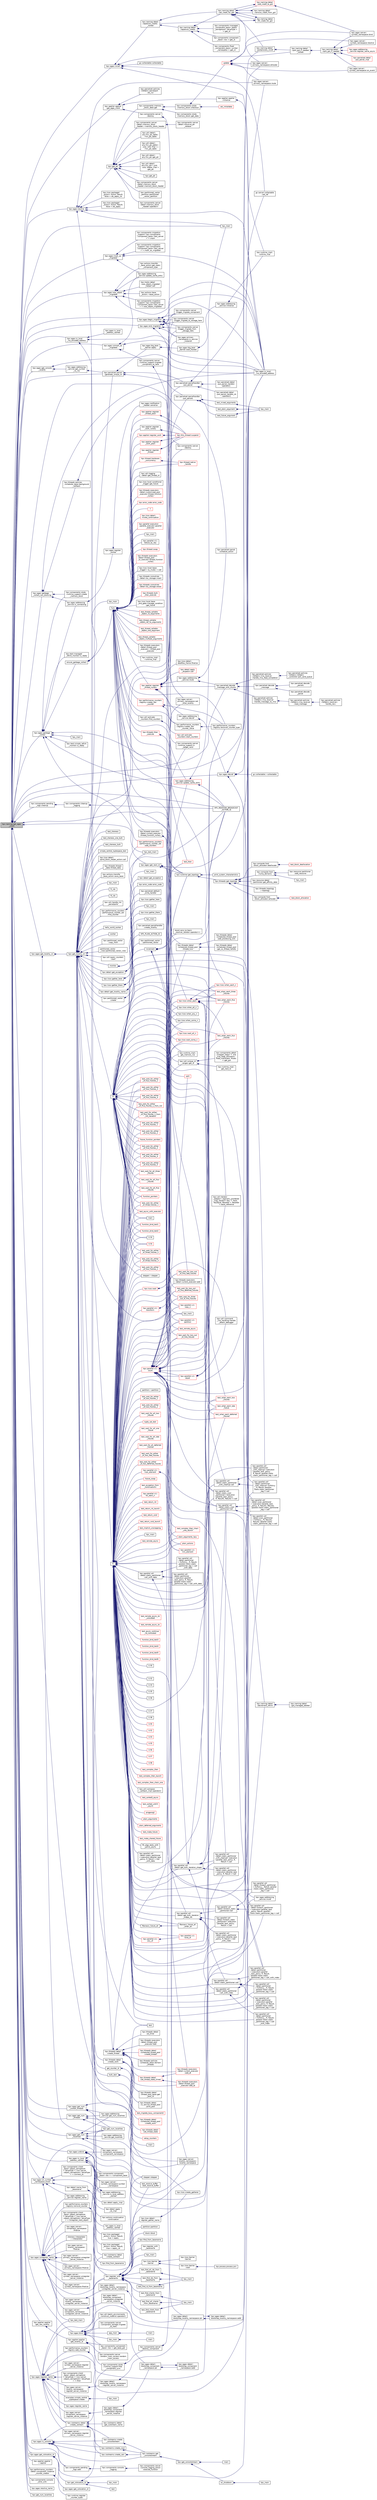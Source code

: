 digraph "hpx::naming::get_agas_client"
{
  edge [fontname="Helvetica",fontsize="10",labelfontname="Helvetica",labelfontsize="10"];
  node [fontname="Helvetica",fontsize="10",shape=record];
  rankdir="LR";
  Node3 [label="hpx::naming::get_agas\l_client",height=0.2,width=0.4,color="black", fillcolor="grey75", style="filled", fontcolor="black"];
  Node3 -> Node4 [dir="back",color="midnightblue",fontsize="10",style="solid",fontname="Helvetica"];
  Node4 [label="hpx::applier::applier\l::get_agas_client",height=0.2,width=0.4,color="black", fillcolor="white", style="filled",URL="$da/dcb/classhpx_1_1applier_1_1applier.html#ab3340d385dbed72ead3b9660937d16e3",tooltip="Allow access to the AGAS client instance used with this applier. "];
  Node4 -> Node5 [dir="back",color="midnightblue",fontsize="10",style="solid",fontname="Helvetica"];
  Node5 [label="hpx::applier::applier\l::initialize",height=0.2,width=0.4,color="black", fillcolor="white", style="filled",URL="$da/dcb/classhpx_1_1applier_1_1applier.html#a08e18c7e33c3e3168811833f975363b3"];
  Node5 -> Node6 [dir="back",color="midnightblue",fontsize="10",style="solid",fontname="Helvetica"];
  Node6 [label="hpx::runtime_impl::\lruntime_impl",height=0.2,width=0.4,color="black", fillcolor="white", style="filled",URL="$dc/d80/classhpx_1_1runtime__impl.html#a19b55584b2e6b6b4d72ae159fbef0f6e"];
  Node4 -> Node7 [dir="back",color="midnightblue",fontsize="10",style="solid",fontname="Helvetica"];
  Node7 [label="hpx::components::server\l::destroy",height=0.2,width=0.4,color="black", fillcolor="white", style="filled",URL="$d2/da2/namespacehpx_1_1components_1_1server.html#a52ebfb1b65ba8fbeeb698e359c1545ca"];
  Node7 -> Node8 [dir="back",color="midnightblue",fontsize="10",style="solid",fontname="Helvetica"];
  Node8 [label="hpx::components::server\l::destroy",height=0.2,width=0.4,color="black", fillcolor="white", style="filled",URL="$d2/da2/namespacehpx_1_1components_1_1server.html#afbb6d12dceb0494bcb20f84065e1eb7f"];
  Node4 -> Node9 [dir="back",color="midnightblue",fontsize="10",style="solid",fontname="Helvetica"];
  Node9 [label="hpx::parcelset::policies\l::libfabric::parcelport\l::do_run",height=0.2,width=0.4,color="black", fillcolor="white", style="filled",URL="$dc/d91/structhpx_1_1parcelset_1_1policies_1_1libfabric_1_1parcelport.html#a6e57ffdf7bb6390a115e6a1cde9872c5"];
  Node3 -> Node10 [dir="back",color="midnightblue",fontsize="10",style="solid",fontname="Helvetica"];
  Node10 [label="hpx::applier::applier\l::get_raw_locality",height=0.2,width=0.4,color="black", fillcolor="white", style="filled",URL="$da/dcb/classhpx_1_1applier_1_1applier.html#ac0718505e761306bcbc776eb61449e0b",tooltip="Allow access to the locality of the locality this applier instance is associated with. "];
  Node10 -> Node11 [dir="back",color="midnightblue",fontsize="10",style="solid",fontname="Helvetica"];
  Node11 [label="hpx::applier::applier\l::get_locality_id",height=0.2,width=0.4,color="black", fillcolor="white", style="filled",URL="$da/dcb/classhpx_1_1applier_1_1applier.html#a24b28bbc16e7938e65075b4c0891dd71",tooltip="Allow access to the id of the locality this applier instance is associated with. "];
  Node11 -> Node12 [dir="back",color="midnightblue",fontsize="10",style="solid",fontname="Helvetica"];
  Node12 [label="hpx::components::component\l_base\< row \>::get_base_gid",height=0.2,width=0.4,color="black", fillcolor="white", style="filled",URL="$d2/de6/classhpx_1_1components_1_1component__base.html#afdd9f4d30f44a6732fe6ee64f48be7cc"];
  Node11 -> Node13 [dir="back",color="midnightblue",fontsize="10",style="solid",fontname="Helvetica"];
  Node13 [label="hpx::components::server\l::random_mem_access::random\l_mem_access",height=0.2,width=0.4,color="black", fillcolor="white", style="filled",URL="$d3/d97/classhpx_1_1components_1_1server_1_1random__mem__access.html#ab61c35b91b5b6d18f873c4c2b40299fd"];
  Node3 -> Node14 [dir="back",color="midnightblue",fontsize="10",style="solid",fontname="Helvetica"];
  Node14 [label="hpx::applier::applier\l::~applier",height=0.2,width=0.4,color="black", fillcolor="white", style="filled",URL="$da/dcb/classhpx_1_1applier_1_1applier.html#a9fd373efb61af71bdc60850832530588"];
  Node3 -> Node15 [dir="back",color="midnightblue",fontsize="10",style="solid",fontname="Helvetica"];
  Node15 [label="hpx::performance_counters\l::detail::component_instance\l_counter_creator",height=0.2,width=0.4,color="black", fillcolor="white", style="filled",URL="$d0/df8/namespacehpx_1_1performance__counters_1_1detail.html#af716b9b45683ddf0391f50ac63827c8b",tooltip="Creation function for instance counter. "];
  Node15 -> Node16 [dir="back",color="midnightblue",fontsize="10",style="solid",fontname="Helvetica"];
  Node16 [label="hpx::runtime::register\l_counter_types",height=0.2,width=0.4,color="black", fillcolor="white", style="filled",URL="$d0/d7b/classhpx_1_1runtime.html#ad04cc0d74dd608aedf3824c8b067eea9",tooltip="Install all performance counters related to this runtime instance. "];
  Node3 -> Node17 [dir="back",color="midnightblue",fontsize="10",style="solid",fontname="Helvetica"];
  Node17 [label="hpx::components::console\l_error_sink",height=0.2,width=0.4,color="black", fillcolor="white", style="filled",URL="$d5/d76/namespacehpx_1_1components.html#a9fd8bab214eff101d2069bfac0c110cc"];
  Node3 -> Node18 [dir="back",color="midnightblue",fontsize="10",style="solid",fontname="Helvetica"];
  Node18 [label="hpx::components::pending\l_logs::add",height=0.2,width=0.4,color="black", fillcolor="white", style="filled",URL="$d2/d34/structhpx_1_1components_1_1pending__logs.html#a075313a33460e8098dbeb711a8ed37a0"];
  Node18 -> Node19 [dir="back",color="midnightblue",fontsize="10",style="solid",fontname="Helvetica"];
  Node19 [label="hpx::components::console\l_logging",height=0.2,width=0.4,color="black", fillcolor="white", style="filled",URL="$d5/d76/namespacehpx_1_1components.html#a9bee50e4538fc24c4e0706261135f072"];
  Node19 -> Node20 [dir="back",color="midnightblue",fontsize="10",style="solid",fontname="Helvetica"];
  Node20 [label="hpx::components::server\l::console_logging_action\l::execute_function",height=0.2,width=0.4,color="black", fillcolor="white", style="filled",URL="$d4/df3/classhpx_1_1components_1_1server_1_1console__logging__action.html#affa8a5bc6851eb40d6cb87d57a5f474f"];
  Node3 -> Node21 [dir="back",color="midnightblue",fontsize="10",style="solid",fontname="Helvetica"];
  Node21 [label="hpx::components::pending\l_logs::cleanup",height=0.2,width=0.4,color="black", fillcolor="white", style="filled",URL="$d2/d34/structhpx_1_1components_1_1pending__logs.html#aa4aa5238eb3f0ed85351897da5d42453"];
  Node21 -> Node22 [dir="back",color="midnightblue",fontsize="10",style="solid",fontname="Helvetica"];
  Node22 [label="hpx::components::cleanup\l_logging",height=0.2,width=0.4,color="black", fillcolor="white", style="filled",URL="$d5/d76/namespacehpx_1_1components.html#ac5d6aa2c2676512c45973181465756e4"];
  Node22 -> Node23 [dir="back",color="midnightblue",fontsize="10",style="solid",fontname="Helvetica"];
  Node23 [label="HPX_REGISTER_BROADCAST\l_ACTION_ID",height=0.2,width=0.4,color="black", fillcolor="white", style="filled",URL="$de/d5c/runtime__support__server_8cpp.html#a2c7fd60adfab122ae67b173ad73fc706"];
  Node3 -> Node24 [dir="back",color="midnightblue",fontsize="10",style="solid",fontname="Helvetica"];
  Node24 [label="hpx::parcelset::decode\l_message_with_chunks",height=0.2,width=0.4,color="black", fillcolor="white", style="filled",URL="$d4/d41/namespacehpx_1_1parcelset.html#abb7d99e0c8aaa983f0851d9c5d4e78bf"];
  Node24 -> Node25 [dir="back",color="midnightblue",fontsize="10",style="solid",fontname="Helvetica"];
  Node25 [label="hpx::parcelset::decode\l_message",height=0.2,width=0.4,color="black", fillcolor="white", style="filled",URL="$d4/d41/namespacehpx_1_1parcelset.html#ab5f27461c52dbbfeab29fe8a37986faa"];
  Node25 -> Node26 [dir="back",color="midnightblue",fontsize="10",style="solid",fontname="Helvetica"];
  Node26 [label="hpx::parcelset::decode\l_parcel",height=0.2,width=0.4,color="black", fillcolor="white", style="filled",URL="$d4/d41/namespacehpx_1_1parcelset.html#a0199ca3fa04e8fa08c9e6b9eec41ebb5"];
  Node25 -> Node27 [dir="back",color="midnightblue",fontsize="10",style="solid",fontname="Helvetica"];
  Node27 [label="hpx::parcelset::decode\l_parcels",height=0.2,width=0.4,color="black", fillcolor="white", style="filled",URL="$d4/d41/namespacehpx_1_1parcelset.html#aa7b4acdaa73e95824f4406d316551b51"];
  Node24 -> Node28 [dir="back",color="midnightblue",fontsize="10",style="solid",fontname="Helvetica"];
  Node28 [label="hpx::parcelset::policies\l::libfabric::rma_receiver\l::handle_message_no_rma",height=0.2,width=0.4,color="black", fillcolor="white", style="filled",URL="$d4/d56/structhpx_1_1parcelset_1_1policies_1_1libfabric_1_1rma__receiver.html#a9ee3082ad51ee63cf85049b8126580f0"];
  Node28 -> Node29 [dir="back",color="midnightblue",fontsize="10",style="solid",fontname="Helvetica"];
  Node29 [label="hpx::parcelset::policies\l::libfabric::rma_receiver\l::read_message",height=0.2,width=0.4,color="black", fillcolor="white", style="filled",URL="$d4/d56/structhpx_1_1parcelset_1_1policies_1_1libfabric_1_1rma__receiver.html#a687e3e9569a57b6bd48220ecd7ef2394"];
  Node29 -> Node30 [dir="back",color="midnightblue",fontsize="10",style="solid",fontname="Helvetica"];
  Node30 [label="hpx::parcelset::policies\l::libfabric::receiver::\lhandle_recv",height=0.2,width=0.4,color="black", fillcolor="white", style="filled",URL="$d9/df5/structhpx_1_1parcelset_1_1policies_1_1libfabric_1_1receiver.html#ae18eac5b1593bc79ba31cf828177d611"];
  Node24 -> Node31 [dir="back",color="midnightblue",fontsize="10",style="solid",fontname="Helvetica"];
  Node31 [label="hpx::parcelset::policies\l::libfabric::rma_receiver\l::handle_rma_read_completion",height=0.2,width=0.4,color="black", fillcolor="white", style="filled",URL="$d4/d56/structhpx_1_1parcelset_1_1policies_1_1libfabric_1_1rma__receiver.html#a77182bc65fb4dd0fc0737d87bec05a72"];
  Node31 -> Node32 [dir="back",color="midnightblue",fontsize="10",style="solid",fontname="Helvetica"];
  Node32 [label="hpx::parcelset::policies\l::libfabric::libfabric\l_controller::poll_send_queue",height=0.2,width=0.4,color="black", fillcolor="white", style="filled",URL="$db/d9f/classhpx_1_1parcelset_1_1policies_1_1libfabric_1_1libfabric__controller.html#afaa02e122be1ea6800a245af7b3a9cf8"];
  Node3 -> Node33 [dir="back",color="midnightblue",fontsize="10",style="solid",fontname="Helvetica"];
  Node33 [label="hpx::agas::is_console",height=0.2,width=0.4,color="black", fillcolor="white", style="filled",URL="$dc/d54/namespacehpx_1_1agas.html#ac23e2990c160d6483518a6af94bcf99c"];
  Node33 -> Node18 [dir="back",color="midnightblue",fontsize="10",style="solid",fontname="Helvetica"];
  Node33 -> Node34 [dir="back",color="midnightblue",fontsize="10",style="solid",fontname="Helvetica"];
  Node34 [label="hpx::iostreams::detail\l::create_ostream",height=0.2,width=0.4,color="black", fillcolor="white", style="filled",URL="$de/d26/namespacehpx_1_1iostreams_1_1detail.html#a2532c6c409d765cc96f0f062dd1807ea"];
  Node34 -> Node35 [dir="back",color="midnightblue",fontsize="10",style="solid",fontname="Helvetica"];
  Node35 [label="hpx::iostreams::detail\l::get_outstream_name",height=0.2,width=0.4,color="black", fillcolor="white", style="filled",URL="$de/d26/namespacehpx_1_1iostreams_1_1detail.html#a4e5f42733aacfd1b6f845141cc8bd755"];
  Node34 -> Node36 [dir="back",color="midnightblue",fontsize="10",style="solid",fontname="Helvetica"];
  Node36 [label="hpx::iostreams::detail\l::create_ostream",height=0.2,width=0.4,color="black", fillcolor="white", style="filled",URL="$de/d26/namespacehpx_1_1iostreams_1_1detail.html#a6a1ed0a7709d7cba5b0feb9d3752fb31"];
  Node34 -> Node37 [dir="back",color="midnightblue",fontsize="10",style="solid",fontname="Helvetica"];
  Node37 [label="hpx::iostreams::create_cout",height=0.2,width=0.4,color="black", fillcolor="white", style="filled",URL="$dd/d1d/namespacehpx_1_1iostreams.html#a9a178fadf70f9b3c6f74274409a7bc69"];
  Node37 -> Node38 [dir="back",color="midnightblue",fontsize="10",style="solid",fontname="Helvetica"];
  Node38 [label="hpx::iostreams::get\l_consolestream",height=0.2,width=0.4,color="black", fillcolor="white", style="filled",URL="$dd/d1d/namespacehpx_1_1iostreams.html#ac4a2ed792a4f5bdcb286ba83f5cd261d"];
  Node38 -> Node39 [dir="back",color="midnightblue",fontsize="10",style="solid",fontname="Helvetica"];
  Node39 [label="hpx::get_consolestream",height=0.2,width=0.4,color="black", fillcolor="white", style="filled",URL="$d8/d83/namespacehpx.html#af305e0b2731f998440d87c7500187a11"];
  Node39 -> Node40 [dir="back",color="midnightblue",fontsize="10",style="solid",fontname="Helvetica"];
  Node40 [label="main",height=0.2,width=0.4,color="black", fillcolor="white", style="filled",URL="$db/dd0/lost__output__2236_8cpp.html#a3c04138a5bfe5d72780bb7e82a18e627"];
  Node39 -> Node41 [dir="back",color="midnightblue",fontsize="10",style="solid",fontname="Helvetica"];
  Node41 [label="on_shutdown",height=0.2,width=0.4,color="black", fillcolor="white", style="filled",URL="$de/d67/no__output__1173_8cpp.html#ada3655c097ed162539aadedb0de3673b"];
  Node41 -> Node42 [dir="back",color="midnightblue",fontsize="10",style="solid",fontname="Helvetica"];
  Node42 [label="hpx_main",height=0.2,width=0.4,color="black", fillcolor="white", style="filled",URL="$de/d67/no__output__1173_8cpp.html#a4ca51ec94fa82421fc621b58eef7b01c"];
  Node34 -> Node43 [dir="back",color="midnightblue",fontsize="10",style="solid",fontname="Helvetica"];
  Node43 [label="hpx::iostreams::create_cerr",height=0.2,width=0.4,color="black", fillcolor="white", style="filled",URL="$dd/d1d/namespacehpx_1_1iostreams.html#aecf4f2ddc53a24fe917ce7cca0bda378"];
  Node43 -> Node38 [dir="back",color="midnightblue",fontsize="10",style="solid",fontname="Helvetica"];
  Node34 -> Node44 [dir="back",color="midnightblue",fontsize="10",style="solid",fontname="Helvetica"];
  Node44 [label="hpx::iostreams::create\l_consolestream",height=0.2,width=0.4,color="black", fillcolor="white", style="filled",URL="$dd/d1d/namespacehpx_1_1iostreams.html#ade2ebf54e04b80ddcf3c31dd0bad5ece"];
  Node44 -> Node38 [dir="back",color="midnightblue",fontsize="10",style="solid",fontname="Helvetica"];
  Node33 -> Node37 [dir="back",color="midnightblue",fontsize="10",style="solid",fontname="Helvetica"];
  Node33 -> Node43 [dir="back",color="midnightblue",fontsize="10",style="solid",fontname="Helvetica"];
  Node33 -> Node44 [dir="back",color="midnightblue",fontsize="10",style="solid",fontname="Helvetica"];
  Node33 -> Node38 [dir="back",color="midnightblue",fontsize="10",style="solid",fontname="Helvetica"];
  Node3 -> Node45 [dir="back",color="midnightblue",fontsize="10",style="solid",fontname="Helvetica"];
  Node45 [label="hpx::agas::register_name",height=0.2,width=0.4,color="black", fillcolor="white", style="filled",URL="$dc/d54/namespacehpx_1_1agas.html#a3812793adbf5e7d8c6b468595ac0823f"];
  Node45 -> Node46 [dir="back",color="midnightblue",fontsize="10",style="solid",fontname="Helvetica"];
  Node46 [label="hpx::register_with\l_basename",height=0.2,width=0.4,color="black", fillcolor="white", style="filled",URL="$d8/d83/namespacehpx.html#acf88178dc8c98cb0d7396325b3ccffdd",tooltip="Register the given id using the given base name. "];
  Node46 -> Node47 [dir="back",color="midnightblue",fontsize="10",style="solid",fontname="Helvetica"];
  Node47 [label="stepper::stepper",height=0.2,width=0.4,color="black", fillcolor="white", style="filled",URL="$d0/da6/structstepper.html#a3d3b661e2502d80c80775c190f5585e2"];
  Node46 -> Node48 [dir="back",color="midnightblue",fontsize="10",style="solid",fontname="Helvetica"];
  Node48 [label="hpx::lcos::barrier\l::barrier",height=0.2,width=0.4,color="black", fillcolor="white", style="filled",URL="$d9/dab/classhpx_1_1lcos_1_1barrier.html#ae8e5bad1b2828970404b5d280137d579"];
  Node48 -> Node49 [dir="back",color="midnightblue",fontsize="10",style="solid",fontname="Helvetica"];
  Node49 [label="hpx::lcos::barrier\l::barrier",height=0.2,width=0.4,color="black", fillcolor="white", style="filled",URL="$d9/dab/classhpx_1_1lcos_1_1barrier.html#a8a9fc05508fad7cd1d8014bee0e1d221"];
  Node48 -> Node50 [dir="back",color="midnightblue",fontsize="10",style="solid",fontname="Helvetica"];
  Node50 [label="hpx::lcos::barrier\l::wait",height=0.2,width=0.4,color="black", fillcolor="white", style="filled",URL="$d9/dab/classhpx_1_1lcos_1_1barrier.html#a1fcac5ce49dd1b9800affc8c8b84e4c9"];
  Node50 -> Node51 [dir="back",color="midnightblue",fontsize="10",style="solid",fontname="Helvetica"];
  Node51 [label="hpx.process.process.join",height=0.2,width=0.4,color="black", fillcolor="white", style="filled",URL="$d3/d41/classhpx_1_1process_1_1process.html#acc7ec4687f3bf5ae121ef7b494d991d8"];
  Node46 -> Node52 [dir="back",color="midnightblue",fontsize="10",style="solid",fontname="Helvetica"];
  Node52 [label="hpx::find_from_basename",height=0.2,width=0.4,color="black", fillcolor="white", style="filled",URL="$d8/d83/namespacehpx.html#a02d4c4317d9d663b22c2e47aab0b56df",tooltip="Return registered id from the given base name and sequence number. "];
  Node46 -> Node53 [dir="back",color="midnightblue",fontsize="10",style="solid",fontname="Helvetica"];
  Node53 [label="hpx::register_with\l_basename",height=0.2,width=0.4,color="black", fillcolor="white", style="filled",URL="$d8/d83/namespacehpx.html#a09a6c6ffc84d21df225c3f5730de31d0"];
  Node46 -> Node54 [dir="back",color="midnightblue",fontsize="10",style="solid",fontname="Helvetica"];
  Node54 [label="hpx_main",height=0.2,width=0.4,color="black", fillcolor="white", style="filled",URL="$db/d8d/duplicate__id__registration__1596_8cpp.html#aefd26dd818037509b2241068d57e3e1d"];
  Node46 -> Node55 [dir="back",color="midnightblue",fontsize="10",style="solid",fontname="Helvetica"];
  Node55 [label="test_find_all_clients\l_from_basename",height=0.2,width=0.4,color="black", fillcolor="white", style="filled",URL="$dc/d15/find__clients__from__prefix_8cpp.html#aa57a9747db04f3feb78e2e423232d1f9"];
  Node55 -> Node56 [dir="back",color="midnightblue",fontsize="10",style="solid",fontname="Helvetica"];
  Node56 [label="hpx_main",height=0.2,width=0.4,color="black", fillcolor="white", style="filled",URL="$dc/d15/find__clients__from__prefix_8cpp.html#aefd26dd818037509b2241068d57e3e1d"];
  Node46 -> Node57 [dir="back",color="midnightblue",fontsize="10",style="solid",fontname="Helvetica"];
  Node57 [label="test_find_clients_from\l_basename",height=0.2,width=0.4,color="black", fillcolor="white", style="filled",URL="$dc/d15/find__clients__from__prefix_8cpp.html#a6fef840f56014443521cc99c2d9d781c"];
  Node57 -> Node56 [dir="back",color="midnightblue",fontsize="10",style="solid",fontname="Helvetica"];
  Node46 -> Node58 [dir="back",color="midnightblue",fontsize="10",style="solid",fontname="Helvetica"];
  Node58 [label="test_find_client_from\l_basename",height=0.2,width=0.4,color="black", fillcolor="white", style="filled",URL="$dc/d15/find__clients__from__prefix_8cpp.html#a61a7f45bc9dd018d57ea2230824dab25"];
  Node58 -> Node56 [dir="back",color="midnightblue",fontsize="10",style="solid",fontname="Helvetica"];
  Node46 -> Node59 [dir="back",color="midnightblue",fontsize="10",style="solid",fontname="Helvetica"];
  Node59 [label="test_find_all_ids_from\l_basename",height=0.2,width=0.4,color="black", fillcolor="white", style="filled",URL="$dc/df3/find__ids__from__prefix_8cpp.html#a369302d85871c563e109f575d4c3d29c"];
  Node59 -> Node60 [dir="back",color="midnightblue",fontsize="10",style="solid",fontname="Helvetica"];
  Node60 [label="hpx_main",height=0.2,width=0.4,color="black", fillcolor="white", style="filled",URL="$dc/df3/find__ids__from__prefix_8cpp.html#aefd26dd818037509b2241068d57e3e1d"];
  Node46 -> Node61 [dir="back",color="midnightblue",fontsize="10",style="solid",fontname="Helvetica"];
  Node61 [label="test_find_ids_from\l_basename",height=0.2,width=0.4,color="black", fillcolor="white", style="filled",URL="$dc/df3/find__ids__from__prefix_8cpp.html#a4526a7a41c258e2aedcdabd4ece4f4ba"];
  Node61 -> Node60 [dir="back",color="midnightblue",fontsize="10",style="solid",fontname="Helvetica"];
  Node46 -> Node62 [dir="back",color="midnightblue",fontsize="10",style="solid",fontname="Helvetica"];
  Node62 [label="test_find_id_from_basename",height=0.2,width=0.4,color="black", fillcolor="white", style="filled",URL="$dc/df3/find__ids__from__prefix_8cpp.html#a35b932e250f78d774db87c971e42adce"];
  Node62 -> Node60 [dir="back",color="midnightblue",fontsize="10",style="solid",fontname="Helvetica"];
  Node46 -> Node63 [dir="back",color="midnightblue",fontsize="10",style="solid",fontname="Helvetica"];
  Node63 [label="hpx::lcos::detail::\lregister_gather_name",height=0.2,width=0.4,color="black", fillcolor="white", style="filled",URL="$d4/d6c/namespacehpx_1_1lcos_1_1detail.html#afb3d3eafe04150308d004869a96242b3"];
  Node63 -> Node64 [dir="back",color="midnightblue",fontsize="10",style="solid",fontname="Helvetica"];
  Node64 [label="hpx::lcos::create_gatherer",height=0.2,width=0.4,color="black", fillcolor="white", style="filled",URL="$d2/dc9/namespacehpx_1_1lcos.html#aaa3e2a825ca566eee4e3c0cfc19b5dc3"];
  Node46 -> Node65 [dir="back",color="midnightblue",fontsize="10",style="solid",fontname="Helvetica"];
  Node65 [label="partition::partition",height=0.2,width=0.4,color="black", fillcolor="white", style="filled",URL="$d3/d98/structpartition.html#a949115c70a8ed7802ec756677063507b"];
  Node46 -> Node66 [dir="back",color="midnightblue",fontsize="10",style="solid",fontname="Helvetica"];
  Node66 [label="test_receive_buffer\l::test_receive_buffer",height=0.2,width=0.4,color="black", fillcolor="white", style="filled",URL="$d1/d2e/structtest__receive__buffer.html#a501e8703c3a9d33b23c67cc3782a3052"];
  Node46 -> Node67 [dir="back",color="midnightblue",fontsize="10",style="solid",fontname="Helvetica"];
  Node67 [label="test",height=0.2,width=0.4,color="black", fillcolor="white", style="filled",URL="$db/d95/register__with__basename__1804_8cpp.html#ae1a3968e7947464bee7714f6d43b7002"];
  Node46 -> Node68 [dir="back",color="midnightblue",fontsize="10",style="solid",fontname="Helvetica"];
  Node68 [label="block::block",height=0.2,width=0.4,color="black", fillcolor="white", style="filled",URL="$d1/d7f/structblock.html#ad2fe04030b850ffa3f213c85f848c0c9"];
  Node45 -> Node69 [dir="back",color="midnightblue",fontsize="10",style="solid",fontname="Helvetica"];
  Node69 [label="hpx::agas::addressing\l_service::incref",height=0.2,width=0.4,color="black", fillcolor="white", style="filled",URL="$db/d58/structhpx_1_1agas_1_1addressing__service.html#a77add8ef493b3ff577876bbbde8b2ead"];
  Node45 -> Node70 [dir="back",color="midnightblue",fontsize="10",style="solid",fontname="Helvetica"];
  Node70 [label="hpx::components::client\l_base\< object_semaphore\l\< ValueType \>, lcos::server\l::object_semaphore\< ValueType\l \> \>::then",height=0.2,width=0.4,color="black", fillcolor="white", style="filled",URL="$d9/dad/classhpx_1_1components_1_1client__base.html#a195e205b5917c50455e9eab169045a2f"];
  Node45 -> Node71 [dir="back",color="midnightblue",fontsize="10",style="solid",fontname="Helvetica"];
  Node71 [label="hpx::agas::server::\lcomponent_namespace\l::register_server_instance",height=0.2,width=0.4,color="black", fillcolor="white", style="filled",URL="$d4/dc8/structhpx_1_1agas_1_1server_1_1component__namespace.html#aa114cf679cc56f70c05ab18aff971ecb"];
  Node71 -> Node72 [dir="back",color="midnightblue",fontsize="10",style="solid",fontname="Helvetica"];
  Node72 [label="hpx::agas::detail::\lbootstrap_component\l_namespace::register\l_server_instance",height=0.2,width=0.4,color="black", fillcolor="white", style="filled",URL="$d4/db7/structhpx_1_1agas_1_1detail_1_1bootstrap__component__namespace.html#abbc31dcbeb87361092d40afcfbd456b8"];
  Node72 -> Node73 [dir="back",color="midnightblue",fontsize="10",style="solid",fontname="Helvetica"];
  Node73 [label="hpx::agas::detail::\lbootstrap_component\l_namespace::ptr",height=0.2,width=0.4,color="black", fillcolor="white", style="filled",URL="$d4/db7/structhpx_1_1agas_1_1detail_1_1bootstrap__component__namespace.html#a2ddc1b51e40d6b5c32f7eeba52a7527d"];
  Node73 -> Node74 [dir="back",color="midnightblue",fontsize="10",style="solid",fontname="Helvetica"];
  Node74 [label="hpx::agas::detail::\lbootstrap_component\l_namespace::addr",height=0.2,width=0.4,color="black", fillcolor="white", style="filled",URL="$d4/db7/structhpx_1_1agas_1_1detail_1_1bootstrap__component__namespace.html#a4947343cef580d3a72f9fcb6803a54b1"];
  Node74 -> Node73 [dir="back",color="midnightblue",fontsize="10",style="solid",fontname="Helvetica"];
  Node45 -> Node75 [dir="back",color="midnightblue",fontsize="10",style="solid",fontname="Helvetica"];
  Node75 [label="hpx::agas::register_name",height=0.2,width=0.4,color="black", fillcolor="white", style="filled",URL="$dc/d54/namespacehpx_1_1agas.html#a2430195ce3eb5a044693ffff42ac4124"];
  Node45 -> Node76 [dir="back",color="midnightblue",fontsize="10",style="solid",fontname="Helvetica"];
  Node76 [label="hpx::agas::server::\llocality_namespace::\lregister_server_instance",height=0.2,width=0.4,color="black", fillcolor="white", style="filled",URL="$dc/d72/structhpx_1_1agas_1_1server_1_1locality__namespace.html#af1491746c7368e3824c99bc100f18734"];
  Node76 -> Node77 [dir="back",color="midnightblue",fontsize="10",style="solid",fontname="Helvetica"];
  Node77 [label="hpx::agas::detail::\lbootstrap_locality_namespace\l::register_server_instance",height=0.2,width=0.4,color="black", fillcolor="white", style="filled",URL="$d2/d28/structhpx_1_1agas_1_1detail_1_1bootstrap__locality__namespace.html#ae300573bed5ba4de244854736bc93372"];
  Node77 -> Node78 [dir="back",color="midnightblue",fontsize="10",style="solid",fontname="Helvetica"];
  Node78 [label="hpx::agas::detail::\lbootstrap_locality_namespace::ptr",height=0.2,width=0.4,color="black", fillcolor="white", style="filled",URL="$d2/d28/structhpx_1_1agas_1_1detail_1_1bootstrap__locality__namespace.html#a5d4dcef228d9a8e6040f2e404546a7b8"];
  Node78 -> Node79 [dir="back",color="midnightblue",fontsize="10",style="solid",fontname="Helvetica"];
  Node79 [label="hpx::agas::detail::\lbootstrap_locality_namespace::addr",height=0.2,width=0.4,color="black", fillcolor="white", style="filled",URL="$d2/d28/structhpx_1_1agas_1_1detail_1_1bootstrap__locality__namespace.html#a6a5b1a39f25283d49aae9a42b5c4388a"];
  Node79 -> Node78 [dir="back",color="midnightblue",fontsize="10",style="solid",fontname="Helvetica"];
  Node45 -> Node80 [dir="back",color="midnightblue",fontsize="10",style="solid",fontname="Helvetica"];
  Node80 [label="hpx::agas::server::\lprimary_namespace::register\l_server_instance",height=0.2,width=0.4,color="black", fillcolor="white", style="filled",URL="$d7/d3a/structhpx_1_1agas_1_1server_1_1primary__namespace.html#a8d3a53331e87a1a6a16a53a0f5c5d759"];
  Node45 -> Node81 [dir="back",color="midnightblue",fontsize="10",style="solid",fontname="Helvetica"];
  Node81 [label="hpx_test_main",height=0.2,width=0.4,color="black", fillcolor="white", style="filled",URL="$d9/deb/refcnted__symbol__to__local__object_8cpp.html#a9a1c75cfa4bc8637fb9e22dfdca0891a"];
  Node45 -> Node82 [dir="back",color="midnightblue",fontsize="10",style="solid",fontname="Helvetica"];
  Node82 [label="hpx::performance_counters\l::registry::add_counter",height=0.2,width=0.4,color="black", fillcolor="white", style="filled",URL="$d2/d02/classhpx_1_1performance__counters_1_1registry.html#a161780fff85c669515be3253f0e29fa5",tooltip="Add an existing performance counter instance to the registry. "];
  Node82 -> Node83 [dir="back",color="midnightblue",fontsize="10",style="solid",fontname="Helvetica"];
  Node83 [label="hpx::performance_counters\l::registry::discover_counter_type",height=0.2,width=0.4,color="black", fillcolor="white", style="filled",URL="$d2/d02/classhpx_1_1performance__counters_1_1registry.html#af060ad9ba59fefe302c89bd8e80227d9"];
  Node45 -> Node84 [dir="back",color="midnightblue",fontsize="10",style="solid",fontname="Helvetica"];
  Node84 [label="examples::simple_central\l_tuplespace::create",height=0.2,width=0.4,color="black", fillcolor="white", style="filled",URL="$d5/d1b/classexamples_1_1simple__central__tuplespace.html#a56c807f1fdd13e282e0ab8f45fdcf0b7"];
  Node84 -> Node85 [dir="back",color="midnightblue",fontsize="10",style="solid",fontname="Helvetica"];
  Node85 [label="hpx_main",height=0.2,width=0.4,color="black", fillcolor="white", style="filled",URL="$d1/d7b/simple__central__tuplespace__client_8cpp.html#aefd26dd818037509b2241068d57e3e1d"];
  Node45 -> Node34 [dir="back",color="midnightblue",fontsize="10",style="solid",fontname="Helvetica"];
  Node45 -> Node86 [dir="back",color="midnightblue",fontsize="10",style="solid",fontname="Helvetica"];
  Node86 [label="hpx::agas::server::\lsymbol_namespace::register\l_server_instance",height=0.2,width=0.4,color="black", fillcolor="white", style="filled",URL="$dc/da6/structhpx_1_1agas_1_1server_1_1symbol__namespace.html#ac7de45f2a45cfccf925b88563f61efb0"];
  Node3 -> Node87 [dir="back",color="midnightblue",fontsize="10",style="solid",fontname="Helvetica"];
  Node87 [label="hpx::agas::unregister_name",height=0.2,width=0.4,color="black", fillcolor="white", style="filled",URL="$dc/d54/namespacehpx_1_1agas.html#a4bb445d0aa556ce729cddab9dc49152a"];
  Node87 -> Node46 [dir="back",color="midnightblue",fontsize="10",style="solid",fontname="Helvetica"];
  Node87 -> Node88 [dir="back",color="midnightblue",fontsize="10",style="solid",fontname="Helvetica"];
  Node88 [label="hpx::agas::addressing\l_service::register_name",height=0.2,width=0.4,color="black", fillcolor="white", style="filled",URL="$db/d58/structhpx_1_1agas_1_1addressing__service.html#a1420bfbd5c9e6c2c3e7f7c4ee81657b0"];
  Node87 -> Node89 [dir="back",color="midnightblue",fontsize="10",style="solid",fontname="Helvetica"];
  Node89 [label="hpx::components::client\l_base\< object_semaphore\l\< ValueType \>, lcos::server\l::object_semaphore\< ValueType\l \> \>::unregister_held_object",height=0.2,width=0.4,color="black", fillcolor="white", style="filled",URL="$d9/dad/classhpx_1_1components_1_1client__base.html#ab3df549067cef8df0708874bbfa3f570"];
  Node87 -> Node90 [dir="back",color="midnightblue",fontsize="10",style="solid",fontname="Helvetica"];
  Node90 [label="hpx::agas::server::\lcomponent_namespace\l::unregister_server_instance",height=0.2,width=0.4,color="black", fillcolor="white", style="filled",URL="$d4/dc8/structhpx_1_1agas_1_1server_1_1component__namespace.html#a7190c267d50b30563c003e1bf8d1ca6b"];
  Node90 -> Node91 [dir="back",color="midnightblue",fontsize="10",style="solid",fontname="Helvetica"];
  Node91 [label="hpx::agas::detail::\lbootstrap_component\l_namespace::unregister\l_server_instance",height=0.2,width=0.4,color="black", fillcolor="white", style="filled",URL="$d4/db7/structhpx_1_1agas_1_1detail_1_1bootstrap__component__namespace.html#a6ab5096a028772158f484f7480c1cd58"];
  Node91 -> Node73 [dir="back",color="midnightblue",fontsize="10",style="solid",fontname="Helvetica"];
  Node87 -> Node92 [dir="back",color="midnightblue",fontsize="10",style="solid",fontname="Helvetica"];
  Node92 [label="hpx::agas::server::\lcomponent_namespace\l::finalize",height=0.2,width=0.4,color="black", fillcolor="white", style="filled",URL="$d4/dc8/structhpx_1_1agas_1_1server_1_1component__namespace.html#a9e0294195cedac7a64025514d44ae265"];
  Node87 -> Node93 [dir="back",color="midnightblue",fontsize="10",style="solid",fontname="Helvetica"];
  Node93 [label="sheneos::interpolator\l::~interpolator",height=0.2,width=0.4,color="black", fillcolor="white", style="filled",URL="$d1/d8c/classsheneos_1_1interpolator.html#ac2c3520e310261324b837d0ac146c768"];
  Node87 -> Node94 [dir="back",color="midnightblue",fontsize="10",style="solid",fontname="Helvetica"];
  Node94 [label="hpx::agas::server::\llocality_namespace::\lunregister_server_instance",height=0.2,width=0.4,color="black", fillcolor="white", style="filled",URL="$dc/d72/structhpx_1_1agas_1_1server_1_1locality__namespace.html#ad68024156552651bed7945a8bdf7b783"];
  Node94 -> Node95 [dir="back",color="midnightblue",fontsize="10",style="solid",fontname="Helvetica"];
  Node95 [label="hpx::agas::detail::\lbootstrap_locality_namespace\l::unregister_server_instance",height=0.2,width=0.4,color="black", fillcolor="white", style="filled",URL="$d2/d28/structhpx_1_1agas_1_1detail_1_1bootstrap__locality__namespace.html#a3f86937976413ff1e563c1593e912d91"];
  Node95 -> Node78 [dir="back",color="midnightblue",fontsize="10",style="solid",fontname="Helvetica"];
  Node87 -> Node96 [dir="back",color="midnightblue",fontsize="10",style="solid",fontname="Helvetica"];
  Node96 [label="hpx::agas::server::\llocality_namespace::\lfinalize",height=0.2,width=0.4,color="black", fillcolor="white", style="filled",URL="$dc/d72/structhpx_1_1agas_1_1server_1_1locality__namespace.html#a7ad48c370fb3d17eace751bac24336d4"];
  Node87 -> Node97 [dir="back",color="midnightblue",fontsize="10",style="solid",fontname="Helvetica"];
  Node97 [label="hpx::agas::server::\lprimary_namespace::unregister\l_server_instance",height=0.2,width=0.4,color="black", fillcolor="white", style="filled",URL="$d7/d3a/structhpx_1_1agas_1_1server_1_1primary__namespace.html#a7ff519e8c9635f9de71091c14711ae9a"];
  Node87 -> Node98 [dir="back",color="midnightblue",fontsize="10",style="solid",fontname="Helvetica"];
  Node98 [label="hpx::agas::server::\lprimary_namespace::finalize",height=0.2,width=0.4,color="black", fillcolor="white", style="filled",URL="$d7/d3a/structhpx_1_1agas_1_1server_1_1primary__namespace.html#ae87a0e1f0caf108a6c37173688bdf02c"];
  Node87 -> Node81 [dir="back",color="midnightblue",fontsize="10",style="solid",fontname="Helvetica"];
  Node87 -> Node99 [dir="back",color="midnightblue",fontsize="10",style="solid",fontname="Helvetica"];
  Node99 [label="hpx::performance_counters\l::registry::remove_counter",height=0.2,width=0.4,color="black", fillcolor="white", style="filled",URL="$d2/d02/classhpx_1_1performance__counters_1_1registry.html#a3c6c6b7ef3d2008c79148cbadce7cfa9",tooltip="remove the existing performance counter from the registry "];
  Node99 -> Node83 [dir="back",color="midnightblue",fontsize="10",style="solid",fontname="Helvetica"];
  Node87 -> Node100 [dir="back",color="midnightblue",fontsize="10",style="solid",fontname="Helvetica"];
  Node100 [label="hpx::agas::server::\lsymbol_namespace::unregister\l_server_instance",height=0.2,width=0.4,color="black", fillcolor="white", style="filled",URL="$dc/da6/structhpx_1_1agas_1_1server_1_1symbol__namespace.html#a69cac554835c6624788d8b329870bc75"];
  Node87 -> Node101 [dir="back",color="midnightblue",fontsize="10",style="solid",fontname="Helvetica"];
  Node101 [label="hpx::agas::server::\lsymbol_namespace::finalize",height=0.2,width=0.4,color="black", fillcolor="white", style="filled",URL="$dc/da6/structhpx_1_1agas_1_1server_1_1symbol__namespace.html#aedf1e13fac0d8e654b31cb1e7b0b58ed"];
  Node3 -> Node102 [dir="back",color="midnightblue",fontsize="10",style="solid",fontname="Helvetica"];
  Node102 [label="hpx::agas::resolve_name",height=0.2,width=0.4,color="black", fillcolor="white", style="filled",URL="$dc/d54/namespacehpx_1_1agas.html#a80f894535a924a70d0e756e09194afd3"];
  Node3 -> Node103 [dir="back",color="midnightblue",fontsize="10",style="solid",fontname="Helvetica"];
  Node103 [label="hpx::agas::get_num\l_localities",height=0.2,width=0.4,color="black", fillcolor="white", style="filled",URL="$dc/d54/namespacehpx_1_1agas.html#ace3c3d716694b603b8909cf054c89e65"];
  Node103 -> Node104 [dir="back",color="midnightblue",fontsize="10",style="solid",fontname="Helvetica"];
  Node104 [label="hpx::agas::addressing\l_service::get_localities",height=0.2,width=0.4,color="black", fillcolor="white", style="filled",URL="$db/d58/structhpx_1_1agas_1_1addressing__service.html#afc981128183c37506bfa139a4060ed5e"];
  Node103 -> Node105 [dir="back",color="midnightblue",fontsize="10",style="solid",fontname="Helvetica"];
  Node105 [label="hpx::agas::addressing\l_service::get_num_localities",height=0.2,width=0.4,color="black", fillcolor="white", style="filled",URL="$db/d58/structhpx_1_1agas_1_1addressing__service.html#a66a76d30b0f6a01e0ad2f87079f405ef"];
  Node103 -> Node106 [dir="back",color="midnightblue",fontsize="10",style="solid",fontname="Helvetica"];
  Node106 [label="hpx::agas::server::\lcomponent_namespace\l::component_namespace",height=0.2,width=0.4,color="black", fillcolor="white", style="filled",URL="$d4/dc8/structhpx_1_1agas_1_1server_1_1component__namespace.html#a8d8d86bc3beb96a74ce6207acc5d7a82"];
  Node103 -> Node107 [dir="back",color="midnightblue",fontsize="10",style="solid",fontname="Helvetica"];
  Node107 [label="hpx::get_num_localities",height=0.2,width=0.4,color="black", fillcolor="white", style="filled",URL="$d8/d83/namespacehpx.html#a1db549da58aaa9b452db490fda2f09e4",tooltip="Return the number of localities which are currently registered for the running application. "];
  Node103 -> Node108 [dir="back",color="midnightblue",fontsize="10",style="solid",fontname="Helvetica"];
  Node108 [label="hpx::agas::server::\llocality_namespace::\llocality_namespace",height=0.2,width=0.4,color="black", fillcolor="white", style="filled",URL="$dc/d72/structhpx_1_1agas_1_1server_1_1locality__namespace.html#aa9f3ea539ff11605d5e9620e200f56d2"];
  Node3 -> Node109 [dir="back",color="midnightblue",fontsize="10",style="solid",fontname="Helvetica"];
  Node109 [label="hpx::get_num_localities",height=0.2,width=0.4,color="black", fillcolor="white", style="filled",URL="$d8/d83/namespacehpx.html#a431ca2e470544a6024f78b92d36e7382",tooltip="Synchronously return the number of localities which are currently registered for the running applicat..."];
  Node3 -> Node110 [dir="back",color="midnightblue",fontsize="10",style="solid",fontname="Helvetica"];
  Node110 [label="hpx::agas::get_num\l_threads",height=0.2,width=0.4,color="black", fillcolor="white", style="filled",URL="$dc/d54/namespacehpx_1_1agas.html#a0c9fca905aa25f0ef727249d10884107"];
  Node110 -> Node105 [dir="back",color="midnightblue",fontsize="10",style="solid",fontname="Helvetica"];
  Node110 -> Node107 [dir="back",color="midnightblue",fontsize="10",style="solid",fontname="Helvetica"];
  Node110 -> Node108 [dir="back",color="midnightblue",fontsize="10",style="solid",fontname="Helvetica"];
  Node3 -> Node111 [dir="back",color="midnightblue",fontsize="10",style="solid",fontname="Helvetica"];
  Node111 [label="hpx::agas::get_num\l_overall_threads",height=0.2,width=0.4,color="black", fillcolor="white", style="filled",URL="$dc/d54/namespacehpx_1_1agas.html#a98db4df902f023de2e2b035a7bfb81e6"];
  Node111 -> Node105 [dir="back",color="midnightblue",fontsize="10",style="solid",fontname="Helvetica"];
  Node111 -> Node107 [dir="back",color="midnightblue",fontsize="10",style="solid",fontname="Helvetica"];
  Node111 -> Node108 [dir="back",color="midnightblue",fontsize="10",style="solid",fontname="Helvetica"];
  Node3 -> Node112 [dir="back",color="midnightblue",fontsize="10",style="solid",fontname="Helvetica"];
  Node112 [label="hpx::agas::is_local\l_address_cached",height=0.2,width=0.4,color="black", fillcolor="white", style="filled",URL="$dc/d54/namespacehpx_1_1agas.html#ab3e1952ee895c17a106ac32c91b08ee8"];
  Node112 -> Node113 [dir="back",color="midnightblue",fontsize="10",style="solid",fontname="Helvetica"];
  Node113 [label="hpx::agas::addressing\l_service::is_local_address\l_cached",height=0.2,width=0.4,color="black", fillcolor="white", style="filled",URL="$db/d58/structhpx_1_1agas_1_1addressing__service.html#a69ad3590759679d41955376a3a0832b0",tooltip="Test whether the given address refers to a local object. "];
  Node113 -> Node112 [dir="back",color="midnightblue",fontsize="10",style="solid",fontname="Helvetica"];
  Node112 -> Node114 [dir="back",color="midnightblue",fontsize="10",style="solid",fontname="Helvetica"];
  Node114 [label="hpx::detail::apply_impl",height=0.2,width=0.4,color="black", fillcolor="white", style="filled",URL="$d5/dbe/namespacehpx_1_1detail.html#a2a7da8a6ff5bb50cfaa905a43cf32949"];
  Node112 -> Node115 [dir="back",color="midnightblue",fontsize="10",style="solid",fontname="Helvetica"];
  Node115 [label="hpx::detail::apply\l_cb_impl",height=0.2,width=0.4,color="black", fillcolor="white", style="filled",URL="$d5/dbe/namespacehpx_1_1detail.html#a017889aa022ccbd8fb62461e936b9177"];
  Node112 -> Node116 [dir="back",color="midnightblue",fontsize="10",style="solid",fontname="Helvetica"];
  Node116 [label="hpx::actions::continuation\l::continuation",height=0.2,width=0.4,color="black", fillcolor="white", style="filled",URL="$d0/d4e/classhpx_1_1actions_1_1continuation.html#a6d218044056db48ac135a2b886688e95"];
  Node112 -> Node107 [dir="back",color="midnightblue",fontsize="10",style="solid",fontname="Helvetica"];
  Node112 -> Node117 [dir="back",color="midnightblue",fontsize="10",style="solid",fontname="Helvetica"];
  Node117 [label="hpx::agas::is_local\l_address_cached",height=0.2,width=0.4,color="black", fillcolor="white", style="filled",URL="$dc/d54/namespacehpx_1_1agas.html#ab1b9b9b981623f4eef01f22ad7d19e62"];
  Node112 -> Node118 [dir="back",color="midnightblue",fontsize="10",style="solid",fontname="Helvetica"];
  Node118 [label="hpx::lcos::packaged\l_action\< Action, Result,\l true \>::apply",height=0.2,width=0.4,color="black", fillcolor="white", style="filled",URL="$db/d7f/classhpx_1_1lcos_1_1packaged__action_3_01_action_00_01_result_00_01true_01_4.html#acd623b84ef5ed1ea5ad6b81132d57a27"];
  Node112 -> Node119 [dir="back",color="midnightblue",fontsize="10",style="solid",fontname="Helvetica"];
  Node119 [label="hpx::lcos::packaged\l_action\< Action, Result,\l true \>::apply_cb",height=0.2,width=0.4,color="black", fillcolor="white", style="filled",URL="$db/d7f/classhpx_1_1lcos_1_1packaged__action_3_01_action_00_01_result_00_01true_01_4.html#a6b023b13d50ecca5d46e34e537c38cd1"];
  Node112 -> Node120 [dir="back",color="midnightblue",fontsize="10",style="solid",fontname="Helvetica"];
  Node120 [label="hpx::components::stubs\l::runtime_support::free\l_component_sync",height=0.2,width=0.4,color="black", fillcolor="white", style="filled",URL="$da/d36/structhpx_1_1components_1_1stubs_1_1runtime__support.html#a00eb79f89db48417b54a011078a9c7ae"];
  Node120 -> Node121 [dir="back",color="midnightblue",fontsize="10",style="solid",fontname="Helvetica"];
  Node121 [label="hpx::components::server\l::destroy_component",height=0.2,width=0.4,color="black", fillcolor="white", style="filled",URL="$d2/da2/namespacehpx_1_1components_1_1server.html#a21dc8857d55d9ec83e3e337b382fbc17"];
  Node121 -> Node8 [dir="back",color="midnightblue",fontsize="10",style="solid",fontname="Helvetica"];
  Node3 -> Node122 [dir="back",color="midnightblue",fontsize="10",style="solid",fontname="Helvetica"];
  Node122 [label="hpx::agas::is_local\l_lva_encoded_address",height=0.2,width=0.4,color="black", fillcolor="white", style="filled",URL="$dc/d54/namespacehpx_1_1agas.html#a29eb09baf667f674e7760fb7584478e3"];
  Node122 -> Node113 [dir="back",color="midnightblue",fontsize="10",style="solid",fontname="Helvetica"];
  Node122 -> Node123 [dir="back",color="midnightblue",fontsize="10",style="solid",fontname="Helvetica"];
  Node123 [label="hpx::agas::is_local\l_address_cached",height=0.2,width=0.4,color="black", fillcolor="white", style="filled",URL="$dc/d54/namespacehpx_1_1agas.html#a0f490e6339e0ee215a2929e65f873d27"];
  Node122 -> Node124 [dir="back",color="midnightblue",fontsize="10",style="solid",fontname="Helvetica"];
  Node124 [label="hpx::agas::is_local\l_lva_encoded_address",height=0.2,width=0.4,color="black", fillcolor="white", style="filled",URL="$dc/d54/namespacehpx_1_1agas.html#abb5e5584ed3b536ace8e3f58415e24c2"];
  Node3 -> Node125 [dir="back",color="midnightblue",fontsize="10",style="solid",fontname="Helvetica"];
  Node125 [label="hpx::agas::resolve",height=0.2,width=0.4,color="black", fillcolor="white", style="filled",URL="$dc/d54/namespacehpx_1_1agas.html#aa3252ce39fbc229439bb0d85875b01fb"];
  Node125 -> Node126 [dir="back",color="midnightblue",fontsize="10",style="solid",fontname="Helvetica"];
  Node126 [label="hpx::get_ptr",height=0.2,width=0.4,color="black", fillcolor="white", style="filled",URL="$d8/d83/namespacehpx.html#aeb814737de830a2e8e340ca052d5ebfa",tooltip="Returns a future referring to the pointer to the underlying memory of a component. "];
  Node126 -> Node127 [dir="back",color="midnightblue",fontsize="10",style="solid",fontname="Helvetica"];
  Node127 [label="hpx::util::detail::\lany::fxn_ptr_table::\l~fxn_ptr_table",height=0.2,width=0.4,color="black", fillcolor="white", style="filled",URL="$d4/d23/structhpx_1_1util_1_1detail_1_1any_1_1fxn__ptr__table.html#abec0243c15a22c17b416628b8de59111"];
  Node126 -> Node128 [dir="back",color="midnightblue",fontsize="10",style="solid",fontname="Helvetica"];
  Node128 [label="hpx::util::detail::\lany::fxn_ptr_table\<\l void, void, Char \>::\l~fxn_ptr_table",height=0.2,width=0.4,color="black", fillcolor="white", style="filled",URL="$d3/d8f/structhpx_1_1util_1_1detail_1_1any_1_1fxn__ptr__table_3_01void_00_01void_00_01_char_01_4.html#aa98a639e98218646776adc0f4d0c4f68"];
  Node126 -> Node129 [dir="back",color="midnightblue",fontsize="10",style="solid",fontname="Helvetica"];
  Node129 [label="hpx::util::detail::\lany::fxn_ptr::get_ptr",height=0.2,width=0.4,color="black", fillcolor="white", style="filled",URL="$d7/dcb/structhpx_1_1util_1_1detail_1_1any_1_1fxn__ptr.html#a43d78a2ab4dd4b2149f361b38eeac853"];
  Node126 -> Node130 [dir="back",color="midnightblue",fontsize="10",style="solid",fontname="Helvetica"];
  Node130 [label="hpx::util::detail::\lany::fxn_ptr\< void,\l void, Vtable, Char \>\l::get_ptr",height=0.2,width=0.4,color="black", fillcolor="white", style="filled",URL="$d4/dfd/structhpx_1_1util_1_1detail_1_1any_1_1fxn__ptr_3_01void_00_01void_00_01_vtable_00_01_char_01_4.html#a92b4217797102bca7f9ebe903be1cbbe"];
  Node126 -> Node131 [dir="back",color="midnightblue",fontsize="10",style="solid",fontname="Helvetica"];
  Node131 [label="hpx::get_ptr",height=0.2,width=0.4,color="black", fillcolor="white", style="filled",URL="$d8/d83/namespacehpx.html#a488c36e8791a0f000ffce5ce86994602",tooltip="Returns a future referring to the pointer to the underlying memory of a component. "];
  Node126 -> Node132 [dir="back",color="midnightblue",fontsize="10",style="solid",fontname="Helvetica"];
  Node132 [label="hpx::components::server\l::detail::memory_block\l_header::memory_block_header",height=0.2,width=0.4,color="black", fillcolor="white", style="filled",URL="$d7/d1b/classhpx_1_1components_1_1server_1_1detail_1_1memory__block__header.html#aed5e8cf63bf5845d4e1e6d24c5ff36fe"];
  Node126 -> Node133 [dir="back",color="midnightblue",fontsize="10",style="solid",fontname="Helvetica"];
  Node133 [label="hpx::components::server\l::detail::memory_block\l_header::~memory_block_header",height=0.2,width=0.4,color="black", fillcolor="white", style="filled",URL="$d7/d1b/classhpx_1_1components_1_1server_1_1detail_1_1memory__block__header.html#a64944da9256f10c75be3c4683f978314"];
  Node133 -> Node134 [dir="back",color="midnightblue",fontsize="10",style="solid",fontname="Helvetica"];
  Node134 [label="hpx::components::server\l::detail::intrusive_ptr\l_release",height=0.2,width=0.4,color="black", fillcolor="white", style="filled",URL="$d8/d25/namespacehpx_1_1components_1_1server_1_1detail.html#a17d9da126dd7a005fe03586fc75ca180"];
  Node126 -> Node135 [dir="back",color="midnightblue",fontsize="10",style="solid",fontname="Helvetica"];
  Node135 [label="hpx::components::server\l::detail::memory_block\l_header::operator=",height=0.2,width=0.4,color="black", fillcolor="white", style="filled",URL="$d7/d1b/classhpx_1_1components_1_1server_1_1detail_1_1memory__block__header.html#a9f0f60ded060c5333875f47c4d36df16"];
  Node126 -> Node136 [dir="back",color="midnightblue",fontsize="10",style="solid",fontname="Helvetica"];
  Node136 [label="hpx::components::memory\l_block_data::get",height=0.2,width=0.4,color="black", fillcolor="white", style="filled",URL="$d5/d76/classhpx_1_1components_1_1memory__block__data.html#a97ce2f01b730d8d90d329c1642fc0b28"];
  Node136 -> Node137 [dir="back",color="midnightblue",fontsize="10",style="solid",fontname="Helvetica"];
  Node137 [label="hpx::components::stubs\l::memory_block::get_data",height=0.2,width=0.4,color="black", fillcolor="white", style="filled",URL="$d2/d46/structhpx_1_1components_1_1stubs_1_1memory__block.html#ac16c7812886244945987a05d7cb9b6e2"];
  Node136 -> Node138 [dir="back",color="midnightblue",fontsize="10",style="solid",fontname="Helvetica"];
  Node138 [label="hpx::components::stubs\l::memory_block::checkout",height=0.2,width=0.4,color="black", fillcolor="white", style="filled",URL="$d2/d46/structhpx_1_1components_1_1stubs_1_1memory__block.html#a37128bbb38e0ee31010f3d06d6de4e66"];
  Node138 -> Node139 [dir="back",color="midnightblue",fontsize="10",style="solid",fontname="Helvetica"];
  Node139 [label="set_initialdata",height=0.2,width=0.4,color="red", fillcolor="white", style="filled",URL="$d7/d8b/non__atomic__rma_8cpp.html#a8088a219b6b7da870545f4ec73f80930"];
  Node138 -> Node141 [dir="back",color="midnightblue",fontsize="10",style="solid",fontname="Helvetica"];
  Node141 [label="update",height=0.2,width=0.4,color="red", fillcolor="white", style="filled",URL="$d7/d8b/non__atomic__rma_8cpp.html#a1f6c9aa3449cfad360e892c9c0bb7773"];
  Node141 -> Node173 [dir="back",color="midnightblue",fontsize="10",style="solid",fontname="Helvetica"];
  Node173 [label="hpx::agas::server::\lprimary_namespace::allocate",height=0.2,width=0.4,color="black", fillcolor="white", style="filled",URL="$d7/d3a/structhpx_1_1agas_1_1server_1_1primary__namespace.html#a87560fb730ac846b91fc7287dc4e247b"];
  Node141 -> Node174 [dir="back",color="midnightblue",fontsize="10",style="solid",fontname="Helvetica"];
  Node174 [label="hpx::agas::server::\lprimary_namespace::route",height=0.2,width=0.4,color="black", fillcolor="white", style="filled",URL="$d7/d3a/structhpx_1_1agas_1_1server_1_1primary__namespace.html#a9037a1baa55fb13097a541bc365f2d0b"];
  Node141 -> Node175 [dir="back",color="midnightblue",fontsize="10",style="solid",fontname="Helvetica"];
  Node175 [label="hpx::agas::server::\lsymbol_namespace::bind",height=0.2,width=0.4,color="black", fillcolor="white", style="filled",URL="$dc/da6/structhpx_1_1agas_1_1server_1_1symbol__namespace.html#a229ead0876ac8c5754793a2ca68de559"];
  Node141 -> Node176 [dir="back",color="midnightblue",fontsize="10",style="solid",fontname="Helvetica"];
  Node176 [label="hpx::agas::server::\lsymbol_namespace::resolve",height=0.2,width=0.4,color="black", fillcolor="white", style="filled",URL="$dc/da6/structhpx_1_1agas_1_1server_1_1symbol__namespace.html#aec3fc24e40dc96142eb77537945e92d5"];
  Node141 -> Node179 [dir="back",color="midnightblue",fontsize="10",style="solid",fontname="Helvetica"];
  Node179 [label="hpx::agas::server::\lsymbol_namespace::on_event",height=0.2,width=0.4,color="black", fillcolor="white", style="filled",URL="$dc/da6/structhpx_1_1agas_1_1server_1_1symbol__namespace.html#abbfcf18e8d40612e4fa618a39a2fc492"];
  Node126 -> Node180 [dir="back",color="midnightblue",fontsize="10",style="solid",fontname="Helvetica"];
  Node180 [label="hpx::partitioned_vector\l_partition::partitioned\l_vector_partition",height=0.2,width=0.4,color="black", fillcolor="white", style="filled",URL="$da/d87/classhpx_1_1partitioned__vector__partition.html#a85078a778fae06c9d51315c2775227c2"];
  Node125 -> Node124 [dir="back",color="midnightblue",fontsize="10",style="solid",fontname="Helvetica"];
  Node125 -> Node181 [dir="back",color="midnightblue",fontsize="10",style="solid",fontname="Helvetica"];
  Node181 [label="hpx_main",height=0.2,width=0.4,color="black", fillcolor="white", style="filled",URL="$d1/d4f/local__address__rebind_8cpp.html#aaf67a3863f19ff7033e239ebb1204fb7"];
  Node125 -> Node182 [dir="back",color="midnightblue",fontsize="10",style="solid",fontname="Helvetica"];
  Node182 [label="hpx::lcos::packaged\l_action\< Action, Result,\l false \>::do_apply",height=0.2,width=0.4,color="black", fillcolor="white", style="filled",URL="$df/da7/classhpx_1_1lcos_1_1packaged__action_3_01_action_00_01_result_00_01false_01_4.html#a7b4b07dc448c4f1e41b2d0dd4db0766d"];
  Node125 -> Node183 [dir="back",color="midnightblue",fontsize="10",style="solid",fontname="Helvetica"];
  Node183 [label="hpx::lcos::packaged\l_action\< Action, Result,\l false \>::do_apply_cb",height=0.2,width=0.4,color="black", fillcolor="white", style="filled",URL="$df/da7/classhpx_1_1lcos_1_1packaged__action_3_01_action_00_01_result_00_01false_01_4.html#ae9e7cb83096eb3fd1b748c39545d66a7"];
  Node125 -> Node174 [dir="back",color="midnightblue",fontsize="10",style="solid",fontname="Helvetica"];
  Node125 -> Node184 [dir="back",color="midnightblue",fontsize="10",style="solid",fontname="Helvetica"];
  Node184 [label="hpx::agas::server::\lsymbol_namespace::symbol\l_namespace",height=0.2,width=0.4,color="black", fillcolor="white", style="filled",URL="$dc/da6/structhpx_1_1agas_1_1server_1_1symbol__namespace.html#a47e93a69f95628011765023a666b6619"];
  Node3 -> Node185 [dir="back",color="midnightblue",fontsize="10",style="solid",fontname="Helvetica"];
  Node185 [label="hpx::agas::bind",height=0.2,width=0.4,color="black", fillcolor="white", style="filled",URL="$dc/d54/namespacehpx_1_1agas.html#a12a1dcd0a238611b21af8211145a1c75"];
  Node185 -> Node12 [dir="back",color="midnightblue",fontsize="10",style="solid",fontname="Helvetica"];
  Node185 -> Node186 [dir="back",color="midnightblue",fontsize="10",style="solid",fontname="Helvetica"];
  Node186 [label="hpx::components::server\l::component_storage::migrate\l_to_here",height=0.2,width=0.4,color="black", fillcolor="white", style="filled",URL="$dc/da1/classhpx_1_1components_1_1server_1_1component__storage.html#aa8379808e4c616da37db68da3319ab5c"];
  Node185 -> Node124 [dir="back",color="midnightblue",fontsize="10",style="solid",fontname="Helvetica"];
  Node185 -> Node187 [dir="back",color="midnightblue",fontsize="10",style="solid",fontname="Helvetica"];
  Node187 [label="hpx_main",height=0.2,width=0.4,color="black", fillcolor="white", style="filled",URL="$dd/ddc/jacobi__nonuniform_8cpp.html#aaf67a3863f19ff7033e239ebb1204fb7"];
  Node187 -> Node188 [dir="back",color="midnightblue",fontsize="10",style="solid",fontname="Helvetica"];
  Node188 [label="main",height=0.2,width=0.4,color="black", fillcolor="white", style="filled",URL="$dd/ddc/jacobi__nonuniform_8cpp.html#a3c04138a5bfe5d72780bb7e82a18e627"];
  Node185 -> Node189 [dir="back",color="midnightblue",fontsize="10",style="solid",fontname="Helvetica"];
  Node189 [label="app_main",height=0.2,width=0.4,color="black", fillcolor="white", style="filled",URL="$dc/d3b/print__heterogeneous__payloads_8cpp.html#ad90dff366a446c5481af0824ef0a4eea"];
  Node189 -> Node190 [dir="back",color="midnightblue",fontsize="10",style="solid",fontname="Helvetica"];
  Node190 [label="main",height=0.2,width=0.4,color="black", fillcolor="white", style="filled",URL="$dc/d3b/print__heterogeneous__payloads_8cpp.html#a0ddf1224851353fc92bfbff6f499fa97"];
  Node185 -> Node191 [dir="back",color="midnightblue",fontsize="10",style="solid",fontname="Helvetica"];
  Node191 [label="hpx::util::batch_environments\l::construct_nodelist::operator()",height=0.2,width=0.4,color="black", fillcolor="white", style="filled",URL="$d5/d2a/structhpx_1_1util_1_1batch__environments_1_1construct__nodelist.html#a0ec852c1d3e62f9e0437d361bff0a2e3"];
  Node185 -> Node184 [dir="back",color="midnightblue",fontsize="10",style="solid",fontname="Helvetica"];
  Node3 -> Node192 [dir="back",color="midnightblue",fontsize="10",style="solid",fontname="Helvetica"];
  Node192 [label="hpx::agas::unbind",height=0.2,width=0.4,color="black", fillcolor="white", style="filled",URL="$dc/d54/namespacehpx_1_1agas.html#abe836602377ccc25d2ff031dcc85a59f"];
  Node192 -> Node193 [dir="back",color="midnightblue",fontsize="10",style="solid",fontname="Helvetica"];
  Node193 [label="hpx::components::component\l_base\< row \>::~component_base",height=0.2,width=0.4,color="black", fillcolor="white", style="filled",URL="$d2/de6/classhpx_1_1components_1_1component__base.html#aee06874939549ee4e9d632ace69eebc0",tooltip="Destruct a component. "];
  Node192 -> Node106 [dir="back",color="midnightblue",fontsize="10",style="solid",fontname="Helvetica"];
  Node192 -> Node124 [dir="back",color="midnightblue",fontsize="10",style="solid",fontname="Helvetica"];
  Node192 -> Node184 [dir="back",color="midnightblue",fontsize="10",style="solid",fontname="Helvetica"];
  Node3 -> Node194 [dir="back",color="midnightblue",fontsize="10",style="solid",fontname="Helvetica"];
  Node194 [label="hpx::agas::garbage\l_collect_non_blocking",height=0.2,width=0.4,color="black", fillcolor="white", style="filled",URL="$dc/d54/namespacehpx_1_1agas.html#afad9c8faca41f9a5ec2c50b98ad1e05f"];
  Node194 -> Node195 [dir="back",color="midnightblue",fontsize="10",style="solid",fontname="Helvetica"];
  Node195 [label="hpx::agas::addressing\l_service::is_connecting",height=0.2,width=0.4,color="black", fillcolor="white", style="filled",URL="$db/d58/structhpx_1_1agas_1_1addressing__service.html#a0155cfd6dbb903623ae403c6f53b86c3",tooltip="Returns whether this addressing_service is connecting to a running application. "];
  Node195 -> Node196 [dir="back",color="midnightblue",fontsize="10",style="solid",fontname="Helvetica"];
  Node196 [label="hpx::agas::register\l_worker",height=0.2,width=0.4,color="black", fillcolor="white", style="filled",URL="$dc/d54/namespacehpx_1_1agas.html#a3c98dc053a97fca0f3f3b5719d9f8336"];
  Node196 -> Node197 [dir="back",color="midnightblue",fontsize="10",style="solid",fontname="Helvetica"];
  Node197 [label="hpx::agas::notification\l_header::serialize",height=0.2,width=0.4,color="black", fillcolor="white", style="filled",URL="$de/dae/structhpx_1_1agas_1_1notification__header.html#aa028cf0e80baf9259523c340c4568634"];
  Node194 -> Node124 [dir="back",color="midnightblue",fontsize="10",style="solid",fontname="Helvetica"];
  Node194 -> Node198 [dir="back",color="midnightblue",fontsize="10",style="solid",fontname="Helvetica"];
  Node198 [label="hpx::components::stubs\l::runtime_support::create\l_memory_block",height=0.2,width=0.4,color="black", fillcolor="white", style="filled",URL="$da/d36/structhpx_1_1components_1_1stubs_1_1runtime__support.html#ab76dc3ec60d4ceeb7e52494c307a7cfd"];
  Node194 -> Node199 [dir="back",color="midnightblue",fontsize="10",style="solid",fontname="Helvetica"];
  Node199 [label="hpx::threads::policies\l::scheduler_base::background\l_callback",height=0.2,width=0.4,color="black", fillcolor="white", style="filled",URL="$dd/d7e/structhpx_1_1threads_1_1policies_1_1scheduler__base.html#a956709c6ebb9953e01eb3426faf083d5"];
  Node199 -> Node200 [dir="back",color="midnightblue",fontsize="10",style="solid",fontname="Helvetica"];
  Node200 [label="hpx::threads::detail\l::scheduled_thread_pool\l::thread_func",height=0.2,width=0.4,color="black", fillcolor="white", style="filled",URL="$d2/df7/classhpx_1_1threads_1_1detail_1_1scheduled__thread__pool.html#a32d8c1d6d55b20d42149c5710792142f"];
  Node200 -> Node201 [dir="back",color="midnightblue",fontsize="10",style="solid",fontname="Helvetica"];
  Node201 [label="hpx::threads::detail\l::scheduled_thread_pool\l::get_os_thread_handle",height=0.2,width=0.4,color="black", fillcolor="white", style="filled",URL="$d2/df7/classhpx_1_1threads_1_1detail_1_1scheduled__thread__pool.html#a18f2b38df9ce10cde72b3a19174b18fe"];
  Node200 -> Node202 [dir="back",color="midnightblue",fontsize="10",style="solid",fontname="Helvetica"];
  Node202 [label="hpx::threads::detail\l::scheduled_thread_pool\l::add_processing_unit",height=0.2,width=0.4,color="black", fillcolor="white", style="filled",URL="$d2/df7/classhpx_1_1threads_1_1detail_1_1scheduled__thread__pool.html#a83df1a54306c268c2cc95d0c4b9b9eb6"];
  Node3 -> Node203 [dir="back",color="midnightblue",fontsize="10",style="solid",fontname="Helvetica"];
  Node203 [label="hpx::agas::garbage\l_collect",height=0.2,width=0.4,color="black", fillcolor="white", style="filled",URL="$dc/d54/namespacehpx_1_1agas.html#a951337adc4f9bd6df00a50737468e911"];
  Node203 -> Node195 [dir="back",color="midnightblue",fontsize="10",style="solid",fontname="Helvetica"];
  Node203 -> Node204 [dir="back",color="midnightblue",fontsize="10",style="solid",fontname="Helvetica"];
  Node204 [label="hpx_test_main",height=0.2,width=0.4,color="black", fillcolor="white", style="filled",URL="$d6/d80/credit__exhaustion_8cpp.html#a9a1c75cfa4bc8637fb9e22dfdca0891a"];
  Node203 -> Node205 [dir="back",color="midnightblue",fontsize="10",style="solid",fontname="Helvetica"];
  Node205 [label="ensure_garbage_collect",height=0.2,width=0.4,color="black", fillcolor="white", style="filled",URL="$d8/dfd/id__type__ref__counting__1032_8cpp.html#a5264b94bf7c262ac0e521fb290d476d5"];
  Node205 -> Node206 [dir="back",color="midnightblue",fontsize="10",style="solid",fontname="Helvetica"];
  Node206 [label="func",height=0.2,width=0.4,color="black", fillcolor="white", style="filled",URL="$d8/dfd/id__type__ref__counting__1032_8cpp.html#ab811b86ea5107ffb3351fcaa29d2c652"];
  Node206 -> Node207 [dir="back",color="midnightblue",fontsize="10",style="solid",fontname="Helvetica"];
  Node207 [label="hpx::util::activate\l_counters::find_counters",height=0.2,width=0.4,color="black", fillcolor="white", style="filled",URL="$d9/d0b/classhpx_1_1util_1_1activate__counters.html#a797f766dd5e2416f54a5a91b267bedd4"];
  Node207 -> Node208 [dir="back",color="midnightblue",fontsize="10",style="solid",fontname="Helvetica"];
  Node208 [label="hpx::util::activate\l_counters::start_counters",height=0.2,width=0.4,color="red", fillcolor="white", style="filled",URL="$d9/d0b/classhpx_1_1util_1_1activate__counters.html#af2193bbb81054707baea1f8f19d63ddf"];
  Node206 -> Node210 [dir="back",color="midnightblue",fontsize="10",style="solid",fontname="Helvetica"];
  Node210 [label="hpx::lcos::local::base\l_and_gate::manage_condition\l::get_future",height=0.2,width=0.4,color="black", fillcolor="white", style="filled",URL="$d2/d39/structhpx_1_1lcos_1_1local_1_1base__and__gate_1_1manage__condition.html#ac4f65bf84421c3d2e1e40e986d8d8e62"];
  Node206 -> Node211 [dir="back",color="midnightblue",fontsize="10",style="solid",fontname="Helvetica"];
  Node211 [label="hpx::applier::register\l_thread_nullary",height=0.2,width=0.4,color="red", fillcolor="white", style="filled",URL="$d8/dcb/namespacehpx_1_1applier.html#a401cd1145927e58d74d1eb52aaccd936"];
  Node211 -> Node212 [dir="back",color="midnightblue",fontsize="10",style="solid",fontname="Helvetica"];
  Node212 [label="hpx::agas::addressing\l_service::route",height=0.2,width=0.4,color="black", fillcolor="white", style="filled",URL="$db/d58/structhpx_1_1agas_1_1addressing__service.html#a7ba78aaaea353576c92e10899bbbb471",tooltip="Route the given parcel to the appropriate AGAS service instance. "];
  Node212 -> Node24 [dir="back",color="midnightblue",fontsize="10",style="solid",fontname="Helvetica"];
  Node212 -> Node213 [dir="back",color="midnightblue",fontsize="10",style="solid",fontname="Helvetica"];
  Node213 [label="hpx::parcelset::parcel\l::schedule_action",height=0.2,width=0.4,color="black", fillcolor="white", style="filled",URL="$d7/d11/classhpx_1_1parcelset_1_1parcel.html#a48b0c65d702bd4b1c4234de252246eb5"];
  Node211 -> Node214 [dir="back",color="midnightblue",fontsize="10",style="solid",fontname="Helvetica"];
  Node214 [label="hpx::agas::addressing\l_service::decref",height=0.2,width=0.4,color="black", fillcolor="white", style="filled",URL="$db/d58/structhpx_1_1agas_1_1addressing__service.html#a0f18342491c8f0398bc0747a0634658b",tooltip="Decrement the global reference count for the given id. "];
  Node214 -> Node215 [dir="back",color="midnightblue",fontsize="10",style="solid",fontname="Helvetica"];
  Node215 [label="hpx::agas::decref",height=0.2,width=0.4,color="black", fillcolor="white", style="filled",URL="$dc/d54/namespacehpx_1_1agas.html#a08f10ad4320050773ecaf08b7ad1ad3e"];
  Node215 -> Node69 [dir="back",color="midnightblue",fontsize="10",style="solid",fontname="Helvetica"];
  Node215 -> Node124 [dir="back",color="midnightblue",fontsize="10",style="solid",fontname="Helvetica"];
  Node215 -> Node216 [dir="back",color="midnightblue",fontsize="10",style="solid",fontname="Helvetica"];
  Node216 [label="gc::server::collectable\l::set_ref",height=0.2,width=0.4,color="black", fillcolor="white", style="filled",URL="$da/d76/structgc_1_1server_1_1collectable.html#a8e123e39f5a85da593dc15b5f872748d"];
  Node215 -> Node217 [dir="back",color="midnightblue",fontsize="10",style="solid",fontname="Helvetica"];
  Node217 [label="gc::collectable::~collectable",height=0.2,width=0.4,color="black", fillcolor="white", style="filled",URL="$da/d23/structgc_1_1collectable.html#aa3ac1547c0889e84cc088090dafcad1e"];
  Node215 -> Node218 [dir="back",color="midnightblue",fontsize="10",style="solid",fontname="Helvetica"];
  Node218 [label="hpx::naming::detail\l::decrement_refcnt",height=0.2,width=0.4,color="black", fillcolor="white", style="filled",URL="$d5/d18/namespacehpx_1_1naming_1_1detail.html#a63ddb380473bdb8a186686ffe718b6e2"];
  Node218 -> Node219 [dir="back",color="midnightblue",fontsize="10",style="solid",fontname="Helvetica"];
  Node219 [label="hpx::naming::detail\l::gid_managed_deleter",height=0.2,width=0.4,color="black", fillcolor="white", style="filled",URL="$d5/d18/namespacehpx_1_1naming_1_1detail.html#a4a5ba88a0340322e30f2d7b160a4568f"];
  Node215 -> Node220 [dir="back",color="midnightblue",fontsize="10",style="solid",fontname="Helvetica"];
  Node220 [label="hpx::naming::detail\l::postprocess_incref",height=0.2,width=0.4,color="black", fillcolor="white", style="filled",URL="$d5/d18/namespacehpx_1_1naming_1_1detail.html#a9d2708b2b1a4087d64195137b077ef1d"];
  Node220 -> Node221 [dir="back",color="midnightblue",fontsize="10",style="solid",fontname="Helvetica"];
  Node221 [label="hpx::naming::detail\l::split_gid_if_needed\l_locked",height=0.2,width=0.4,color="black", fillcolor="white", style="filled",URL="$d5/d18/namespacehpx_1_1naming_1_1detail.html#a8a41d874bb719f702a76d483293d9d56"];
  Node221 -> Node222 [dir="back",color="midnightblue",fontsize="10",style="solid",fontname="Helvetica"];
  Node222 [label="hpx::naming::detail\l::split_gid_if_needed",height=0.2,width=0.4,color="black", fillcolor="white", style="filled",URL="$d5/d18/namespacehpx_1_1naming_1_1detail.html#a106949fcb9087fb6bdca67d048d6568f"];
  Node222 -> Node223 [dir="back",color="midnightblue",fontsize="10",style="solid",fontname="Helvetica"];
  Node223 [label="hpx::agas::addressing\l_service::register_name_async",height=0.2,width=0.4,color="red", fillcolor="white", style="filled",URL="$db/d58/structhpx_1_1agas_1_1addressing__service.html#adfd0ce835927a3c0396b6fc9e9fbb3cf"];
  Node222 -> Node225 [dir="back",color="midnightblue",fontsize="10",style="solid",fontname="Helvetica"];
  Node225 [label="hpx::parcelset::detail\l::put_parcel_impl",height=0.2,width=0.4,color="red", fillcolor="white", style="filled",URL="$dc/d4e/namespacehpx_1_1parcelset_1_1detail.html#a0dfe29365976960c7f5db6388e8ce603"];
  Node222 -> Node175 [dir="back",color="midnightblue",fontsize="10",style="solid",fontname="Helvetica"];
  Node222 -> Node176 [dir="back",color="midnightblue",fontsize="10",style="solid",fontname="Helvetica"];
  Node222 -> Node179 [dir="back",color="midnightblue",fontsize="10",style="solid",fontname="Helvetica"];
  Node211 -> Node238 [dir="back",color="midnightblue",fontsize="10",style="solid",fontname="Helvetica"];
  Node238 [label="hpx::agas::addressing\l_service::update_cache_entry",height=0.2,width=0.4,color="red", fillcolor="white", style="filled",URL="$db/d58/structhpx_1_1agas_1_1addressing__service.html#ab49f7530592fc5c804c94720b8ffd61d"];
  Node238 -> Node181 [dir="back",color="midnightblue",fontsize="10",style="solid",fontname="Helvetica"];
  Node238 -> Node23 [dir="back",color="midnightblue",fontsize="10",style="solid",fontname="Helvetica"];
  Node211 -> Node247 [dir="back",color="midnightblue",fontsize="10",style="solid",fontname="Helvetica"];
  Node247 [label="hpx::detail::apply\l_dispatch::call",height=0.2,width=0.4,color="red", fillcolor="white", style="filled",URL="$db/de8/structhpx_1_1detail_1_1apply__dispatch.html#a0755fab16d281e74bcff0f8045be9459"];
  Node211 -> Node341 [dir="back",color="midnightblue",fontsize="10",style="solid",fontname="Helvetica"];
  Node341 [label="hpx::lcos::detail::\ldataflow_frame::finalize",height=0.2,width=0.4,color="black", fillcolor="white", style="filled",URL="$db/df7/structhpx_1_1lcos_1_1detail_1_1dataflow__frame.html#a8362188843157a8e1b95f27c5946dcec"];
  Node211 -> Node24 [dir="back",color="midnightblue",fontsize="10",style="solid",fontname="Helvetica"];
  Node211 -> Node348 [dir="back",color="midnightblue",fontsize="10",style="solid",fontname="Helvetica"];
  Node348 [label="hpx::parcelset::parcelhandler\l::put_parcel",height=0.2,width=0.4,color="black", fillcolor="white", style="filled",URL="$d4/d2f/classhpx_1_1parcelset_1_1parcelhandler.html#ac47bfb07dba5c3273d36fabe0868d43b"];
  Node348 -> Node349 [dir="back",color="midnightblue",fontsize="10",style="solid",fontname="Helvetica"];
  Node349 [label="hpx::parcelset::detail\l::put_parcel_handler::\loperator()",height=0.2,width=0.4,color="black", fillcolor="white", style="filled",URL="$d6/d81/structhpx_1_1parcelset_1_1detail_1_1put__parcel__handler.html#a108c3182042dc70fac236ffefd75df24"];
  Node348 -> Node350 [dir="back",color="midnightblue",fontsize="10",style="solid",fontname="Helvetica"];
  Node350 [label="hpx::parcelset::detail\l::put_parcel_handler_cb\l::operator()",height=0.2,width=0.4,color="black", fillcolor="white", style="filled",URL="$d1/df2/structhpx_1_1parcelset_1_1detail_1_1put__parcel__handler__cb.html#a2748057527af1b9f5f5984703b59d8f8"];
  Node348 -> Node174 [dir="back",color="midnightblue",fontsize="10",style="solid",fontname="Helvetica"];
  Node211 -> Node351 [dir="back",color="midnightblue",fontsize="10",style="solid",fontname="Helvetica"];
  Node351 [label="hpx::parcelset::parcelhandler\l::put_parcels",height=0.2,width=0.4,color="black", fillcolor="white", style="filled",URL="$d4/d2f/classhpx_1_1parcelset_1_1parcelhandler.html#a32ef958ef057a82fe01c70df5da51c6a"];
  Node351 -> Node352 [dir="back",color="midnightblue",fontsize="10",style="solid",fontname="Helvetica"];
  Node352 [label="test_plain_argument",height=0.2,width=0.4,color="black", fillcolor="white", style="filled",URL="$df/d23/put__parcels_8cpp.html#a60e7e37daaa74f7106c7cf614d219a87"];
  Node352 -> Node353 [dir="back",color="midnightblue",fontsize="10",style="solid",fontname="Helvetica"];
  Node353 [label="hpx_main",height=0.2,width=0.4,color="black", fillcolor="white", style="filled",URL="$df/d23/put__parcels_8cpp.html#a4ca51ec94fa82421fc621b58eef7b01c"];
  Node351 -> Node354 [dir="back",color="midnightblue",fontsize="10",style="solid",fontname="Helvetica"];
  Node354 [label="test_future_argument",height=0.2,width=0.4,color="black", fillcolor="white", style="filled",URL="$df/d23/put__parcels_8cpp.html#aaffb237829db631d8aaaf45d07e1ad9b"];
  Node354 -> Node353 [dir="back",color="midnightblue",fontsize="10",style="solid",fontname="Helvetica"];
  Node351 -> Node355 [dir="back",color="midnightblue",fontsize="10",style="solid",fontname="Helvetica"];
  Node355 [label="test_mixed_arguments",height=0.2,width=0.4,color="black", fillcolor="white", style="filled",URL="$df/d23/put__parcels_8cpp.html#a24eb81d6a10219027bfd00fa26f0d382"];
  Node355 -> Node353 [dir="back",color="midnightblue",fontsize="10",style="solid",fontname="Helvetica"];
  Node211 -> Node362 [dir="back",color="midnightblue",fontsize="10",style="solid",fontname="Helvetica"];
  Node362 [label="hpx::this_thread::suspend",height=0.2,width=0.4,color="red", fillcolor="white", style="filled",URL="$d9/d52/namespacehpx_1_1this__thread.html#a15c12bd6b0b99c9a65e1a3669492805d"];
  Node206 -> Node369 [dir="back",color="midnightblue",fontsize="10",style="solid",fontname="Helvetica"];
  Node369 [label="hpx::applier::register\l_thread",height=0.2,width=0.4,color="red", fillcolor="white", style="filled",URL="$d8/dcb/namespacehpx_1_1applier.html#aa385dd8c421f374f5b672a60aef36df4"];
  Node369 -> Node362 [dir="back",color="midnightblue",fontsize="10",style="solid",fontname="Helvetica"];
  Node206 -> Node372 [dir="back",color="midnightblue",fontsize="10",style="solid",fontname="Helvetica"];
  Node372 [label="hpx::applier::register\l_thread_plain",height=0.2,width=0.4,color="red", fillcolor="white", style="filled",URL="$d8/dcb/namespacehpx_1_1applier.html#af52189d319dd2fa91d63dff6fcef6097"];
  Node372 -> Node362 [dir="back",color="midnightblue",fontsize="10",style="solid",fontname="Helvetica"];
  Node206 -> Node384 [dir="back",color="midnightblue",fontsize="10",style="solid",fontname="Helvetica"];
  Node384 [label="hpx::applier::register\l_work_nullary",height=0.2,width=0.4,color="black", fillcolor="white", style="filled",URL="$d8/dcb/namespacehpx_1_1applier.html#a5149fbf2ef4b2b306c0750a79f79b228"];
  Node384 -> Node362 [dir="back",color="midnightblue",fontsize="10",style="solid",fontname="Helvetica"];
  Node206 -> Node385 [dir="back",color="midnightblue",fontsize="10",style="solid",fontname="Helvetica"];
  Node385 [label="hpx::applier::register_work",height=0.2,width=0.4,color="red", fillcolor="white", style="filled",URL="$d8/dcb/namespacehpx_1_1applier.html#a6559f27d0f1b7e11aa932035c9aad33a"];
  Node385 -> Node362 [dir="back",color="midnightblue",fontsize="10",style="solid",fontname="Helvetica"];
  Node206 -> Node392 [dir="back",color="midnightblue",fontsize="10",style="solid",fontname="Helvetica"];
  Node392 [label="hpx::applier::register\l_work_plain",height=0.2,width=0.4,color="red", fillcolor="white", style="filled",URL="$d8/dcb/namespacehpx_1_1applier.html#a26ab853d968792ac9f5e91208144bb60"];
  Node392 -> Node362 [dir="back",color="midnightblue",fontsize="10",style="solid",fontname="Helvetica"];
  Node206 -> Node394 [dir="back",color="midnightblue",fontsize="10",style="solid",fontname="Helvetica"];
  Node394 [label="hpx::util::logging\l::detail::get_thread_id",height=0.2,width=0.4,color="black", fillcolor="white", style="filled",URL="$d0/d2f/namespacehpx_1_1util_1_1logging_1_1detail.html#ac61675fce29f1a84ec55b2fc758bb95a"];
  Node206 -> Node395 [dir="back",color="midnightblue",fontsize="10",style="solid",fontname="Helvetica"];
  Node395 [label="hpx::lcos::local::conditional\l_trigger::get_future",height=0.2,width=0.4,color="black", fillcolor="white", style="filled",URL="$da/d03/structhpx_1_1lcos_1_1local_1_1conditional__trigger.html#a696c83c578542704cdc4f27dab3c9ff3",tooltip="get a future allowing to wait for the trigger to fire "];
  Node206 -> Node396 [dir="back",color="midnightblue",fontsize="10",style="solid",fontname="Helvetica"];
  Node396 [label="hpx::threads::executors\l::detail::current_executor\l::thread_function_nullary",height=0.2,width=0.4,color="black", fillcolor="white", style="filled",URL="$d9/d5b/classhpx_1_1threads_1_1executors_1_1detail_1_1current__executor.html#af27e2c9d756418a50a8c107bdecbbacc"];
  Node396 -> Node397 [dir="back",color="midnightblue",fontsize="10",style="solid",fontname="Helvetica"];
  Node397 [label="hpx::threads::executors\l::detail::current_executor::add",height=0.2,width=0.4,color="black", fillcolor="white", style="filled",URL="$d9/d5b/classhpx_1_1threads_1_1executors_1_1detail_1_1current__executor.html#ac8579cca96abcccec14b69200aa32d06"];
  Node396 -> Node398 [dir="back",color="midnightblue",fontsize="10",style="solid",fontname="Helvetica"];
  Node398 [label="hpx::threads::executors\l::detail::current_executor\l::add_at",height=0.2,width=0.4,color="red", fillcolor="white", style="filled",URL="$d9/d5b/classhpx_1_1threads_1_1executors_1_1detail_1_1current__executor.html#a776cf0363bb6621f2490b07e62d8f1b6"];
  Node206 -> Node400 [dir="back",color="midnightblue",fontsize="10",style="solid",fontname="Helvetica"];
  Node400 [label="hpx::threads::executors\l::detail::customized_pool\l_executor::thread_function\l_nullary",height=0.2,width=0.4,color="red", fillcolor="white", style="filled",URL="$db/de5/classhpx_1_1threads_1_1executors_1_1detail_1_1customized__pool__executor.html#a5aef1a11367cb15e621903bd9464ae5b"];
  Node206 -> Node404 [dir="back",color="midnightblue",fontsize="10",style="solid",fontname="Helvetica"];
  Node404 [label="hpx::error_code::error_code",height=0.2,width=0.4,color="red", fillcolor="white", style="filled",URL="$d0/ddf/classhpx_1_1error__code.html#ab10fcf6785420832f8cae2aef8f01f83"];
  Node206 -> Node406 [dir="back",color="midnightblue",fontsize="10",style="solid",fontname="Helvetica"];
  Node406 [label="f",height=0.2,width=0.4,color="red", fillcolor="white", style="filled",URL="$db/da3/function__argument_8cpp.html#a318289864baaeda929b66b7e6d7c32ef"];
  Node206 -> Node408 [dir="back",color="midnightblue",fontsize="10",style="solid",fontname="Helvetica"];
  Node408 [label="hpx::lcos::detail::\linvoke_continuation",height=0.2,width=0.4,color="red", fillcolor="white", style="filled",URL="$d4/d6c/namespacehpx_1_1lcos_1_1detail.html#aef74b00bc89edddcacdecfc577fa46b4"];
  Node206 -> Node307 [dir="back",color="midnightblue",fontsize="10",style="solid",fontname="Helvetica"];
  Node307 [label="hpx::parallel::execution\l::parallel_executor::parallel\l_executor",height=0.2,width=0.4,color="red", fillcolor="white", style="filled",URL="$db/d9b/structhpx_1_1parallel_1_1execution_1_1parallel__executor.html#a87246529171e7bcd646a34da98ccb4ea",tooltip="Create a new parallel executor. "];
  Node206 -> Node413 [dir="back",color="midnightblue",fontsize="10",style="solid",fontname="Helvetica"];
  Node413 [label="hpx::performance_counters\l::performance_counter_set\l::add_counters",height=0.2,width=0.4,color="red", fillcolor="white", style="filled",URL="$df/d08/classhpx_1_1performance__counters_1_1performance__counter__set.html#a82a5e55260f2b6380aea7a67db23ee37"];
  Node206 -> Node417 [dir="back",color="midnightblue",fontsize="10",style="solid",fontname="Helvetica"];
  Node417 [label="hpx_main",height=0.2,width=0.4,color="black", fillcolor="white", style="filled",URL="$d4/def/plain__action__1330_8cpp.html#ab1825231fb9efbfb464404767c072654"];
  Node206 -> Node418 [dir="back",color="midnightblue",fontsize="10",style="solid",fontname="Helvetica"];
  Node418 [label="hpx::parallel::v1::\lreduce_by_key",height=0.2,width=0.4,color="black", fillcolor="white", style="filled",URL="$db/db9/namespacehpx_1_1parallel_1_1v1.html#a0b80d8a80e5aa228a042b180cab772e2"];
  Node206 -> Node419 [dir="back",color="midnightblue",fontsize="10",style="solid",fontname="Helvetica"];
  Node419 [label="hpx::performance_counters\l::registry::create_raw\l_counter_value",height=0.2,width=0.4,color="black", fillcolor="white", style="filled",URL="$d2/d02/classhpx_1_1performance__counters_1_1registry.html#ae62a3b3a510612a40cbe50cb59082197",tooltip="Create a new performance counter instance of type raw_counter based on given counter value..."];
  Node419 -> Node83 [dir="back",color="midnightblue",fontsize="10",style="solid",fontname="Helvetica"];
  Node206 -> Node420 [dir="back",color="midnightblue",fontsize="10",style="solid",fontname="Helvetica"];
  Node420 [label="hpx::performance_counters\l::registry::create_raw\l_counter",height=0.2,width=0.4,color="red", fillcolor="white", style="filled",URL="$d2/d02/classhpx_1_1performance__counters_1_1registry.html#a14f535ae7f7532ea036c1e1f56cedad2",tooltip="Create a new performance counter instance of type raw_counter based on given function returning the c..."];
  Node420 -> Node419 [dir="back",color="midnightblue",fontsize="10",style="solid",fontname="Helvetica"];
  Node420 -> Node83 [dir="back",color="midnightblue",fontsize="10",style="solid",fontname="Helvetica"];
  Node206 -> Node83 [dir="back",color="midnightblue",fontsize="10",style="solid",fontname="Helvetica"];
  Node206 -> Node422 [dir="back",color="midnightblue",fontsize="10",style="solid",fontname="Helvetica"];
  Node422 [label="hpx::runtime::get_topology",height=0.2,width=0.4,color="black", fillcolor="white", style="filled",URL="$d0/d7b/classhpx_1_1runtime.html#aa55a57060c6d0c1ea5ce4e6ef818526e"];
  Node422 -> Node423 [dir="back",color="midnightblue",fontsize="10",style="solid",fontname="Helvetica"];
  Node423 [label="print_system_characteristics",height=0.2,width=0.4,color="black", fillcolor="white", style="filled",URL="$d0/d07/system__characteristics_8hpp.html#ab89dcd3f8f12bd35634d3849f0e93d90"];
  Node422 -> Node424 [dir="back",color="midnightblue",fontsize="10",style="solid",fontname="Helvetica"];
  Node424 [label="hpx::threads::get_topology",height=0.2,width=0.4,color="black", fillcolor="white", style="filled",URL="$d7/d28/namespacehpx_1_1threads.html#a2d22148118979eb7cad63c6ae4cab1c7"];
  Node424 -> Node425 [dir="back",color="midnightblue",fontsize="10",style="solid",fontname="Helvetica"];
  Node425 [label="hpx::compute::host\l::block_allocator::allocate",height=0.2,width=0.4,color="black", fillcolor="white", style="filled",URL="$d2/de8/structhpx_1_1compute_1_1host_1_1block__allocator.html#a4e7e43af2aebdd6b603730bc1e5bdd7c"];
  Node425 -> Node426 [dir="back",color="midnightblue",fontsize="10",style="solid",fontname="Helvetica"];
  Node426 [label="test_block_allocation",height=0.2,width=0.4,color="red", fillcolor="white", style="filled",URL="$dc/d4a/block__allocator_8cpp.html#a7724967e3eafa4b9cfd8f80dad98af00"];
  Node424 -> Node428 [dir="back",color="midnightblue",fontsize="10",style="solid",fontname="Helvetica"];
  Node428 [label="hpx::compute::host\l::block_allocator::deallocate",height=0.2,width=0.4,color="black", fillcolor="white", style="filled",URL="$d2/de8/structhpx_1_1compute_1_1host_1_1block__allocator.html#a58162ea233b9f35cbb076a0b449e2767"];
  Node428 -> Node429 [dir="back",color="midnightblue",fontsize="10",style="solid",fontname="Helvetica"];
  Node429 [label="test_block_deallocation",height=0.2,width=0.4,color="red", fillcolor="white", style="filled",URL="$dc/d4a/block__allocator_8cpp.html#aa27a8ee0dd50d1f98b2b0d39a3d93618"];
  Node424 -> Node430 [dir="back",color="midnightblue",fontsize="10",style="solid",fontname="Helvetica"];
  Node430 [label="hpx::compute::host\l::numa_domains",height=0.2,width=0.4,color="black", fillcolor="white", style="filled",URL="$d4/da7/namespacehpx_1_1compute_1_1host.html#a148bd526927f3b5f85a108c890973588"];
  Node430 -> Node431 [dir="back",color="midnightblue",fontsize="10",style="solid",fontname="Helvetica"];
  Node431 [label="hpx::resource::partitioner\l::add_resource",height=0.2,width=0.4,color="black", fillcolor="white", style="filled",URL="$dc/d38/classhpx_1_1resource_1_1partitioner.html#ae994b2afde4fe9414c8e0b158615387b"];
  Node430 -> Node432 [dir="back",color="midnightblue",fontsize="10",style="solid",fontname="Helvetica"];
  Node432 [label="hpx_main",height=0.2,width=0.4,color="black", fillcolor="white", style="filled",URL="$da/d5f/stream_8cpp.html#a4ca51ec94fa82421fc621b58eef7b01c"];
  Node424 -> Node433 [dir="back",color="midnightblue",fontsize="10",style="solid",fontname="Helvetica"];
  Node433 [label="hpx::resource::detail\l::partitioner::get_affinity_data",height=0.2,width=0.4,color="black", fillcolor="white", style="filled",URL="$d0/dab/classhpx_1_1resource_1_1detail_1_1partitioner.html#a932efced0bbfee361094b8552334d931"];
  Node424 -> Node434 [dir="back",color="midnightblue",fontsize="10",style="solid",fontname="Helvetica"];
  Node434 [label="hpx::threads::topology\l::~topology",height=0.2,width=0.4,color="black", fillcolor="white", style="filled",URL="$d5/daf/structhpx_1_1threads_1_1topology.html#a67c5a4444b8889b1de56aa7a17459734"];
  Node206 -> Node435 [dir="back",color="midnightblue",fontsize="10",style="solid",fontname="Helvetica"];
  Node435 [label="hpx::runtime_impl::\l~runtime_impl",height=0.2,width=0.4,color="black", fillcolor="white", style="filled",URL="$dc/d80/classhpx_1_1runtime__impl.html#a701851190a0f98e3ed6d94c2bde4b6f8",tooltip="The destructor makes sure all HPX runtime services are properly shut down before exiting. "];
  Node206 -> Node436 [dir="back",color="midnightblue",fontsize="10",style="solid",fontname="Helvetica"];
  Node436 [label="hpx::thread::swap",height=0.2,width=0.4,color="red", fillcolor="white", style="filled",URL="$de/d9b/classhpx_1_1thread.html#a6926e6415397708fa7c316689742d92b"];
  Node206 -> Node440 [dir="back",color="midnightblue",fontsize="10",style="solid",fontname="Helvetica"];
  Node440 [label="hpx::thread::hardware\l_concurrency",height=0.2,width=0.4,color="red", fillcolor="white", style="filled",URL="$de/d9b/classhpx_1_1thread.html#a8e4fff210e02485ba493bc3a2a956c03"];
  Node440 -> Node443 [dir="back",color="midnightblue",fontsize="10",style="solid",fontname="Helvetica"];
  Node443 [label="hpx::thread::native\l_handle",height=0.2,width=0.4,color="red", fillcolor="white", style="filled",URL="$de/d9b/classhpx_1_1thread.html#acf48190d264ab64c1c4ec99d0b421b5a"];
  Node206 -> Node443 [dir="back",color="midnightblue",fontsize="10",style="solid",fontname="Helvetica"];
  Node206 -> Node581 [dir="back",color="midnightblue",fontsize="10",style="solid",fontname="Helvetica"];
  Node581 [label="hpx::threads::then\l_execute",height=0.2,width=0.4,color="red", fillcolor="white", style="filled",URL="$d7/d28/namespacehpx_1_1threads.html#a031a2594524c966fa0cb24810642e638"];
  Node581 -> Node582 [dir="back",color="midnightblue",fontsize="10",style="solid",fontname="Helvetica"];
  Node582 [label="test_then",height=0.2,width=0.4,color="red", fillcolor="white", style="filled",URL="$d3/ded/minimal__sync__executor_8cpp.html#ac9bebaf8a90aa4c7a059491ce5d5a6d1"];
  Node206 -> Node585 [dir="back",color="midnightblue",fontsize="10",style="solid",fontname="Helvetica"];
  Node585 [label="hpx::threads::bulk\l_then_execute",height=0.2,width=0.4,color="red", fillcolor="white", style="filled",URL="$d7/d28/namespacehpx_1_1threads.html#a7be5345a3cc8d7b47995419675bccc8f"];
  Node206 -> Node362 [dir="back",color="midnightblue",fontsize="10",style="solid",fontname="Helvetica"];
  Node206 -> Node587 [dir="back",color="midnightblue",fontsize="10",style="solid",fontname="Helvetica"];
  Node587 [label="test_thread_callable\l_object_no_arguments",height=0.2,width=0.4,color="red", fillcolor="white", style="filled",URL="$dd/ddf/thread__launching_8cpp.html#a1ca73a9dd10070749de88d5923f4f614"];
  Node206 -> Node589 [dir="back",color="midnightblue",fontsize="10",style="solid",fontname="Helvetica"];
  Node589 [label="test_thread_callable\l_object_ref_no_arguments",height=0.2,width=0.4,color="red", fillcolor="white", style="filled",URL="$dd/ddf/thread__launching_8cpp.html#ac3021a6b3b54042a66dd9e1bd2d503be"];
  Node206 -> Node590 [dir="back",color="midnightblue",fontsize="10",style="solid",fontname="Helvetica"];
  Node590 [label="test_thread_callable\l_object_one_argument",height=0.2,width=0.4,color="red", fillcolor="white", style="filled",URL="$dd/ddf/thread__launching_8cpp.html#a479c6bfbe2b52349dae9ce07862d0b70"];
  Node206 -> Node591 [dir="back",color="midnightblue",fontsize="10",style="solid",fontname="Helvetica"];
  Node591 [label="test_thread_callable\l_object_multiple_arguments",height=0.2,width=0.4,color="red", fillcolor="white", style="filled",URL="$dd/ddf/thread__launching_8cpp.html#a244e40d08ad65cc3a8f277adbe4fb93e"];
  Node206 -> Node592 [dir="back",color="midnightblue",fontsize="10",style="solid",fontname="Helvetica"];
  Node592 [label="hpx::threads::executors\l::detail::thread_pool\l_executor::~thread_pool\l_executor",height=0.2,width=0.4,color="black", fillcolor="white", style="filled",URL="$d0/d20/classhpx_1_1threads_1_1executors_1_1detail_1_1thread__pool__executor.html#a985ac5d8e9202879fdfb64789caf44ea"];
  Node206 -> Node593 [dir="back",color="midnightblue",fontsize="10",style="solid",fontname="Helvetica"];
  Node593 [label="hpx::threads::executors\l::detail::thread_pool\l_os_executor::thread_function\l_nullary",height=0.2,width=0.4,color="red", fillcolor="white", style="filled",URL="$da/dda/classhpx_1_1threads_1_1executors_1_1detail_1_1thread__pool__os__executor.html#a970fc9b895368d96ece97d544ea19f82"];
  Node206 -> Node597 [dir="back",color="midnightblue",fontsize="10",style="solid",fontname="Helvetica"];
  Node597 [label="hpx::lcos::local::base\l_trigger\< no_mutex \>::set",height=0.2,width=0.4,color="black", fillcolor="white", style="filled",URL="$df/d87/structhpx_1_1lcos_1_1local_1_1base__trigger.html#ab0598904ad3c4e3f4cd0175d28ba0122",tooltip="Trigger this object. "];
  Node206 -> Node598 [dir="back",color="midnightblue",fontsize="10",style="solid",fontname="Helvetica"];
  Node598 [label="hpx::threads::coroutines\l::detail::tss_storage::insert",height=0.2,width=0.4,color="black", fillcolor="white", style="filled",URL="$d3/dbe/classhpx_1_1threads_1_1coroutines_1_1detail_1_1tss__storage.html#a421624c7e52533c88ea62521af55d87b"];
  Node206 -> Node599 [dir="back",color="midnightblue",fontsize="10",style="solid",fontname="Helvetica"];
  Node599 [label="hpx::threads::coroutines\l::detail::tss_storage::erase",height=0.2,width=0.4,color="red", fillcolor="white", style="filled",URL="$d3/dbe/classhpx_1_1threads_1_1coroutines_1_1detail_1_1tss__storage.html#a451f63a99f268755c501200b504e8058"];
  Node206 -> Node611 [dir="back",color="midnightblue",fontsize="10",style="solid",fontname="Helvetica"];
  Node611 [label="hpx::lcos::wait_all_n",height=0.2,width=0.4,color="red", fillcolor="white", style="filled",URL="$d2/dc9/namespacehpx_1_1lcos.html#a3453c851de574d5bd18a266d8a140265"];
  Node206 -> Node613 [dir="back",color="midnightblue",fontsize="10",style="solid",fontname="Helvetica"];
  Node613 [label="hpx::lcos::wait_some_n",height=0.2,width=0.4,color="red", fillcolor="white", style="filled",URL="$d2/dc9/namespacehpx_1_1lcos.html#a50e061e8afdc0903f9f4a5e65d5827d0"];
  Node206 -> Node617 [dir="back",color="midnightblue",fontsize="10",style="solid",fontname="Helvetica"];
  Node617 [label="hpx::lcos::when_all_n",height=0.2,width=0.4,color="black", fillcolor="white", style="filled",URL="$d2/dc9/namespacehpx_1_1lcos.html#a6aea10125ff7c59574072ab7487c9445"];
  Node206 -> Node618 [dir="back",color="midnightblue",fontsize="10",style="solid",fontname="Helvetica"];
  Node618 [label="hpx::lcos::when_any_n",height=0.2,width=0.4,color="black", fillcolor="white", style="filled",URL="$d2/dc9/namespacehpx_1_1lcos.html#a5cb554ad2bb6a09ae4f06332b08b1fcb"];
  Node206 -> Node619 [dir="back",color="midnightblue",fontsize="10",style="solid",fontname="Helvetica"];
  Node619 [label="hpx::lcos::when_each",height=0.2,width=0.4,color="red", fillcolor="white", style="filled",URL="$d2/dc9/namespacehpx_1_1lcos.html#a728db59d566f9fda1ab2a44f2bf9859c"];
  Node619 -> Node632 [dir="back",color="midnightblue",fontsize="10",style="solid",fontname="Helvetica"];
  Node632 [label="test_when_each_two\l_futures",height=0.2,width=0.4,color="red", fillcolor="white", style="filled",URL="$d0/d95/when__each_8cpp.html#aa1e08fdd0f81716b2f6e266777ec25fd"];
  Node619 -> Node633 [dir="back",color="midnightblue",fontsize="10",style="solid",fontname="Helvetica"];
  Node633 [label="test_when_each_three\l_futures",height=0.2,width=0.4,color="red", fillcolor="white", style="filled",URL="$d0/d95/when__each_8cpp.html#a6abf20bdacda094b3706fa5312bf21eb"];
  Node619 -> Node634 [dir="back",color="midnightblue",fontsize="10",style="solid",fontname="Helvetica"];
  Node634 [label="test_when_each_four\l_futures",height=0.2,width=0.4,color="red", fillcolor="white", style="filled",URL="$d0/d95/when__each_8cpp.html#a13cbf3bc68616740731cebbe888741c9"];
  Node619 -> Node635 [dir="back",color="midnightblue",fontsize="10",style="solid",fontname="Helvetica"];
  Node635 [label="test_when_each_five\l_futures",height=0.2,width=0.4,color="red", fillcolor="white", style="filled",URL="$d0/d95/when__each_8cpp.html#a49672c9d48666f9cfca009a61f8f5b7f"];
  Node619 -> Node636 [dir="back",color="midnightblue",fontsize="10",style="solid",fontname="Helvetica"];
  Node636 [label="test_when_each_late\l_future",height=0.2,width=0.4,color="red", fillcolor="white", style="filled",URL="$d0/d95/when__each_8cpp.html#a66259c4edddc831679b3cac0fb6abea3"];
  Node619 -> Node637 [dir="back",color="midnightblue",fontsize="10",style="solid",fontname="Helvetica"];
  Node637 [label="test_when_each_deferred\l_futures",height=0.2,width=0.4,color="red", fillcolor="white", style="filled",URL="$d0/d95/when__each_8cpp.html#a1d44c99f6eff168af136e2b7548df45c"];
  Node619 -> Node639 [dir="back",color="midnightblue",fontsize="10",style="solid",fontname="Helvetica"];
  Node639 [label="hpx::lcos::when_each_n",height=0.2,width=0.4,color="red", fillcolor="white", style="filled",URL="$d2/dc9/namespacehpx_1_1lcos.html#aade187ec903d391d20edf064a9d2ce0e"];
  Node206 -> Node639 [dir="back",color="midnightblue",fontsize="10",style="solid",fontname="Helvetica"];
  Node206 -> Node643 [dir="back",color="midnightblue",fontsize="10",style="solid",fontname="Helvetica"];
  Node643 [label="hpx::lcos::when_some_n",height=0.2,width=0.4,color="black", fillcolor="white", style="filled",URL="$d2/dc9/namespacehpx_1_1lcos.html#aea98e2ebae548d36ecc21bb3cd7b0a36"];
  Node205 -> Node644 [dir="back",color="midnightblue",fontsize="10",style="solid",fontname="Helvetica"];
  Node644 [label="hpx_main",height=0.2,width=0.4,color="black", fillcolor="white", style="filled",URL="$d8/dfd/id__type__ref__counting__1032_8cpp.html#aefd26dd818037509b2241068d57e3e1d"];
  Node203 -> Node124 [dir="back",color="midnightblue",fontsize="10",style="solid",fontname="Helvetica"];
  Node203 -> Node645 [dir="back",color="midnightblue",fontsize="10",style="solid",fontname="Helvetica"];
  Node645 [label="hpx::test::managed\l_refcnt_monitor::is_ready",height=0.2,width=0.4,color="black", fillcolor="white", style="filled",URL="$d6/d63/structhpx_1_1test_1_1managed__refcnt__monitor.html#a4075d84c7206089aec85a1dd3ae8482e"];
  Node203 -> Node646 [dir="back",color="midnightblue",fontsize="10",style="solid",fontname="Helvetica"];
  Node646 [label="hpx_main",height=0.2,width=0.4,color="black", fillcolor="white", style="filled",URL="$d0/d7e/promise__leak__996_8cpp.html#a4ca51ec94fa82421fc621b58eef7b01c"];
  Node203 -> Node198 [dir="back",color="midnightblue",fontsize="10",style="solid",fontname="Helvetica"];
  Node203 -> Node23 [dir="back",color="midnightblue",fontsize="10",style="solid",fontname="Helvetica"];
  Node203 -> Node647 [dir="back",color="midnightblue",fontsize="10",style="solid",fontname="Helvetica"];
  Node647 [label="hpx::test::simple_refcnt\l_monitor::is_ready",height=0.2,width=0.4,color="black", fillcolor="white", style="filled",URL="$d9/d66/structhpx_1_1test_1_1simple__refcnt__monitor.html#a9f05344ca8f797f913ca5f8fdb0033d1"];
  Node3 -> Node648 [dir="back",color="midnightblue",fontsize="10",style="solid",fontname="Helvetica"];
  Node648 [label="hpx::agas::get_console\l_locality",height=0.2,width=0.4,color="black", fillcolor="white", style="filled",URL="$dc/d54/namespacehpx_1_1agas.html#a58c57dd758d805babb200d1dd5693f9b",tooltip="Return an id_type referring to the console locality. "];
  Node648 -> Node649 [dir="back",color="midnightblue",fontsize="10",style="solid",fontname="Helvetica"];
  Node649 [label="hpx::agas::addressing\l_service::get_symbol\l_ns_lva",height=0.2,width=0.4,color="black", fillcolor="white", style="filled",URL="$db/d58/structhpx_1_1agas_1_1addressing__service.html#ad904f19162fc67d188ca8f8b24a77a58"];
  Node649 -> Node650 [dir="back",color="midnightblue",fontsize="10",style="solid",fontname="Helvetica"];
  Node650 [label="hpx::parcelset::parcel\l::generate_unique_id",height=0.2,width=0.4,color="black", fillcolor="white", style="filled",URL="$d7/d11/classhpx_1_1parcelset_1_1parcel.html#a7ca4116460b3a62269beecf8fb6b2f34"];
  Node650 -> Node268 [dir="back",color="midnightblue",fontsize="10",style="solid",fontname="Helvetica"];
  Node268 [label="hpx::agas::big_boot\l_barrier::apply",height=0.2,width=0.4,color="black", fillcolor="white", style="filled",URL="$d8/db6/structhpx_1_1agas_1_1big__boot__barrier.html#a1a3c5320dbd8eeea60427d535e189d3c"];
  Node268 -> Node269 [dir="back",color="midnightblue",fontsize="10",style="solid",fontname="Helvetica"];
  Node269 [label="hpx::agas::big_boot\l_barrier::wait_hosted",height=0.2,width=0.4,color="black", fillcolor="white", style="filled",URL="$d8/db6/structhpx_1_1agas_1_1big__boot__barrier.html#af83d97cabe46bfd67841283fece1cb24"];
  Node269 -> Node270 [dir="back",color="midnightblue",fontsize="10",style="solid",fontname="Helvetica"];
  Node270 [label="hpx::agas::addressing\l_service::initialize",height=0.2,width=0.4,color="black", fillcolor="white", style="filled",URL="$db/d58/structhpx_1_1agas_1_1addressing__service.html#afb80dcf683086f9ec1237c81129017d8"];
  Node270 -> Node6 [dir="back",color="midnightblue",fontsize="10",style="solid",fontname="Helvetica"];
  Node650 -> Node348 [dir="back",color="midnightblue",fontsize="10",style="solid",fontname="Helvetica"];
  Node650 -> Node351 [dir="back",color="midnightblue",fontsize="10",style="solid",fontname="Helvetica"];
  Node648 -> Node124 [dir="back",color="midnightblue",fontsize="10",style="solid",fontname="Helvetica"];
  Node3 -> Node651 [dir="back",color="midnightblue",fontsize="10",style="solid",fontname="Helvetica"];
  Node651 [label="hpx::agas::get_locality_id",height=0.2,width=0.4,color="black", fillcolor="white", style="filled",URL="$dc/d54/namespacehpx_1_1agas.html#a491cc2ddecdf0f1a9129900caa6a4d3e"];
  Node651 -> Node107 [dir="back",color="midnightblue",fontsize="10",style="solid",fontname="Helvetica"];
  Node651 -> Node652 [dir="back",color="midnightblue",fontsize="10",style="solid",fontname="Helvetica"];
  Node652 [label="hpx::get_locality_id",height=0.2,width=0.4,color="black", fillcolor="white", style="filled",URL="$d8/d83/namespacehpx.html#a158d7c54a657bb364c1704033010697b",tooltip="Return the number of the locality this function is being called from. "];
  Node652 -> Node653 [dir="back",color="midnightblue",fontsize="10",style="solid",fontname="Helvetica"];
  Node653 [label="get_counter_id",height=0.2,width=0.4,color="black", fillcolor="white", style="filled",URL="$d6/de5/1d__stencil__4__throttle_8cpp.html#a244d1f7245f95f51debac25fb31b52b7"];
  Node653 -> Node654 [dir="back",color="midnightblue",fontsize="10",style="solid",fontname="Helvetica"];
  Node654 [label="setup_counters",height=0.2,width=0.4,color="red", fillcolor="white", style="filled",URL="$d6/de5/1d__stencil__4__throttle_8cpp.html#ab1bf1c667fac5b7c94245e4173d59db7"];
  Node652 -> Node47 [dir="back",color="midnightblue",fontsize="10",style="solid",fontname="Helvetica"];
  Node652 -> Node656 [dir="back",color="midnightblue",fontsize="10",style="solid",fontname="Helvetica"];
  Node656 [label="stepper::~stepper",height=0.2,width=0.4,color="black", fillcolor="white", style="filled",URL="$d0/da6/structstepper.html#add73bef54a4602b7a9c84c4fedcde6d0"];
  Node652 -> Node253 [dir="back",color="midnightblue",fontsize="10",style="solid",fontname="Helvetica"];
  Node253 [label="increment",height=0.2,width=0.4,color="black", fillcolor="white", style="filled",URL="$d5/dd3/apply__colocated_8cpp.html#a0587c889321a8e9c6f8b53102c281391"];
  Node253 -> Node254 [dir="back",color="midnightblue",fontsize="10",style="solid",fontname="Helvetica"];
  Node254 [label="boost::asio::ip::basic\l_resolver_iterator::operator++",height=0.2,width=0.4,color="black", fillcolor="white", style="filled",URL="$d5/d86/classboost_1_1asio_1_1ip_1_1basic__resolver__iterator.html#a8d474163b0efb25f329b99e16422ca09",tooltip="Increment operator (prefix). "];
  Node253 -> Node255 [dir="back",color="midnightblue",fontsize="10",style="solid",fontname="Helvetica"];
  Node255 [label="split",height=0.2,width=0.4,color="red", fillcolor="white", style="filled",URL="$d9/dca/created__executor_8cpp.html#a93788ea6faf31003f71a7ef49dbb0ec3"];
  Node253 -> Node259 [dir="back",color="midnightblue",fontsize="10",style="solid",fontname="Helvetica"];
  Node259 [label="hpx::util::iterator\l_adaptor\< segment_unordered\l_map_iterator\< Key, T, Hash,\l KeyEqual, BaseIter \>, BaseIter\l \>::base_reference",height=0.2,width=0.4,color="black", fillcolor="white", style="filled",URL="$dd/d31/classhpx_1_1util_1_1iterator__adaptor.html#a94fc51756ea35a5e0b1523c242b7fb3c"];
  Node253 -> Node260 [dir="back",color="midnightblue",fontsize="10",style="solid",fontname="Helvetica"];
  Node260 [label="hpx::agas::server::\lprimary_namespace::set\l_local_locality",height=0.2,width=0.4,color="black", fillcolor="white", style="filled",URL="$d7/d3a/structhpx_1_1agas_1_1server_1_1primary__namespace.html#a52d12a1efbe05190fd6592ba971192b6"];
  Node652 -> Node263 [dir="back",color="midnightblue",fontsize="10",style="solid",fontname="Helvetica"];
  Node263 [label="hpx_main",height=0.2,width=0.4,color="black", fillcolor="white", style="filled",URL="$d5/dd3/apply__colocated_8cpp.html#aefd26dd818037509b2241068d57e3e1d"];
  Node652 -> Node657 [dir="back",color="midnightblue",fontsize="10",style="solid",fontname="Helvetica"];
  Node657 [label="bulk_test",height=0.2,width=0.4,color="black", fillcolor="white", style="filled",URL="$dd/d8b/barrier__hang_8cpp.html#a2fd9ba39dc8241594662dc397348d687"];
  Node657 -> Node658 [dir="back",color="midnightblue",fontsize="10",style="solid",fontname="Helvetica"];
  Node658 [label="main",height=0.2,width=0.4,color="black", fillcolor="white", style="filled",URL="$d7/dbf/spmd__block_8cpp.html#ae66f6b31b5ad750f1fe042a706a4e3d4"];
  Node652 -> Node659 [dir="back",color="midnightblue",fontsize="10",style="solid",fontname="Helvetica"];
  Node659 [label="f1",height=0.2,width=0.4,color="black", fillcolor="white", style="filled",URL="$d8/d8b/broadcast_8cpp.html#a1751fbd41f2529b84514a9dbd767959a"];
  Node659 -> Node656 [dir="back",color="midnightblue",fontsize="10",style="solid",fontname="Helvetica"];
  Node659 -> Node660 [dir="back",color="midnightblue",fontsize="10",style="solid",fontname="Helvetica"];
  Node660 [label="hpx_main",height=0.2,width=0.4,color="black", fillcolor="white", style="filled",URL="$dc/dc0/after__588_8cpp.html#a4ca51ec94fa82421fc621b58eef7b01c"];
  Node659 -> Node661 [dir="back",color="midnightblue",fontsize="10",style="solid",fontname="Helvetica"];
  Node661 [label="hpx::parallel::v1::\lnone_of",height=0.2,width=0.4,color="red", fillcolor="white", style="filled",URL="$db/db9/namespacehpx_1_1parallel_1_1v1.html#ae44352b56d9d9936c0ff9a90a50d3049"];
  Node659 -> Node671 [dir="back",color="midnightblue",fontsize="10",style="solid",fontname="Helvetica"];
  Node671 [label="hpx::parallel::v1::\lany_of",height=0.2,width=0.4,color="red", fillcolor="white", style="filled",URL="$db/db9/namespacehpx_1_1parallel_1_1v1.html#aa0008b3858cfed5bbaca31df3f5c748c"];
  Node671 -> Node661 [dir="back",color="midnightblue",fontsize="10",style="solid",fontname="Helvetica"];
  Node659 -> Node681 [dir="back",color="midnightblue",fontsize="10",style="solid",fontname="Helvetica"];
  Node681 [label="test_remote_async",height=0.2,width=0.4,color="red", fillcolor="white", style="filled",URL="$db/de6/async__action__1813_8cpp.html#af26e331d55cd69b2a6ef7070fe033535"];
  Node659 -> Node683 [dir="back",color="midnightblue",fontsize="10",style="solid",fontname="Helvetica"];
  Node683 [label="test_remote_async_cb\l_colocated",height=0.2,width=0.4,color="red", fillcolor="white", style="filled",URL="$d7/d7f/async__cb__colocated_8cpp.html#ab28e8d24280460d8e7f01922091a4847"];
  Node659 -> Node685 [dir="back",color="midnightblue",fontsize="10",style="solid",fontname="Helvetica"];
  Node685 [label="test_remote_async_cb",height=0.2,width=0.4,color="red", fillcolor="white", style="filled",URL="$da/d88/async__cb__remote_8cpp.html#a696e56ba0ade0311e4a0e06254e743d9"];
  Node659 -> Node687 [dir="back",color="midnightblue",fontsize="10",style="solid",fontname="Helvetica"];
  Node687 [label="test_async_continue\l_cb_colocated",height=0.2,width=0.4,color="red", fillcolor="white", style="filled",URL="$dd/dce/async__continue__cb__colocated_8cpp.html#aa99d076a2b112058bce08cd88134c158"];
  Node659 -> Node689 [dir="back",color="midnightblue",fontsize="10",style="solid",fontname="Helvetica"];
  Node689 [label="test_async_with_executor",height=0.2,width=0.4,color="red", fillcolor="white", style="filled",URL="$d4/dce/async__local__executor_8cpp.html#a3be1a86d23b45cd956b5d793a25bc1f3"];
  Node659 -> Node691 [dir="back",color="midnightblue",fontsize="10",style="solid",fontname="Helvetica"];
  Node691 [label="main",height=0.2,width=0.4,color="black", fillcolor="white", style="filled",URL="$d4/d13/async__unwrap__1037_8cpp.html#ae66f6b31b5ad750f1fe042a706a4e3d4"];
  Node659 -> Node692 [dir="back",color="midnightblue",fontsize="10",style="solid",fontname="Helvetica"];
  Node692 [label="function_bind_test1",height=0.2,width=0.4,color="red", fillcolor="white", style="filled",URL="$d7/d85/bind__action_8cpp.html#ae6639183a43f033e86cc0cd59de201fe"];
  Node659 -> Node696 [dir="back",color="midnightblue",fontsize="10",style="solid",fontname="Helvetica"];
  Node696 [label="function_bind_test2",height=0.2,width=0.4,color="red", fillcolor="white", style="filled",URL="$d7/d85/bind__action_8cpp.html#a73d61c976bbadfb683092d4938800382"];
  Node659 -> Node697 [dir="back",color="midnightblue",fontsize="10",style="solid",fontname="Helvetica"];
  Node697 [label="function_bind_test3",height=0.2,width=0.4,color="red", fillcolor="white", style="filled",URL="$d7/d85/bind__action_8cpp.html#ae74b5f5fa480266ffab176338c97c824"];
  Node659 -> Node698 [dir="back",color="midnightblue",fontsize="10",style="solid",fontname="Helvetica"];
  Node698 [label="function_bind_test4",height=0.2,width=0.4,color="red", fillcolor="white", style="filled",URL="$d7/d85/bind__action_8cpp.html#ac73a85dab1306367e15d580ddbd172c3"];
  Node659 -> Node699 [dir="back",color="midnightblue",fontsize="10",style="solid",fontname="Helvetica"];
  Node699 [label="function_bind_test5",height=0.2,width=0.4,color="red", fillcolor="white", style="filled",URL="$d7/d85/bind__action_8cpp.html#a72403e93fa8c54844fd1dbcbeb9ceadb"];
  Node659 -> Node700 [dir="back",color="midnightblue",fontsize="10",style="solid",fontname="Helvetica"];
  Node700 [label="function_bind_test6",height=0.2,width=0.4,color="red", fillcolor="white", style="filled",URL="$d7/d85/bind__action_8cpp.html#ad24c4350176ea8ce81bffd3ccb3dc8f2"];
  Node659 -> Node701 [dir="back",color="midnightblue",fontsize="10",style="solid",fontname="Helvetica"];
  Node701 [label="X::f0",height=0.2,width=0.4,color="black", fillcolor="white", style="filled",URL="$d9/d80/struct_x.html#a3d9af10d1eaa4ae6e3beef80626ed566"];
  Node659 -> Node702 [dir="back",color="midnightblue",fontsize="10",style="solid",fontname="Helvetica"];
  Node702 [label="X::f2",height=0.2,width=0.4,color="black", fillcolor="white", style="filled",URL="$d9/d80/struct_x.html#abead17ebf63427076f32b0d669052a81"];
  Node659 -> Node703 [dir="back",color="midnightblue",fontsize="10",style="solid",fontname="Helvetica"];
  Node703 [label="X::f3",height=0.2,width=0.4,color="black", fillcolor="white", style="filled",URL="$d9/d80/struct_x.html#a96b39955c6e699ea096325dd02930119"];
  Node659 -> Node704 [dir="back",color="midnightblue",fontsize="10",style="solid",fontname="Helvetica"];
  Node704 [label="X::f4",height=0.2,width=0.4,color="black", fillcolor="white", style="filled",URL="$d9/d80/struct_x.html#a617a1f581fd69596cb59fad83d02d7da"];
  Node659 -> Node705 [dir="back",color="midnightblue",fontsize="10",style="solid",fontname="Helvetica"];
  Node705 [label="X::f5",height=0.2,width=0.4,color="black", fillcolor="white", style="filled",URL="$d9/d80/struct_x.html#a4407376897e8748ef73bff13187a7640"];
  Node659 -> Node706 [dir="back",color="midnightblue",fontsize="10",style="solid",fontname="Helvetica"];
  Node706 [label="X::f6",height=0.2,width=0.4,color="black", fillcolor="white", style="filled",URL="$d9/d80/struct_x.html#a0ba6dad92a64fe568ed7184e59356167"];
  Node659 -> Node707 [dir="back",color="midnightblue",fontsize="10",style="solid",fontname="Helvetica"];
  Node707 [label="X::f7",height=0.2,width=0.4,color="black", fillcolor="white", style="filled",URL="$d9/d80/struct_x.html#a6c2d587d7a1d77cea56a91ab664130b8"];
  Node659 -> Node708 [dir="back",color="midnightblue",fontsize="10",style="solid",fontname="Helvetica"];
  Node708 [label="X::f8",height=0.2,width=0.4,color="black", fillcolor="white", style="filled",URL="$d9/d80/struct_x.html#af8508c9acafc85697f3ac8c96a7a2b8c"];
  Node659 -> Node709 [dir="back",color="midnightblue",fontsize="10",style="solid",fontname="Helvetica"];
  Node709 [label="V::f0",height=0.2,width=0.4,color="red", fillcolor="white", style="filled",URL="$d1/d19/struct_v.html#a7f5f018047748e35522406c1ff8bda5d"];
  Node659 -> Node712 [dir="back",color="midnightblue",fontsize="10",style="solid",fontname="Helvetica"];
  Node712 [label="V::f2",height=0.2,width=0.4,color="red", fillcolor="white", style="filled",URL="$d1/d19/struct_v.html#a9fc906cba52e02e38ae3f6c64829d5ba"];
  Node659 -> Node713 [dir="back",color="midnightblue",fontsize="10",style="solid",fontname="Helvetica"];
  Node713 [label="V::f3",height=0.2,width=0.4,color="red", fillcolor="white", style="filled",URL="$d1/d19/struct_v.html#a02773f8887370a6b6c06aaa43c9ef7ba"];
  Node659 -> Node714 [dir="back",color="midnightblue",fontsize="10",style="solid",fontname="Helvetica"];
  Node714 [label="V::f4",height=0.2,width=0.4,color="red", fillcolor="white", style="filled",URL="$d1/d19/struct_v.html#aea51b7ff5554ae7ac78437adb2d6b128"];
  Node659 -> Node715 [dir="back",color="midnightblue",fontsize="10",style="solid",fontname="Helvetica"];
  Node715 [label="V::f5",height=0.2,width=0.4,color="red", fillcolor="white", style="filled",URL="$d1/d19/struct_v.html#ac8b9d79c01edf38bec04859019c58cc3"];
  Node659 -> Node716 [dir="back",color="midnightblue",fontsize="10",style="solid",fontname="Helvetica"];
  Node716 [label="V::f6",height=0.2,width=0.4,color="red", fillcolor="white", style="filled",URL="$d1/d19/struct_v.html#a7ac1db2908e6994ee28ceeda483e6687"];
  Node659 -> Node717 [dir="back",color="midnightblue",fontsize="10",style="solid",fontname="Helvetica"];
  Node717 [label="V::f7",height=0.2,width=0.4,color="red", fillcolor="white", style="filled",URL="$d1/d19/struct_v.html#ae80753b9b052b25bbce50fa378f85256"];
  Node659 -> Node718 [dir="back",color="midnightblue",fontsize="10",style="solid",fontname="Helvetica"];
  Node718 [label="V::f8",height=0.2,width=0.4,color="red", fillcolor="white", style="filled",URL="$d1/d19/struct_v.html#aa62d4752ca21a38446499fd274ab2807"];
  Node659 -> Node719 [dir="back",color="midnightblue",fontsize="10",style="solid",fontname="Helvetica"];
  Node719 [label="hpx::parallel::util\l::detail::get_bulk_iteration_shape",height=0.2,width=0.4,color="black", fillcolor="white", style="filled",URL="$db/d3e/namespacehpx_1_1parallel_1_1util_1_1detail.html#a86f73d13121a4afd334a34da6074ea24"];
  Node719 -> Node720 [dir="back",color="midnightblue",fontsize="10",style="solid",fontname="Helvetica"];
  Node720 [label="hpx::parallel::util\l::detail::static_partitioner::call",height=0.2,width=0.4,color="black", fillcolor="white", style="filled",URL="$d0/d26/structhpx_1_1parallel_1_1util_1_1detail_1_1static__partitioner.html#a55606c265351f432a032ffd3f526c9f0"];
  Node720 -> Node721 [dir="back",color="midnightblue",fontsize="10",style="solid",fontname="Helvetica"];
  Node721 [label="hpx::parallel::util\l::detail::partitioner\l\< ExPolicy_, R, Result,\l parallel::traits::static\l_partitioner_tag \>::call",height=0.2,width=0.4,color="black", fillcolor="white", style="filled",URL="$d9/da6/structhpx_1_1parallel_1_1util_1_1detail_1_1partitioner_3_01_ex_policy___00_01_r_00_01_result_00_f9188a728fbca94eb87dd779d6a026dd.html#a175d427f7214fb0049495e41dc2a54e1"];
  Node720 -> Node722 [dir="back",color="midnightblue",fontsize="10",style="solid",fontname="Helvetica"];
  Node722 [label="hpx::parallel::util\l::detail::partitioner\l\< execution::parallel\l_task_policy, R, Result,\l parallel::traits::static\l_partitioner_tag \>::call",height=0.2,width=0.4,color="black", fillcolor="white", style="filled",URL="$d2/d63/structhpx_1_1parallel_1_1util_1_1detail_1_1partitioner_3_01execution_1_1parallel__task__policy_0969c76df517dcec21fca7bbe6c5e8dec.html#a9fc3a0dd370ba00d8094b228c71ea206"];
  Node720 -> Node723 [dir="back",color="midnightblue",fontsize="10",style="solid",fontname="Helvetica"];
  Node723 [label="hpx::parallel::util\l::detail::partitioner\l\< execution::parallel\l_task_policy, R, Result,\l parallel::traits::static\l_partitioner_tag \>::call_with_index",height=0.2,width=0.4,color="black", fillcolor="white", style="filled",URL="$d2/d63/structhpx_1_1parallel_1_1util_1_1detail_1_1partitioner_3_01execution_1_1parallel__task__policy_0969c76df517dcec21fca7bbe6c5e8dec.html#ae29ad3ded2e96492f8b0d3f89630c55b"];
  Node719 -> Node724 [dir="back",color="midnightblue",fontsize="10",style="solid",fontname="Helvetica"];
  Node724 [label="hpx::parallel::util\l::detail::static_partitioner\l\< execution::parallel_task\l_policy, R, Result \>::call",height=0.2,width=0.4,color="black", fillcolor="white", style="filled",URL="$df/dd6/structhpx_1_1parallel_1_1util_1_1detail_1_1static__partitioner_3_01execution_1_1parallel__task__e307c4332e9603f100a00570fb182e4c.html#a6d9e6f39a7ed61b51f4172be35f686f9"];
  Node719 -> Node725 [dir="back",color="midnightblue",fontsize="10",style="solid",fontname="Helvetica"];
  Node725 [label="hpx::parallel::util\l::detail::static_partitioner\l_with_cleanup::call",height=0.2,width=0.4,color="black", fillcolor="white", style="filled",URL="$df/d7d/structhpx_1_1parallel_1_1util_1_1detail_1_1static__partitioner__with__cleanup.html#aeecd73fce300c09d9d3de28de56cd765"];
  Node725 -> Node726 [dir="back",color="midnightblue",fontsize="10",style="solid",fontname="Helvetica"];
  Node726 [label="hpx::parallel::util\l::detail::partitioner\l_with_cleanup\< ExPolicy\l_, R, Result, parallel::\ltraits::static_partitioner\l_tag \>::call",height=0.2,width=0.4,color="black", fillcolor="white", style="filled",URL="$d0/d90/structhpx_1_1parallel_1_1util_1_1detail_1_1partitioner__with__cleanup_3_01_ex_policy___00_01_r_0c3e17ad3ae71a37de155a669555baeda.html#aeb9438bf721d28529588bf5af4bcddba"];
  Node725 -> Node727 [dir="back",color="midnightblue",fontsize="10",style="solid",fontname="Helvetica"];
  Node727 [label="hpx::parallel::util\l::detail::partitioner\l_with_cleanup\< execution\l::parallel_task_policy,\l R, Result, parallel::traits\l::static_partitioner_tag \>::call",height=0.2,width=0.4,color="black", fillcolor="white", style="filled",URL="$d5/da7/structhpx_1_1parallel_1_1util_1_1detail_1_1partitioner__with__cleanup_3_01execution_1_1parallel_8673dcd98c12f633ab8c18b0022ea41a.html#a7b972bb926154f03e888a1b6fd127bcd"];
  Node719 -> Node728 [dir="back",color="midnightblue",fontsize="10",style="solid",fontname="Helvetica"];
  Node728 [label="hpx::parallel::util\l::detail::static_partitioner\l_with_cleanup\< execution\l::parallel_task_policy, R,\l Result \>::call",height=0.2,width=0.4,color="black", fillcolor="white", style="filled",URL="$df/dd6/structhpx_1_1parallel_1_1util_1_1detail_1_1static__partitioner__with__cleanup_3_01execution_1_1pee81c4d5fba158bd787d5798cd50c2c1.html#a8ad4ccadbe61740176e6186256233fd2"];
  Node719 -> Node729 [dir="back",color="midnightblue",fontsize="10",style="solid",fontname="Helvetica"];
  Node729 [label="hpx::parallel::util\l::detail::static_scan\l_partitioner::call",height=0.2,width=0.4,color="black", fillcolor="white", style="filled",URL="$d6/dba/structhpx_1_1parallel_1_1util_1_1detail_1_1static__scan__partitioner.html#a25ea6c014eef58f375a3ecbb2185ba0c"];
  Node729 -> Node730 [dir="back",color="midnightblue",fontsize="10",style="solid",fontname="Helvetica"];
  Node730 [label="hpx::parallel::util\l::detail::scan_partitioner\l\< ExPolicy_, R, Result1,\l Result2, parallel::traits\l::static_partitioner_tag \>::call",height=0.2,width=0.4,color="black", fillcolor="white", style="filled",URL="$d3/dc5/structhpx_1_1parallel_1_1util_1_1detail_1_1scan__partitioner_3_01_ex_policy___00_01_r_00_01_resu8681f2069743f920fc415be5cbab4cfc.html#a81f03c80515157478188ed27de54ec14"];
  Node729 -> Node731 [dir="back",color="midnightblue",fontsize="10",style="solid",fontname="Helvetica"];
  Node731 [label="hpx::parallel::util\l::detail::scan_partitioner\l\< execution::parallel_task\l_policy, R, Result1, Result2,\l parallel::traits::static_partitioner\l_tag \>::call",height=0.2,width=0.4,color="black", fillcolor="white", style="filled",URL="$dc/d0d/structhpx_1_1parallel_1_1util_1_1detail_1_1scan__partitioner_3_01execution_1_1parallel__task__po27cdc75dfa3303c868d1c8542c2a4e05.html#a668fa903a77643f2e22c7bdb3e02daee"];
  Node719 -> Node732 [dir="back",color="midnightblue",fontsize="10",style="solid",fontname="Helvetica"];
  Node732 [label="hpx::parallel::util\l::detail::static_scan\l_partitioner\< execution\l::parallel_task_policy,\l R, Result1, Result2 \>::call",height=0.2,width=0.4,color="black", fillcolor="white", style="filled",URL="$de/d2e/structhpx_1_1parallel_1_1util_1_1detail_1_1static__scan__partitioner_3_01execution_1_1parallel__8e160c3c419a57c7f05e2f191722824c.html#a64299a0bd2c41bac5cd118e8ff392410"];
  Node659 -> Node733 [dir="back",color="midnightblue",fontsize="10",style="solid",fontname="Helvetica"];
  Node733 [label="hpx::parallel::util\l::detail::get_bulk_iteration\l_shape_idx",height=0.2,width=0.4,color="black", fillcolor="white", style="filled",URL="$db/d3e/namespacehpx_1_1parallel_1_1util_1_1detail.html#a370c3e6a87ef9d31db12d80ae3733443"];
  Node733 -> Node734 [dir="back",color="midnightblue",fontsize="10",style="solid",fontname="Helvetica"];
  Node734 [label="hpx::parallel::util\l::detail::foreach_static\l_partitioner::call",height=0.2,width=0.4,color="black", fillcolor="white", style="filled",URL="$d6/d6a/structhpx_1_1parallel_1_1util_1_1detail_1_1foreach__static__partitioner.html#adacc835452ced27726fb88e340a65546"];
  Node734 -> Node735 [dir="back",color="midnightblue",fontsize="10",style="solid",fontname="Helvetica"];
  Node735 [label="hpx::parallel::util\l::detail::foreach_partitioner\l\< ExPolicy_, Result, parallel\l::traits::static_partitioner\l_tag \>::call",height=0.2,width=0.4,color="black", fillcolor="white", style="filled",URL="$db/d4c/structhpx_1_1parallel_1_1util_1_1detail_1_1foreach__partitioner_3_01_ex_policy___00_01_result_00f0905d86233521b217e190864e1ef9bf.html#aec3e49e5b0760bc3e17e7151fbb130db"];
  Node734 -> Node736 [dir="back",color="midnightblue",fontsize="10",style="solid",fontname="Helvetica"];
  Node736 [label="hpx::parallel::util\l::detail::foreach_partitioner\l\< execution::parallel_task\l_policy, Result, parallel::\ltraits::static_partitioner_tag \>::call",height=0.2,width=0.4,color="black", fillcolor="white", style="filled",URL="$dc/dea/structhpx_1_1parallel_1_1util_1_1detail_1_1foreach__partitioner_3_01execution_1_1parallel__task_15c413fade2c2ea381c529c90fb01b95.html#a8231aec9aa2b550686dfb09068355222"];
  Node733 -> Node737 [dir="back",color="midnightblue",fontsize="10",style="solid",fontname="Helvetica"];
  Node737 [label="hpx::parallel::util\l::detail::foreach_static\l_partitioner\< execution\l::parallel_task_policy,\l Result \>::call",height=0.2,width=0.4,color="black", fillcolor="white", style="filled",URL="$dc/d70/structhpx_1_1parallel_1_1util_1_1detail_1_1foreach__static__partitioner_3_01execution_1_1paralle8626d5c4384767c8555b9966fc809b75.html#a4879597fc0c82d45142cb561100c86f4"];
  Node733 -> Node738 [dir="back",color="midnightblue",fontsize="10",style="solid",fontname="Helvetica"];
  Node738 [label="hpx::parallel::util\l::detail::static_partitioner\l::call_with_index",height=0.2,width=0.4,color="black", fillcolor="white", style="filled",URL="$d0/d26/structhpx_1_1parallel_1_1util_1_1detail_1_1static__partitioner.html#a042b7839c8ab773e61517e0d1581a02d"];
  Node738 -> Node739 [dir="back",color="midnightblue",fontsize="10",style="solid",fontname="Helvetica"];
  Node739 [label="hpx::parallel::util\l::detail::partitioner\l\< ExPolicy_, R, Result,\l parallel::traits::static\l_partitioner_tag \>::call\l_with_index",height=0.2,width=0.4,color="black", fillcolor="white", style="filled",URL="$d9/da6/structhpx_1_1parallel_1_1util_1_1detail_1_1partitioner_3_01_ex_policy___00_01_r_00_01_result_00_f9188a728fbca94eb87dd779d6a026dd.html#ace9998b92da4f0f522b791aaefbe6db4"];
  Node738 -> Node723 [dir="back",color="midnightblue",fontsize="10",style="solid",fontname="Helvetica"];
  Node733 -> Node740 [dir="back",color="midnightblue",fontsize="10",style="solid",fontname="Helvetica"];
  Node740 [label="hpx::parallel::util\l::detail::static_partitioner\l\< execution::parallel_task\l_policy, R, Result \>::call\l_with_index",height=0.2,width=0.4,color="black", fillcolor="white", style="filled",URL="$df/dd6/structhpx_1_1parallel_1_1util_1_1detail_1_1static__partitioner_3_01execution_1_1parallel__task__e307c4332e9603f100a00570fb182e4c.html#ac1f9791eef7a7d0965e568a55d384ad9"];
  Node659 -> Node741 [dir="back",color="midnightblue",fontsize="10",style="solid",fontname="Helvetica"];
  Node741 [label="hpx::parallel::v1::\lcopy_n",height=0.2,width=0.4,color="red", fillcolor="white", style="filled",URL="$db/db9/namespacehpx_1_1parallel_1_1v1.html#a62b381b00123e950f7cd81ae9b16c4a6"];
  Node659 -> Node859 [dir="back",color="midnightblue",fontsize="10",style="solid",fontname="Helvetica"];
  Node859 [label="hpx::parallel::v1::\lcount",height=0.2,width=0.4,color="red", fillcolor="white", style="filled",URL="$db/db9/namespacehpx_1_1parallel_1_1v1.html#a19d058114a2bd44801aab4176b188e23"];
  Node859 -> Node238 [dir="back",color="midnightblue",fontsize="10",style="solid",fontname="Helvetica"];
  Node859 -> Node886 [dir="back",color="midnightblue",fontsize="10",style="solid",fontname="Helvetica"];
  Node886 [label="hpx_main",height=0.2,width=0.4,color="black", fillcolor="white", style="filled",URL="$d3/d4c/async__local_8cpp.html#aefd26dd818037509b2241068d57e3e1d"];
  Node859 -> Node887 [dir="back",color="midnightblue",fontsize="10",style="solid",fontname="Helvetica"];
  Node887 [label="test_remote_async",height=0.2,width=0.4,color="red", fillcolor="white", style="filled",URL="$dd/dd8/async__remote_8cpp.html#ac9fb603a20fe776399062d78f9ad4844"];
  Node859 -> Node78 [dir="back",color="midnightblue",fontsize="10",style="solid",fontname="Helvetica"];
  Node859 -> Node719 [dir="back",color="midnightblue",fontsize="10",style="solid",fontname="Helvetica"];
  Node859 -> Node733 [dir="back",color="midnightblue",fontsize="10",style="solid",fontname="Helvetica"];
  Node859 -> Node741 [dir="back",color="midnightblue",fontsize="10",style="solid",fontname="Helvetica"];
  Node859 -> Node255 [dir="back",color="midnightblue",fontsize="10",style="solid",fontname="Helvetica"];
  Node859 -> Node932 [dir="back",color="midnightblue",fontsize="10",style="solid",fontname="Helvetica"];
  Node932 [label="hpx::parallel::v1::\lequal",height=0.2,width=0.4,color="red", fillcolor="white", style="filled",URL="$db/db9/namespacehpx_1_1parallel_1_1v1.html#a0c7fdfade58cb9d4dda65892a877aa58"];
  Node932 -> Node937 [dir="back",color="midnightblue",fontsize="10",style="solid",fontname="Helvetica"];
  Node937 [label="hpx::util::command\l_line_handling::handle\l_attach_debugger",height=0.2,width=0.4,color="black", fillcolor="white", style="filled",URL="$d2/df0/structhpx_1_1util_1_1command__line__handling.html#ae8163b563d79e71fd4a62eb19be542c7"];
  Node932 -> Node259 [dir="back",color="midnightblue",fontsize="10",style="solid",fontname="Helvetica"];
  Node859 -> Node736 [dir="back",color="midnightblue",fontsize="10",style="solid",fontname="Helvetica"];
  Node859 -> Node486 [dir="back",color="midnightblue",fontsize="10",style="solid",fontname="Helvetica"];
  Node486 [label="test_complex_then_chain\l_one_launch",height=0.2,width=0.4,color="red", fillcolor="white", style="filled",URL="$df/da5/future__then_8cpp.html#acf17bb2a5182b9cb7667271f95a03704"];
  Node859 -> Node1286 [dir="back",color="midnightblue",fontsize="10",style="solid",fontname="Helvetica"];
  Node1286 [label="hpx::util::unique_id\l_ranges::get_id",height=0.2,width=0.4,color="black", fillcolor="white", style="filled",URL="$d7/d25/classhpx_1_1util_1_1unique__id__ranges.html#add5537614da4a5b89e74bd63a272b726",tooltip="Generate next unique component id. "];
  Node1286 -> Node1287 [dir="back",color="midnightblue",fontsize="10",style="solid",fontname="Helvetica"];
  Node1287 [label="hpx::runtime_impl::\lget_next_id",height=0.2,width=0.4,color="black", fillcolor="white", style="filled",URL="$dc/d80/classhpx_1_1runtime__impl.html#ac0009affe323cd040ae3d8ae2ddab4e1"];
  Node1286 -> Node1288 [dir="back",color="midnightblue",fontsize="10",style="solid",fontname="Helvetica"];
  Node1288 [label="hpx::components::detail\l::wrapper_heap\< T, one\l_size_heap_allocators::\lfixed_mallocator, Mutex\l \>::get_gid",height=0.2,width=0.4,color="black", fillcolor="white", style="filled",URL="$d1/d6d/classhpx_1_1components_1_1detail_1_1wrapper__heap.html#a55f0fde1b8fee902494b2bffc422d5ef",tooltip="Get the global id of the managed_component instance given by the parameter p. "];
  Node859 -> Node124 [dir="back",color="midnightblue",fontsize="10",style="solid",fontname="Helvetica"];
  Node859 -> Node1330 [dir="back",color="midnightblue",fontsize="10",style="solid",fontname="Helvetica"];
  Node1330 [label="plain_arguments_lazy",height=0.2,width=0.4,color="red", fillcolor="white", style="filled",URL="$d9/d92/local__dataflow_8cpp.html#a2fe272faeadbd2e1b266a7a48e605f72"];
  Node859 -> Node108 [dir="back",color="midnightblue",fontsize="10",style="solid",fontname="Helvetica"];
  Node859 -> Node1392 [dir="back",color="midnightblue",fontsize="10",style="solid",fontname="Helvetica"];
  Node1392 [label="hpx::parallel::v1::\lpartition",height=0.2,width=0.4,color="red", fillcolor="white", style="filled",URL="$db/db9/namespacehpx_1_1parallel_1_1v1.html#a85718940775712c16d794b47aad3dda6"];
  Node859 -> Node723 [dir="back",color="midnightblue",fontsize="10",style="solid",fontname="Helvetica"];
  Node859 -> Node1411 [dir="back",color="midnightblue",fontsize="10",style="solid",fontname="Helvetica"];
  Node1411 [label="hpx::agas::primary\l_namespace::is_service\l_instance",height=0.2,width=0.4,color="black", fillcolor="white", style="filled",URL="$d1/d43/structhpx_1_1agas_1_1primary__namespace.html#acfd4c4e96f8953034866562d8ae58c3b"];
  Node859 -> Node260 [dir="back",color="midnightblue",fontsize="10",style="solid",fontname="Helvetica"];
  Node859 -> Node173 [dir="back",color="midnightblue",fontsize="10",style="solid",fontname="Helvetica"];
  Node859 -> Node1413 [dir="back",color="midnightblue",fontsize="10",style="solid",fontname="Helvetica"];
  Node1413 [label="plain_actions",height=0.2,width=0.4,color="red", fillcolor="white", style="filled",URL="$df/d7b/remote__dataflow_8cpp.html#abfaf62a26cdd6cb4e699767400c96af2"];
  Node859 -> Node422 [dir="back",color="midnightblue",fontsize="10",style="solid",fontname="Helvetica"];
  Node859 -> Node1415 [dir="back",color="midnightblue",fontsize="10",style="solid",fontname="Helvetica"];
  Node1415 [label="hpx::runtime_impl::\lget_memory_lva",height=0.2,width=0.4,color="black", fillcolor="white", style="filled",URL="$dc/d80/classhpx_1_1runtime__impl.html#a5d49e5b2c0bc6695f71e4d5ee1b49a19"];
  Node859 -> Node1418 [dir="back",color="midnightblue",fontsize="10",style="solid",fontname="Helvetica"];
  Node1418 [label="hpx::components::server\l::runtime_support::is\l_target_valid",height=0.2,width=0.4,color="black", fillcolor="white", style="filled",URL="$d8/d25/classhpx_1_1components_1_1server_1_1runtime__support.html#a17d89675ad9c0e530b4194b5fc4da440"];
  Node859 -> Node23 [dir="back",color="midnightblue",fontsize="10",style="solid",fontname="Helvetica"];
  Node859 -> Node729 [dir="back",color="midnightblue",fontsize="10",style="solid",fontname="Helvetica"];
  Node859 -> Node732 [dir="back",color="midnightblue",fontsize="10",style="solid",fontname="Helvetica"];
  Node859 -> Node200 [dir="back",color="midnightblue",fontsize="10",style="solid",fontname="Helvetica"];
  Node859 -> Node542 [dir="back",color="midnightblue",fontsize="10",style="solid",fontname="Helvetica"];
  Node542 [label="test_wait_for_two_out\l_of_five_futures",height=0.2,width=0.4,color="red", fillcolor="white", style="filled",URL="$d3/d69/shared__future_8cpp.html#a758e71b543c6f57cc16a66a709f54344"];
  Node859 -> Node543 [dir="back",color="midnightblue",fontsize="10",style="solid",fontname="Helvetica"];
  Node543 [label="test_wait_for_three\l_out_of_five_futures",height=0.2,width=0.4,color="red", fillcolor="white", style="filled",URL="$d3/d69/shared__future_8cpp.html#afb196c115d061bea3ded4e9fae6c1a9d"];
  Node859 -> Node611 [dir="back",color="midnightblue",fontsize="10",style="solid",fontname="Helvetica"];
  Node859 -> Node613 [dir="back",color="midnightblue",fontsize="10",style="solid",fontname="Helvetica"];
  Node859 -> Node617 [dir="back",color="midnightblue",fontsize="10",style="solid",fontname="Helvetica"];
  Node859 -> Node618 [dir="back",color="midnightblue",fontsize="10",style="solid",fontname="Helvetica"];
  Node859 -> Node632 [dir="back",color="midnightblue",fontsize="10",style="solid",fontname="Helvetica"];
  Node859 -> Node633 [dir="back",color="midnightblue",fontsize="10",style="solid",fontname="Helvetica"];
  Node859 -> Node634 [dir="back",color="midnightblue",fontsize="10",style="solid",fontname="Helvetica"];
  Node859 -> Node635 [dir="back",color="midnightblue",fontsize="10",style="solid",fontname="Helvetica"];
  Node859 -> Node636 [dir="back",color="midnightblue",fontsize="10",style="solid",fontname="Helvetica"];
  Node859 -> Node637 [dir="back",color="midnightblue",fontsize="10",style="solid",fontname="Helvetica"];
  Node859 -> Node639 [dir="back",color="midnightblue",fontsize="10",style="solid",fontname="Helvetica"];
  Node859 -> Node1499 [dir="back",color="midnightblue",fontsize="10",style="solid",fontname="Helvetica"];
  Node1499 [label="test_wait_for_two_out\l_of_five_late_futures",height=0.2,width=0.4,color="red", fillcolor="white", style="filled",URL="$dc/d48/when__some_8cpp.html#a118d3041384a0824e5e2730d50d1e0b8"];
  Node859 -> Node1501 [dir="back",color="midnightblue",fontsize="10",style="solid",fontname="Helvetica"];
  Node1501 [label="test_wait_for_two_out\l_of_five_deferred_futures",height=0.2,width=0.4,color="red", fillcolor="white", style="filled",URL="$dc/d48/when__some_8cpp.html#a685e4f145a3b6d064322d79f00f40ff5"];
  Node859 -> Node643 [dir="back",color="midnightblue",fontsize="10",style="solid",fontname="Helvetica"];
  Node659 -> Node1503 [dir="back",color="midnightblue",fontsize="10",style="solid",fontname="Helvetica"];
  Node1503 [label="future_swap",height=0.2,width=0.4,color="red", fillcolor="white", style="filled",URL="$dc/d8c/dataflow__future__swap_8cpp.html#a7dceab2020cbc0a6b4d5947cc279903a"];
  Node659 -> Node932 [dir="back",color="midnightblue",fontsize="10",style="solid",fontname="Helvetica"];
  Node659 -> Node1505 [dir="back",color="midnightblue",fontsize="10",style="solid",fontname="Helvetica"];
  Node1505 [label="test_exception_from\l_continuation1",height=0.2,width=0.4,color="red", fillcolor="white", style="filled",URL="$db/d28/exception__from__continuation__1613_8cpp.html#a22363670a48079a92099d1f0f7def774"];
  Node659 -> Node1506 [dir="back",color="midnightblue",fontsize="10",style="solid",fontname="Helvetica"];
  Node1506 [label="fibonacci_future_all",height=0.2,width=0.4,color="black", fillcolor="white", style="filled",URL="$d6/de3/fibonacci__futures_8cpp.html#a7b46a4821d812f249d5ad3908cecd85f"];
  Node1506 -> Node1507 [dir="back",color="midnightblue",fontsize="10",style="solid",fontname="Helvetica"];
  Node1507 [label="fibonacci_future_all\l_when_all",height=0.2,width=0.4,color="black", fillcolor="white", style="filled",URL="$d6/de3/fibonacci__futures_8cpp.html#a5695816899c3a480a2c9c0d3277cd4e0"];
  Node659 -> Node1507 [dir="back",color="midnightblue",fontsize="10",style="solid",fontname="Helvetica"];
  Node659 -> Node1508 [dir="back",color="midnightblue",fontsize="10",style="solid",fontname="Helvetica"];
  Node1508 [label="hpx::parallel::v1::\lfor_each_n",height=0.2,width=0.4,color="red", fillcolor="white", style="filled",URL="$db/db9/namespacehpx_1_1parallel_1_1v1.html#af456b61f388971fe21f1f36b3085d10a"];
  Node659 -> Node734 [dir="back",color="midnightblue",fontsize="10",style="solid",fontname="Helvetica"];
  Node659 -> Node737 [dir="back",color="midnightblue",fontsize="10",style="solid",fontname="Helvetica"];
  Node659 -> Node735 [dir="back",color="midnightblue",fontsize="10",style="solid",fontname="Helvetica"];
  Node659 -> Node736 [dir="back",color="midnightblue",fontsize="10",style="solid",fontname="Helvetica"];
  Node659 -> Node475 [dir="back",color="midnightblue",fontsize="10",style="solid",fontname="Helvetica"];
  Node475 [label="test_return_int",height=0.2,width=0.4,color="red", fillcolor="white", style="filled",URL="$df/da5/future__then_8cpp.html#a4574c7d42a67c66efb94b4aad426e984"];
  Node659 -> Node477 [dir="back",color="midnightblue",fontsize="10",style="solid",fontname="Helvetica"];
  Node477 [label="test_return_int_launch",height=0.2,width=0.4,color="red", fillcolor="white", style="filled",URL="$df/da5/future__then_8cpp.html#a4d59ccf0b01a1fa8fde2acc877f986a7"];
  Node659 -> Node478 [dir="back",color="midnightblue",fontsize="10",style="solid",fontname="Helvetica"];
  Node478 [label="test_return_void",height=0.2,width=0.4,color="red", fillcolor="white", style="filled",URL="$df/da5/future__then_8cpp.html#a504f39b4d586615d5d1371c8dad56645"];
  Node659 -> Node479 [dir="back",color="midnightblue",fontsize="10",style="solid",fontname="Helvetica"];
  Node479 [label="test_return_void_launch",height=0.2,width=0.4,color="red", fillcolor="white", style="filled",URL="$df/da5/future__then_8cpp.html#a6bca71baf1676513433d261fbffee4bc"];
  Node659 -> Node480 [dir="back",color="midnightblue",fontsize="10",style="solid",fontname="Helvetica"];
  Node480 [label="test_implicit_unwrapping",height=0.2,width=0.4,color="red", fillcolor="white", style="filled",URL="$df/da5/future__then_8cpp.html#ad7b1b04c3515e5bf95459e94b1bdc337"];
  Node659 -> Node483 [dir="back",color="midnightblue",fontsize="10",style="solid",fontname="Helvetica"];
  Node483 [label="test_complex_then",height=0.2,width=0.4,color="red", fillcolor="white", style="filled",URL="$df/da5/future__then_8cpp.html#a65c0909ab7ad1dbde6b00a89e09d12ee"];
  Node659 -> Node484 [dir="back",color="midnightblue",fontsize="10",style="solid",fontname="Helvetica"];
  Node484 [label="test_complex_then_launch",height=0.2,width=0.4,color="red", fillcolor="white", style="filled",URL="$df/da5/future__then_8cpp.html#a57e79de123fc4563e6535bcb0d510eb6"];
  Node659 -> Node485 [dir="back",color="midnightblue",fontsize="10",style="solid",fontname="Helvetica"];
  Node485 [label="test_complex_then_chain_one",height=0.2,width=0.4,color="red", fillcolor="white", style="filled",URL="$df/da5/future__then_8cpp.html#aa9256ab654994c70d6de44c612f62ac1"];
  Node659 -> Node486 [dir="back",color="midnightblue",fontsize="10",style="solid",fontname="Helvetica"];
  Node659 -> Node1515 [dir="back",color="midnightblue",fontsize="10",style="solid",fontname="Helvetica"];
  Node1515 [label="hpx::lcos::wait",height=0.2,width=0.4,color="red", fillcolor="white", style="filled",URL="$d2/dc9/namespacehpx_1_1lcos.html#afff729d1ecad56e04dee234689931b12"];
  Node1515 -> Node422 [dir="back",color="midnightblue",fontsize="10",style="solid",fontname="Helvetica"];
  Node1515 -> Node23 [dir="back",color="midnightblue",fontsize="10",style="solid",fontname="Helvetica"];
  Node659 -> Node1541 [dir="back",color="midnightblue",fontsize="10",style="solid",fontname="Helvetica"];
  Node1541 [label="hpx::util::compose\l_callback_impl::operator()",height=0.2,width=0.4,color="black", fillcolor="white", style="filled",URL="$d0/d19/classhpx_1_1util_1_1compose__callback__impl.html#a18cb82da027db8bc0f85ca3f32f1912a"];
  Node659 -> Node1542 [dir="back",color="midnightblue",fontsize="10",style="solid",fontname="Helvetica"];
  Node1542 [label="test_sorted3_async",height=0.2,width=0.4,color="red", fillcolor="white", style="filled",URL="$d7/d7f/is__sorted__tests_8hpp.html#aad6598d23fc8cb39839ee7a18c230a33"];
  Node659 -> Node1548 [dir="back",color="midnightblue",fontsize="10",style="solid",fontname="Helvetica"];
  Node1548 [label="test_sorted_until3\l_async",height=0.2,width=0.4,color="red", fillcolor="white", style="filled",URL="$d0/d1b/is__sorted__until_8cpp.html#a198d4154d3051577107ef8ad32f13f28"];
  Node659 -> Node1550 [dir="back",color="midnightblue",fontsize="10",style="solid",fontname="Helvetica"];
  Node1550 [label="pingpong2",height=0.2,width=0.4,color="red", fillcolor="white", style="filled",URL="$d0/d3e/local__channel_8cpp.html#a4b50212c49f2ad2ed9778746617e0a23"];
  Node659 -> Node1552 [dir="back",color="midnightblue",fontsize="10",style="solid",fontname="Helvetica"];
  Node1552 [label="function_pointers",height=0.2,width=0.4,color="red", fillcolor="white", style="filled",URL="$d9/d92/local__dataflow_8cpp.html#a2af92e7e32bc01dfe46820526d275b75"];
  Node659 -> Node1553 [dir="back",color="midnightblue",fontsize="10",style="solid",fontname="Helvetica"];
  Node1553 [label="future_function_pointers",height=0.2,width=0.4,color="red", fillcolor="white", style="filled",URL="$d9/d92/local__dataflow_8cpp.html#a95946a10e34f294c2ebf46aee9b45b88"];
  Node659 -> Node1554 [dir="back",color="midnightblue",fontsize="10",style="solid",fontname="Helvetica"];
  Node1554 [label="plain_arguments",height=0.2,width=0.4,color="red", fillcolor="white", style="filled",URL="$d9/d92/local__dataflow_8cpp.html#a81228aa4824a2f2c1db535f6c893b128"];
  Node659 -> Node1555 [dir="back",color="midnightblue",fontsize="10",style="solid",fontname="Helvetica"];
  Node1555 [label="plain_deferred_arguments",height=0.2,width=0.4,color="red", fillcolor="white", style="filled",URL="$d9/d92/local__dataflow_8cpp.html#af467fc7759e860e0e1b59571fb635827"];
  Node659 -> Node1330 [dir="back",color="midnightblue",fontsize="10",style="solid",fontname="Helvetica"];
  Node659 -> Node1556 [dir="back",color="midnightblue",fontsize="10",style="solid",fontname="Helvetica"];
  Node1556 [label="test_make_future",height=0.2,width=0.4,color="red", fillcolor="white", style="filled",URL="$d8/d4f/make__future_8cpp.html#a313403404fcdba4c691e1ecd092ee44b"];
  Node659 -> Node1558 [dir="back",color="midnightblue",fontsize="10",style="solid",fontname="Helvetica"];
  Node1558 [label="test_make_shared_future",height=0.2,width=0.4,color="red", fillcolor="white", style="filled",URL="$d8/d4f/make__future_8cpp.html#abc946150524b9cd7568ceb9ffd8876a4"];
  Node659 -> Node582 [dir="back",color="midnightblue",fontsize="10",style="solid",fontname="Helvetica"];
  Node659 -> Node1559 [dir="back",color="midnightblue",fontsize="10",style="solid",fontname="Helvetica"];
  Node1559 [label="hpx::parallel::v1::\lmin_element",height=0.2,width=0.4,color="red", fillcolor="white", style="filled",URL="$db/db9/namespacehpx_1_1parallel_1_1v1.html#a0e537469b61350d048999ee16e77a058"];
  Node659 -> Node1572 [dir="back",color="midnightblue",fontsize="10",style="solid",fontname="Helvetica"];
  Node1572 [label="hpx::parallel::v1::\lmax_element",height=0.2,width=0.4,color="red", fillcolor="white", style="filled",URL="$db/db9/namespacehpx_1_1parallel_1_1v1.html#a14a58ab9781146e4597307d7f38c78f4"];
  Node1572 -> Node1559 [dir="back",color="midnightblue",fontsize="10",style="solid",fontname="Helvetica"];
  Node659 -> Node1392 [dir="back",color="midnightblue",fontsize="10",style="solid",fontname="Helvetica"];
  Node659 -> Node1107 [dir="back",color="midnightblue",fontsize="10",style="solid",fontname="Helvetica"];
  Node1107 [label="fill_algo_tests_with\l_policy_async",height=0.2,width=0.4,color="black", fillcolor="white", style="filled",URL="$de/d66/partitioned__vector__fill_8cpp.html#a77800721f938b711d778e042ea6c7029"];
  Node659 -> Node720 [dir="back",color="midnightblue",fontsize="10",style="solid",fontname="Helvetica"];
  Node659 -> Node1584 [dir="back",color="midnightblue",fontsize="10",style="solid",fontname="Helvetica"];
  Node1584 [label="hpx::parallel::util\l::detail::static_partitioner\l::call_with_data",height=0.2,width=0.4,color="black", fillcolor="white", style="filled",URL="$d0/d26/structhpx_1_1parallel_1_1util_1_1detail_1_1static__partitioner.html#a2e16a7f912e00971d1489075a843b703"];
  Node1584 -> Node1585 [dir="back",color="midnightblue",fontsize="10",style="solid",fontname="Helvetica"];
  Node1585 [label="hpx::parallel::util\l::detail::partitioner\l\< ExPolicy_, R, Result,\l parallel::traits::static\l_partitioner_tag \>::call\l_with_data",height=0.2,width=0.4,color="black", fillcolor="white", style="filled",URL="$d9/da6/structhpx_1_1parallel_1_1util_1_1detail_1_1partitioner_3_01_ex_policy___00_01_r_00_01_result_00_f9188a728fbca94eb87dd779d6a026dd.html#a7b9b2f116ae30586b36468b18c9094dc"];
  Node1584 -> Node1586 [dir="back",color="midnightblue",fontsize="10",style="solid",fontname="Helvetica"];
  Node1586 [label="hpx::parallel::util\l::detail::partitioner\l\< execution::parallel\l_task_policy, R, Result,\l parallel::traits::static\l_partitioner_tag \>::call_with_data",height=0.2,width=0.4,color="black", fillcolor="white", style="filled",URL="$d2/d63/structhpx_1_1parallel_1_1util_1_1detail_1_1partitioner_3_01execution_1_1parallel__task__policy_0969c76df517dcec21fca7bbe6c5e8dec.html#a48b27922d3496dc3aa94f90df1f1c0f1"];
  Node1584 -> Node723 [dir="back",color="midnightblue",fontsize="10",style="solid",fontname="Helvetica"];
  Node659 -> Node738 [dir="back",color="midnightblue",fontsize="10",style="solid",fontname="Helvetica"];
  Node659 -> Node724 [dir="back",color="midnightblue",fontsize="10",style="solid",fontname="Helvetica"];
  Node659 -> Node1587 [dir="back",color="midnightblue",fontsize="10",style="solid",fontname="Helvetica"];
  Node1587 [label="hpx::parallel::util\l::detail::static_partitioner\l\< execution::parallel_task\l_policy, R, Result \>::call\l_with_data",height=0.2,width=0.4,color="black", fillcolor="white", style="filled",URL="$df/dd6/structhpx_1_1parallel_1_1util_1_1detail_1_1static__partitioner_3_01execution_1_1parallel__task__e307c4332e9603f100a00570fb182e4c.html#ad6b7be00bacc787470a76e212afe06fb"];
  Node659 -> Node740 [dir="back",color="midnightblue",fontsize="10",style="solid",fontname="Helvetica"];
  Node659 -> Node721 [dir="back",color="midnightblue",fontsize="10",style="solid",fontname="Helvetica"];
  Node659 -> Node1585 [dir="back",color="midnightblue",fontsize="10",style="solid",fontname="Helvetica"];
  Node659 -> Node739 [dir="back",color="midnightblue",fontsize="10",style="solid",fontname="Helvetica"];
  Node659 -> Node722 [dir="back",color="midnightblue",fontsize="10",style="solid",fontname="Helvetica"];
  Node659 -> Node1586 [dir="back",color="midnightblue",fontsize="10",style="solid",fontname="Helvetica"];
  Node659 -> Node723 [dir="back",color="midnightblue",fontsize="10",style="solid",fontname="Helvetica"];
  Node659 -> Node725 [dir="back",color="midnightblue",fontsize="10",style="solid",fontname="Helvetica"];
  Node659 -> Node728 [dir="back",color="midnightblue",fontsize="10",style="solid",fontname="Helvetica"];
  Node659 -> Node726 [dir="back",color="midnightblue",fontsize="10",style="solid",fontname="Helvetica"];
  Node659 -> Node727 [dir="back",color="midnightblue",fontsize="10",style="solid",fontname="Helvetica"];
  Node659 -> Node1588 [dir="back",color="midnightblue",fontsize="10",style="solid",fontname="Helvetica"];
  Node1588 [label="partition::~partition",height=0.2,width=0.4,color="black", fillcolor="white", style="filled",URL="$d3/d98/structpartition.html#a462494343952d9aa3f655e88ad307869"];
  Node659 -> Node1413 [dir="back",color="midnightblue",fontsize="10",style="solid",fontname="Helvetica"];
  Node659 -> Node729 [dir="back",color="midnightblue",fontsize="10",style="solid",fontname="Helvetica"];
  Node659 -> Node732 [dir="back",color="midnightblue",fontsize="10",style="solid",fontname="Helvetica"];
  Node659 -> Node730 [dir="back",color="midnightblue",fontsize="10",style="solid",fontname="Helvetica"];
  Node659 -> Node731 [dir="back",color="midnightblue",fontsize="10",style="solid",fontname="Helvetica"];
  Node659 -> Node519 [dir="back",color="midnightblue",fontsize="10",style="solid",fontname="Helvetica"];
  Node519 [label="test_wait_for_either\l_of_two_futures_1",height=0.2,width=0.4,color="red", fillcolor="white", style="filled",URL="$d3/d69/shared__future_8cpp.html#a0fe65f588838d5c4dded2555157b102c"];
  Node659 -> Node521 [dir="back",color="midnightblue",fontsize="10",style="solid",fontname="Helvetica"];
  Node521 [label="test_wait_for_either\l_of_two_futures_2",height=0.2,width=0.4,color="red", fillcolor="white", style="filled",URL="$d3/d69/shared__future_8cpp.html#a403675b9beb6dbb0aa1febc984edc637"];
  Node659 -> Node524 [dir="back",color="midnightblue",fontsize="10",style="solid",fontname="Helvetica"];
  Node524 [label="test_wait_for_either\l_of_three_futures_1",height=0.2,width=0.4,color="red", fillcolor="white", style="filled",URL="$d3/d69/shared__future_8cpp.html#aefa9b06af0f02dd7578e77fa4c264adf"];
  Node659 -> Node525 [dir="back",color="midnightblue",fontsize="10",style="solid",fontname="Helvetica"];
  Node525 [label="test_wait_for_either\l_of_three_futures_2",height=0.2,width=0.4,color="red", fillcolor="white", style="filled",URL="$d3/d69/shared__future_8cpp.html#ac75a0e2efcb7e64d45c67bd3aa252841"];
  Node659 -> Node526 [dir="back",color="midnightblue",fontsize="10",style="solid",fontname="Helvetica"];
  Node526 [label="test_wait_for_either\l_of_three_futures_3",height=0.2,width=0.4,color="red", fillcolor="white", style="filled",URL="$d3/d69/shared__future_8cpp.html#aed0fff6532d19346b65fd62140ee736f"];
  Node659 -> Node527 [dir="back",color="midnightblue",fontsize="10",style="solid",fontname="Helvetica"];
  Node527 [label="test_wait_for_either\l_of_four_futures_1",height=0.2,width=0.4,color="red", fillcolor="white", style="filled",URL="$d3/d69/shared__future_8cpp.html#ab09a4857e713885930fb7d8255c5d15a"];
  Node659 -> Node528 [dir="back",color="midnightblue",fontsize="10",style="solid",fontname="Helvetica"];
  Node528 [label="test_wait_for_either\l_of_four_futures_2",height=0.2,width=0.4,color="red", fillcolor="white", style="filled",URL="$d3/d69/shared__future_8cpp.html#ae7441a6aefadeb87cc52770bb447c039"];
  Node659 -> Node529 [dir="back",color="midnightblue",fontsize="10",style="solid",fontname="Helvetica"];
  Node529 [label="test_wait_for_either\l_of_four_futures_3",height=0.2,width=0.4,color="red", fillcolor="white", style="filled",URL="$d3/d69/shared__future_8cpp.html#adb2303ca25ec3ad14e65886da57d5c51"];
  Node659 -> Node530 [dir="back",color="midnightblue",fontsize="10",style="solid",fontname="Helvetica"];
  Node530 [label="test_wait_for_either\l_of_four_futures_4",height=0.2,width=0.4,color="red", fillcolor="white", style="filled",URL="$d3/d69/shared__future_8cpp.html#a83ef43ff3250fbee9a35c8d9088434d0"];
  Node659 -> Node531 [dir="back",color="midnightblue",fontsize="10",style="solid",fontname="Helvetica"];
  Node531 [label="test_wait_for_either\l_of_five_futures_1_from_list",height=0.2,width=0.4,color="red", fillcolor="white", style="filled",URL="$d3/d69/shared__future_8cpp.html#a188ec84caaa6a200db2331ae2d113aef"];
  Node659 -> Node532 [dir="back",color="midnightblue",fontsize="10",style="solid",fontname="Helvetica"];
  Node532 [label="test_wait_for_either\l_of_five_futures_1_from\l_list_iterators",height=0.2,width=0.4,color="red", fillcolor="white", style="filled",URL="$d3/d69/shared__future_8cpp.html#ac89c998c3a0340e610739ccc85c86345"];
  Node659 -> Node533 [dir="back",color="midnightblue",fontsize="10",style="solid",fontname="Helvetica"];
  Node533 [label="test_wait_for_either\l_of_five_futures_1",height=0.2,width=0.4,color="red", fillcolor="white", style="filled",URL="$d3/d69/shared__future_8cpp.html#abd556f4967bae3e14f9e58fc72f6525e"];
  Node659 -> Node534 [dir="back",color="midnightblue",fontsize="10",style="solid",fontname="Helvetica"];
  Node534 [label="test_wait_for_either\l_of_five_futures_2",height=0.2,width=0.4,color="red", fillcolor="white", style="filled",URL="$d3/d69/shared__future_8cpp.html#a6685e7ecbe5b59000e0a3aa295a51f7f"];
  Node659 -> Node535 [dir="back",color="midnightblue",fontsize="10",style="solid",fontname="Helvetica"];
  Node535 [label="test_wait_for_either\l_of_five_futures_3",height=0.2,width=0.4,color="red", fillcolor="white", style="filled",URL="$d3/d69/shared__future_8cpp.html#aeb8efb027a0b02bb7ed48060adadab46"];
  Node659 -> Node536 [dir="back",color="midnightblue",fontsize="10",style="solid",fontname="Helvetica"];
  Node536 [label="test_wait_for_either\l_of_five_futures_4",height=0.2,width=0.4,color="red", fillcolor="white", style="filled",URL="$d3/d69/shared__future_8cpp.html#aa82e162ccfc81cd7721cf085080190e2"];
  Node659 -> Node537 [dir="back",color="midnightblue",fontsize="10",style="solid",fontname="Helvetica"];
  Node537 [label="test_wait_for_either\l_of_five_futures_5",height=0.2,width=0.4,color="red", fillcolor="white", style="filled",URL="$d3/d69/shared__future_8cpp.html#aa10656155435aa7a219f9d93a06da428"];
  Node659 -> Node538 [dir="back",color="midnightblue",fontsize="10",style="solid",fontname="Helvetica"];
  Node538 [label="test_wait_for_all_two\l_futures",height=0.2,width=0.4,color="red", fillcolor="white", style="filled",URL="$d3/d69/shared__future_8cpp.html#a4b155a72d5a2675631a35dbda5c4e017"];
  Node659 -> Node539 [dir="back",color="midnightblue",fontsize="10",style="solid",fontname="Helvetica"];
  Node539 [label="test_wait_for_all_three\l_futures",height=0.2,width=0.4,color="red", fillcolor="white", style="filled",URL="$d3/d69/shared__future_8cpp.html#aeabf601683ffcbfdd1e520a0fb3dd0f1"];
  Node659 -> Node540 [dir="back",color="midnightblue",fontsize="10",style="solid",fontname="Helvetica"];
  Node540 [label="test_wait_for_all_four\l_futures",height=0.2,width=0.4,color="red", fillcolor="white", style="filled",URL="$d3/d69/shared__future_8cpp.html#a6f397b472846a22a981117c6984a1dea"];
  Node659 -> Node541 [dir="back",color="midnightblue",fontsize="10",style="solid",fontname="Helvetica"];
  Node541 [label="test_wait_for_all_five\l_futures",height=0.2,width=0.4,color="red", fillcolor="white", style="filled",URL="$d3/d69/shared__future_8cpp.html#abd0a7d139e5e783cd2d6d00aafe1cd24"];
  Node659 -> Node542 [dir="back",color="midnightblue",fontsize="10",style="solid",fontname="Helvetica"];
  Node659 -> Node543 [dir="back",color="midnightblue",fontsize="10",style="solid",fontname="Helvetica"];
  Node659 -> Node1589 [dir="back",color="midnightblue",fontsize="10",style="solid",fontname="Helvetica"];
  Node1589 [label="hpx::parallel::v1::\ltransform",height=0.2,width=0.4,color="red", fillcolor="white", style="filled",URL="$db/db9/namespacehpx_1_1parallel_1_1v1.html#a32d45550d15f1c22055bc56a431c69f4"];
  Node1589 -> Node619 [dir="back",color="midnightblue",fontsize="10",style="solid",fontname="Helvetica"];
  Node659 -> Node1639 [dir="back",color="midnightblue",fontsize="10",style="solid",fontname="Helvetica"];
  Node1639 [label="tuple_cat_test",height=0.2,width=0.4,color="red", fillcolor="white", style="filled",URL="$d8/da8/tuple_8cpp.html#a9758d5957769e8fac1ea168078adcc06"];
  Node659 -> Node1641 [dir="back",color="midnightblue",fontsize="10",style="solid",fontname="Helvetica"];
  Node1641 [label="test_wait_for_all_one\l_future",height=0.2,width=0.4,color="red", fillcolor="white", style="filled",URL="$da/d18/when__all_8cpp.html#a9136ffcdb20ffab1177fa2fdee66778b"];
  Node659 -> Node1643 [dir="back",color="midnightblue",fontsize="10",style="solid",fontname="Helvetica"];
  Node1643 [label="test_wait_for_all_late\l_futures",height=0.2,width=0.4,color="red", fillcolor="white", style="filled",URL="$da/d18/when__all_8cpp.html#afcdf0a20c77b084840a3ca36adb42828"];
  Node659 -> Node1644 [dir="back",color="midnightblue",fontsize="10",style="solid",fontname="Helvetica"];
  Node1644 [label="test_wait_for_all_deferred\l_futures",height=0.2,width=0.4,color="red", fillcolor="white", style="filled",URL="$da/d18/when__all_8cpp.html#a01131d948ddda283720ba6ba2735dd94"];
  Node659 -> Node1645 [dir="back",color="midnightblue",fontsize="10",style="solid",fontname="Helvetica"];
  Node1645 [label="test_wait_for_either\l_of_two_late_futures",height=0.2,width=0.4,color="red", fillcolor="white", style="filled",URL="$d7/d30/when__any_8cpp.html#a5f7b41ea652919f196c82e2736c6247e"];
  Node659 -> Node1647 [dir="back",color="midnightblue",fontsize="10",style="solid",fontname="Helvetica"];
  Node1647 [label="test_wait_for_either\l_of_two_deferred_futures",height=0.2,width=0.4,color="red", fillcolor="white", style="filled",URL="$d7/d30/when__any_8cpp.html#af03aaa42e69218516fb4761dd25bc09e"];
  Node659 -> Node632 [dir="back",color="midnightblue",fontsize="10",style="solid",fontname="Helvetica"];
  Node659 -> Node633 [dir="back",color="midnightblue",fontsize="10",style="solid",fontname="Helvetica"];
  Node659 -> Node634 [dir="back",color="midnightblue",fontsize="10",style="solid",fontname="Helvetica"];
  Node659 -> Node635 [dir="back",color="midnightblue",fontsize="10",style="solid",fontname="Helvetica"];
  Node659 -> Node636 [dir="back",color="midnightblue",fontsize="10",style="solid",fontname="Helvetica"];
  Node659 -> Node637 [dir="back",color="midnightblue",fontsize="10",style="solid",fontname="Helvetica"];
  Node659 -> Node1499 [dir="back",color="midnightblue",fontsize="10",style="solid",fontname="Helvetica"];
  Node659 -> Node1501 [dir="back",color="midnightblue",fontsize="10",style="solid",fontname="Helvetica"];
  Node652 -> Node1648 [dir="back",color="midnightblue",fontsize="10",style="solid",fontname="Helvetica"];
  Node1648 [label="f3",height=0.2,width=0.4,color="black", fillcolor="white", style="filled",URL="$d8/d8b/broadcast_8cpp.html#a9bac347cb7dd97427ecd2dd58525b646"];
  Node1648 -> Node886 [dir="back",color="midnightblue",fontsize="10",style="solid",fontname="Helvetica"];
  Node1648 -> Node689 [dir="back",color="midnightblue",fontsize="10",style="solid",fontname="Helvetica"];
  Node1648 -> Node887 [dir="back",color="midnightblue",fontsize="10",style="solid",fontname="Helvetica"];
  Node1648 -> Node691 [dir="back",color="midnightblue",fontsize="10",style="solid",fontname="Helvetica"];
  Node1648 -> Node692 [dir="back",color="midnightblue",fontsize="10",style="solid",fontname="Helvetica"];
  Node1648 -> Node696 [dir="back",color="midnightblue",fontsize="10",style="solid",fontname="Helvetica"];
  Node1648 -> Node704 [dir="back",color="midnightblue",fontsize="10",style="solid",fontname="Helvetica"];
  Node1648 -> Node714 [dir="back",color="midnightblue",fontsize="10",style="solid",fontname="Helvetica"];
  Node1648 -> Node741 [dir="back",color="midnightblue",fontsize="10",style="solid",fontname="Helvetica"];
  Node1648 -> Node1552 [dir="back",color="midnightblue",fontsize="10",style="solid",fontname="Helvetica"];
  Node1648 -> Node1553 [dir="back",color="midnightblue",fontsize="10",style="solid",fontname="Helvetica"];
  Node1648 -> Node1392 [dir="back",color="midnightblue",fontsize="10",style="solid",fontname="Helvetica"];
  Node1648 -> Node725 [dir="back",color="midnightblue",fontsize="10",style="solid",fontname="Helvetica"];
  Node1648 -> Node728 [dir="back",color="midnightblue",fontsize="10",style="solid",fontname="Helvetica"];
  Node1648 -> Node726 [dir="back",color="midnightblue",fontsize="10",style="solid",fontname="Helvetica"];
  Node1648 -> Node727 [dir="back",color="midnightblue",fontsize="10",style="solid",fontname="Helvetica"];
  Node1648 -> Node729 [dir="back",color="midnightblue",fontsize="10",style="solid",fontname="Helvetica"];
  Node1648 -> Node732 [dir="back",color="midnightblue",fontsize="10",style="solid",fontname="Helvetica"];
  Node1648 -> Node730 [dir="back",color="midnightblue",fontsize="10",style="solid",fontname="Helvetica"];
  Node1648 -> Node731 [dir="back",color="midnightblue",fontsize="10",style="solid",fontname="Helvetica"];
  Node1648 -> Node524 [dir="back",color="midnightblue",fontsize="10",style="solid",fontname="Helvetica"];
  Node1648 -> Node525 [dir="back",color="midnightblue",fontsize="10",style="solid",fontname="Helvetica"];
  Node1648 -> Node526 [dir="back",color="midnightblue",fontsize="10",style="solid",fontname="Helvetica"];
  Node1648 -> Node527 [dir="back",color="midnightblue",fontsize="10",style="solid",fontname="Helvetica"];
  Node1648 -> Node528 [dir="back",color="midnightblue",fontsize="10",style="solid",fontname="Helvetica"];
  Node1648 -> Node529 [dir="back",color="midnightblue",fontsize="10",style="solid",fontname="Helvetica"];
  Node1648 -> Node530 [dir="back",color="midnightblue",fontsize="10",style="solid",fontname="Helvetica"];
  Node1648 -> Node531 [dir="back",color="midnightblue",fontsize="10",style="solid",fontname="Helvetica"];
  Node1648 -> Node532 [dir="back",color="midnightblue",fontsize="10",style="solid",fontname="Helvetica"];
  Node1648 -> Node533 [dir="back",color="midnightblue",fontsize="10",style="solid",fontname="Helvetica"];
  Node1648 -> Node534 [dir="back",color="midnightblue",fontsize="10",style="solid",fontname="Helvetica"];
  Node1648 -> Node535 [dir="back",color="midnightblue",fontsize="10",style="solid",fontname="Helvetica"];
  Node1648 -> Node536 [dir="back",color="midnightblue",fontsize="10",style="solid",fontname="Helvetica"];
  Node1648 -> Node537 [dir="back",color="midnightblue",fontsize="10",style="solid",fontname="Helvetica"];
  Node1648 -> Node539 [dir="back",color="midnightblue",fontsize="10",style="solid",fontname="Helvetica"];
  Node1648 -> Node540 [dir="back",color="midnightblue",fontsize="10",style="solid",fontname="Helvetica"];
  Node1648 -> Node541 [dir="back",color="midnightblue",fontsize="10",style="solid",fontname="Helvetica"];
  Node1648 -> Node542 [dir="back",color="midnightblue",fontsize="10",style="solid",fontname="Helvetica"];
  Node1648 -> Node543 [dir="back",color="midnightblue",fontsize="10",style="solid",fontname="Helvetica"];
  Node1648 -> Node633 [dir="back",color="midnightblue",fontsize="10",style="solid",fontname="Helvetica"];
  Node1648 -> Node634 [dir="back",color="midnightblue",fontsize="10",style="solid",fontname="Helvetica"];
  Node1648 -> Node635 [dir="back",color="midnightblue",fontsize="10",style="solid",fontname="Helvetica"];
  Node1648 -> Node1499 [dir="back",color="midnightblue",fontsize="10",style="solid",fontname="Helvetica"];
  Node1648 -> Node1501 [dir="back",color="midnightblue",fontsize="10",style="solid",fontname="Helvetica"];
  Node652 -> Node1649 [dir="back",color="midnightblue",fontsize="10",style="solid",fontname="Helvetica"];
  Node1649 [label="f1_idx",height=0.2,width=0.4,color="black", fillcolor="white", style="filled",URL="$d8/d8b/broadcast_8cpp.html#ab0fe8876d06543a0f63701574b75c0ba"];
  Node652 -> Node1650 [dir="back",color="midnightblue",fontsize="10",style="solid",fontname="Helvetica"];
  Node1650 [label="f3_idx",height=0.2,width=0.4,color="black", fillcolor="white", style="filled",URL="$d8/d8b/broadcast_8cpp.html#a56e20f81537507256af9c37d0c0e5e6c"];
  Node652 -> Node937 [dir="back",color="midnightblue",fontsize="10",style="solid",fontname="Helvetica"];
  Node652 -> Node1651 [dir="back",color="midnightblue",fontsize="10",style="solid",fontname="Helvetica"];
  Node1651 [label="hpx::util::handle_list\l_parcelports",height=0.2,width=0.4,color="black", fillcolor="white", style="filled",URL="$df/dad/namespacehpx_1_1util.html#a489b0986f2876474d149e3863958e4f2"];
  Node652 -> Node1652 [dir="back",color="midnightblue",fontsize="10",style="solid",fontname="Helvetica"];
  Node1652 [label="hpx::threads::detail\l::create_thread",height=0.2,width=0.4,color="black", fillcolor="white", style="filled",URL="$d2/dd1/namespacehpx_1_1threads_1_1detail.html#a7e333273a07aca5a12fea02ff99e9e3a"];
  Node1652 -> Node397 [dir="back",color="midnightblue",fontsize="10",style="solid",fontname="Helvetica"];
  Node1652 -> Node398 [dir="back",color="midnightblue",fontsize="10",style="solid",fontname="Helvetica"];
  Node1652 -> Node1533 [dir="back",color="midnightblue",fontsize="10",style="solid",fontname="Helvetica"];
  Node1533 [label="hpx::threads::detail\l::io_service_thread_pool\l::print_pool",height=0.2,width=0.4,color="black", fillcolor="white", style="filled",URL="$d9/d4a/classhpx_1_1threads_1_1detail_1_1io__service__thread__pool.html#a78fe0f8daa3ec7c358600bfa3b7179ac"];
  Node1652 -> Node1653 [dir="back",color="midnightblue",fontsize="10",style="solid",fontname="Helvetica"];
  Node1653 [label="hpx::threads::detail\l::scheduled_thread_pool\l::create_thread",height=0.2,width=0.4,color="red", fillcolor="white", style="filled",URL="$d2/df7/classhpx_1_1threads_1_1detail_1_1scheduled__thread__pool.html#a35bce62894f8945059a7b831defdce60"];
  Node1652 -> Node1655 [dir="back",color="midnightblue",fontsize="10",style="solid",fontname="Helvetica"];
  Node1655 [label="hpx::threads::policies\l::scheduler_base::domain\l_threads",height=0.2,width=0.4,color="black", fillcolor="white", style="filled",URL="$dd/d7e/structhpx_1_1threads_1_1policies_1_1scheduler__base.html#a55fe864c7b0c34c284a1a929f42d6ed9"];
  Node1652 -> Node1656 [dir="back",color="midnightblue",fontsize="10",style="solid",fontname="Helvetica"];
  Node1656 [label="hpx::threads::detail\l::at_timer",height=0.2,width=0.4,color="black", fillcolor="white", style="filled",URL="$d2/dd1/namespacehpx_1_1threads_1_1detail.html#a813ad11c8379e8170eb0d508db38b44a"];
  Node1652 -> Node1657 [dir="back",color="midnightblue",fontsize="10",style="solid",fontname="Helvetica"];
  Node1657 [label="hpx::threads::detail\l::set_thread_state_timed",height=0.2,width=0.4,color="red", fillcolor="white", style="filled",URL="$d2/dd1/namespacehpx_1_1threads_1_1detail.html#a1c568c5fde68984628bf25fa41a29832"];
  Node1657 -> Node398 [dir="back",color="midnightblue",fontsize="10",style="solid",fontname="Helvetica"];
  Node1657 -> Node1660 [dir="back",color="midnightblue",fontsize="10",style="solid",fontname="Helvetica"];
  Node1660 [label="hpx::threads::executors\l::detail::thread_pool\l_executor::add_at",height=0.2,width=0.4,color="red", fillcolor="white", style="filled",URL="$d0/d20/classhpx_1_1threads_1_1executors_1_1detail_1_1thread__pool__executor.html#a37cab998cff7103de1ab5a5cb2615def"];
  Node1652 -> Node1539 [dir="back",color="midnightblue",fontsize="10",style="solid",fontname="Helvetica"];
  Node1539 [label="hpx::threads::detail\l::thread_pool_base::get\l_pool_id",height=0.2,width=0.4,color="black", fillcolor="white", style="filled",URL="$de/dae/classhpx_1_1threads_1_1detail_1_1thread__pool__base.html#a0ba1ecf965f230dfcce73460da847128"];
  Node1652 -> Node1662 [dir="back",color="midnightblue",fontsize="10",style="solid",fontname="Helvetica"];
  Node1662 [label="hpx::threads::executors\l::detail::thread_pool\l_executor::add",height=0.2,width=0.4,color="black", fillcolor="white", style="filled",URL="$d0/d20/classhpx_1_1threads_1_1executors_1_1detail_1_1thread__pool__executor.html#a8cbc4a189e60d309fb3bc9c739ef0acd"];
  Node1652 -> Node1660 [dir="back",color="midnightblue",fontsize="10",style="solid",fontname="Helvetica"];
  Node652 -> Node1663 [dir="back",color="midnightblue",fontsize="10",style="solid",fontname="Helvetica"];
  Node1663 [label="hpx::threads::detail\l::create_work",height=0.2,width=0.4,color="black", fillcolor="white", style="filled",URL="$d2/dd1/namespacehpx_1_1threads_1_1detail.html#ae22384a3c1b1a1940032fad068fb54b1"];
  Node1663 -> Node1533 [dir="back",color="midnightblue",fontsize="10",style="solid",fontname="Helvetica"];
  Node1663 -> Node1664 [dir="back",color="midnightblue",fontsize="10",style="solid",fontname="Helvetica"];
  Node1664 [label="test_migrate_busy_component2",height=0.2,width=0.4,color="red", fillcolor="white", style="filled",URL="$dc/d78/migrate__component_8cpp.html#a8ec118d733854b5250bbb4c0f425f829"];
  Node1663 -> Node1665 [dir="back",color="midnightblue",fontsize="10",style="solid",fontname="Helvetica"];
  Node1665 [label="hpx::threads::detail\l::scheduled_thread_pool\l::create_work",height=0.2,width=0.4,color="red", fillcolor="white", style="filled",URL="$d2/df7/classhpx_1_1threads_1_1detail_1_1scheduled__thread__pool.html#af80cc48c3511bd7c9c96c26304e50691"];
  Node1663 -> Node1666 [dir="back",color="midnightblue",fontsize="10",style="solid",fontname="Helvetica"];
  Node1666 [label="hpx::threads::detail\l::set_thread_state",height=0.2,width=0.4,color="red", fillcolor="white", style="filled",URL="$d2/dd1/namespacehpx_1_1threads_1_1detail.html#af85ddc854c4a149bf1738eb1b111b9ab"];
  Node1663 -> Node1539 [dir="back",color="midnightblue",fontsize="10",style="solid",fontname="Helvetica"];
  Node652 -> Node777 [dir="back",color="midnightblue",fontsize="10",style="solid",fontname="Helvetica"];
  Node777 [label="hpx::detail::get_exception",height=0.2,width=0.4,color="black", fillcolor="white", style="filled",URL="$d5/dbe/namespacehpx_1_1detail.html#a9bc870a59e82a707b66f801d11a31524"];
  Node777 -> Node778 [dir="back",color="midnightblue",fontsize="10",style="solid",fontname="Helvetica"];
  Node778 [label="hpx::error_code::error_code",height=0.2,width=0.4,color="black", fillcolor="white", style="filled",URL="$d0/ddf/classhpx_1_1error__code.html#a6c75f772a727844e82acc4bda0478be1"];
  Node777 -> Node779 [dir="back",color="midnightblue",fontsize="10",style="solid",fontname="Helvetica"];
  Node779 [label="hpx::parcelset::default\l_write_handler",height=0.2,width=0.4,color="black", fillcolor="white", style="filled",URL="$d4/d41/namespacehpx_1_1parcelset.html#afbd7ba917a0c0adcad43f9b8b0ef1dc2"];
  Node777 -> Node780 [dir="back",color="midnightblue",fontsize="10",style="solid",fontname="Helvetica"];
  Node780 [label="hpx::detail::get_exception",height=0.2,width=0.4,color="black", fillcolor="white", style="filled",URL="$d5/dbe/namespacehpx_1_1detail.html#ae1fcb86925dcb6c7699a858634407236"];
  Node652 -> Node64 [dir="back",color="midnightblue",fontsize="10",style="solid",fontname="Helvetica"];
  Node652 -> Node1730 [dir="back",color="midnightblue",fontsize="10",style="solid",fontname="Helvetica"];
  Node1730 [label="hpx::lcos::gather_here",height=0.2,width=0.4,color="black", fillcolor="white", style="filled",URL="$d2/dc9/namespacehpx_1_1lcos.html#abb71e6ea738308e44b4a96b5fc543119"];
  Node1730 -> Node1731 [dir="back",color="midnightblue",fontsize="10",style="solid",fontname="Helvetica"];
  Node1731 [label="hpx::lcos::gather_here",height=0.2,width=0.4,color="black", fillcolor="white", style="filled",URL="$d2/dc9/namespacehpx_1_1lcos.html#aebc9313a9b521471ff489f783f568483"];
  Node1730 -> Node1732 [dir="back",color="midnightblue",fontsize="10",style="solid",fontname="Helvetica"];
  Node1732 [label="hpx_main",height=0.2,width=0.4,color="black", fillcolor="white", style="filled",URL="$d3/d95/multiple__gather__ops__2001_8cpp.html#ab1825231fb9efbfb464404767c072654"];
  Node652 -> Node1733 [dir="back",color="midnightblue",fontsize="10",style="solid",fontname="Helvetica"];
  Node1733 [label="hpx::lcos::gather_there",height=0.2,width=0.4,color="black", fillcolor="white", style="filled",URL="$d2/dc9/namespacehpx_1_1lcos.html#a65035aab49b559e69e0306119a9b7c5b"];
  Node1733 -> Node1734 [dir="back",color="midnightblue",fontsize="10",style="solid",fontname="Helvetica"];
  Node1734 [label="hpx::lcos::gather_there",height=0.2,width=0.4,color="black", fillcolor="white", style="filled",URL="$d2/dc9/namespacehpx_1_1lcos.html#acd461f27f5635ae7aa033ad9634c244e"];
  Node1733 -> Node1732 [dir="back",color="midnightblue",fontsize="10",style="solid",fontname="Helvetica"];
  Node652 -> Node1735 [dir="back",color="midnightblue",fontsize="10",style="solid",fontname="Helvetica"];
  Node1735 [label="hpx::detail::get_locality_name",height=0.2,width=0.4,color="black", fillcolor="white", style="filled",URL="$d5/dbe/namespacehpx_1_1detail.html#ac8bd48eb789f77495da8f0a1b69b4074",tooltip="Return the name of the locality this function is called on. "];
  Node1735 -> Node1736 [dir="back",color="midnightblue",fontsize="10",style="solid",fontname="Helvetica"];
  Node1736 [label="HPX_PLAIN_ACTION_ID",height=0.2,width=0.4,color="black", fillcolor="white", style="filled",URL="$da/d6f/get__locality__name_8cpp.html#affa9ed364e520009af41c774056df969"];
  Node1735 -> Node1737 [dir="back",color="midnightblue",fontsize="10",style="solid",fontname="Helvetica"];
  Node1737 [label="hpx_main",height=0.2,width=0.4,color="black", fillcolor="white", style="filled",URL="$db/daa/network__storage_8cpp.html#a4ca51ec94fa82421fc621b58eef7b01c"];
  Node1735 -> Node1738 [dir="back",color="midnightblue",fontsize="10",style="solid",fontname="Helvetica"];
  Node1738 [label="hpx::parcelset::parcelhandler\l::create_locality",height=0.2,width=0.4,color="black", fillcolor="white", style="filled",URL="$d4/d2f/classhpx_1_1parcelset_1_1parcelhandler.html#a7cff30cb33c2bbc55431cfd16a6a452b",tooltip="Factory function used in serialization to create a given locality endpoint. "];
  Node652 -> Node1739 [dir="back",color="midnightblue",fontsize="10",style="solid",fontname="Helvetica"];
  Node1739 [label="monitor",height=0.2,width=0.4,color="black", fillcolor="white", style="filled",URL="$d8/d98/heartbeat_8cpp.html#ad6fb83b159107518a0eae38fedf4bbd9"];
  Node1739 -> Node204 [dir="back",color="midnightblue",fontsize="10",style="solid",fontname="Helvetica"];
  Node1739 -> Node1740 [dir="back",color="midnightblue",fontsize="10",style="solid",fontname="Helvetica"];
  Node1740 [label="hpx_main",height=0.2,width=0.4,color="black", fillcolor="white", style="filled",URL="$d8/d98/heartbeat_8cpp.html#a4ca51ec94fa82421fc621b58eef7b01c"];
  Node652 -> Node1741 [dir="back",color="midnightblue",fontsize="10",style="solid",fontname="Helvetica"];
  Node1741 [label="hello_world_worker",height=0.2,width=0.4,color="black", fillcolor="white", style="filled",URL="$d0/d67/hello__world_8cpp.html#a28d2292303d1579e464e2c6ba993fa7b"];
  Node652 -> Node1742 [dir="back",color="midnightblue",fontsize="10",style="solid",fontname="Helvetica"];
  Node1742 [label="hpx::components::server\l::trigger_migrate_component",height=0.2,width=0.4,color="black", fillcolor="white", style="filled",URL="$d2/da2/namespacehpx_1_1components_1_1server.html#a6c3730484e860b050ec0c2211bd71e6e"];
  Node652 -> Node1743 [dir="back",color="midnightblue",fontsize="10",style="solid",fontname="Helvetica"];
  Node1743 [label="hpx::components::server\l::trigger_migrate_from\l_storage_here",height=0.2,width=0.4,color="black", fillcolor="white", style="filled",URL="$d2/da2/namespacehpx_1_1components_1_1server.html#a9d7be5cd592f797366ca51efe1533fa6"];
  Node652 -> Node1744 [dir="back",color="midnightblue",fontsize="10",style="solid",fontname="Helvetica"];
  Node1744 [label="hpx::components::server\l::trigger_migrate_to_storage_here",height=0.2,width=0.4,color="black", fillcolor="white", style="filled",URL="$d2/da2/namespacehpx_1_1components_1_1server.html#a4a960a9d621e677d9de388c4c4341bf4"];
  Node652 -> Node1745 [dir="back",color="midnightblue",fontsize="10",style="solid",fontname="Helvetica"];
  Node1745 [label="worker",height=0.2,width=0.4,color="black", fillcolor="white", style="filled",URL="$de/d67/no__output__1173_8cpp.html#a3aa959a4a5e8a3fa9e2e1b04b8051f38"];
  Node652 -> Node36 [dir="back",color="midnightblue",fontsize="10",style="solid",fontname="Helvetica"];
  Node652 -> Node650 [dir="back",color="midnightblue",fontsize="10",style="solid",fontname="Helvetica"];
  Node652 -> Node1746 [dir="back",color="midnightblue",fontsize="10",style="solid",fontname="Helvetica"];
  Node1746 [label="hpx::partitioned_vector\l::create",height=0.2,width=0.4,color="black", fillcolor="white", style="filled",URL="$d1/d60/classhpx_1_1partitioned__vector.html#a0599d18a8d879e1e9348ce1f400c47aa"];
  Node1746 -> Node1747 [dir="back",color="midnightblue",fontsize="10",style="solid",fontname="Helvetica"];
  Node1747 [label="hpx::partitioned_vector\l::partitioned_vector",height=0.2,width=0.4,color="black", fillcolor="white", style="filled",URL="$d1/d60/classhpx_1_1partitioned__vector.html#afe6cac5fc4047ff224fa176513a3937a"];
  Node652 -> Node1748 [dir="back",color="midnightblue",fontsize="10",style="solid",fontname="Helvetica"];
  Node1748 [label="hpx::partitioned_vector\l::copy_from",height=0.2,width=0.4,color="black", fillcolor="white", style="filled",URL="$d1/d60/classhpx_1_1partitioned__vector.html#a9336ac33b373eb5d2fab327589eb647f"];
  Node652 -> Node1749 [dir="back",color="midnightblue",fontsize="10",style="solid",fontname="Helvetica"];
  Node1749 [label="partitioned_vector\l_view::partitioned_vector_view",height=0.2,width=0.4,color="black", fillcolor="white", style="filled",URL="$d7/de4/structpartitioned__vector__view.html#a9ebc5cf24b6b07feb669a65880d9bffc"];
  Node652 -> Node1750 [dir="back",color="midnightblue",fontsize="10",style="solid",fontname="Helvetica"];
  Node1750 [label="hpx::performance_counters\l::performance_counter_set\l::find_counter",height=0.2,width=0.4,color="black", fillcolor="white", style="filled",URL="$df/d08/classhpx_1_1performance__counters_1_1performance__counter__set.html#a848fe9c57582888c33da9340854c43ae"];
  Node1750 -> Node413 [dir="back",color="midnightblue",fontsize="10",style="solid",fontname="Helvetica"];
  Node652 -> Node416 [dir="back",color="midnightblue",fontsize="10",style="solid",fontname="Helvetica"];
  Node416 [label="hpx::util::query_counters\l::start",height=0.2,width=0.4,color="black", fillcolor="white", style="filled",URL="$de/ddf/classhpx_1_1util_1_1query__counters.html#aa24a6ab24531938c6bd7b143bc8857ad"];
  Node652 -> Node66 [dir="back",color="midnightblue",fontsize="10",style="solid",fontname="Helvetica"];
  Node652 -> Node67 [dir="back",color="midnightblue",fontsize="10",style="solid",fontname="Helvetica"];
  Node652 -> Node23 [dir="back",color="midnightblue",fontsize="10",style="solid",fontname="Helvetica"];
  Node652 -> Node1751 [dir="back",color="midnightblue",fontsize="10",style="solid",fontname="Helvetica"];
  Node1751 [label="test_sheneos",height=0.2,width=0.4,color="black", fillcolor="white", style="filled",URL="$dc/d11/sheneos__compare_8cpp.html#ac12fcf5a0f70ba6c2a57d947946dda58"];
  Node652 -> Node1752 [dir="back",color="midnightblue",fontsize="10",style="solid",fontname="Helvetica"];
  Node1752 [label="test_sheneos_one_bulk",height=0.2,width=0.4,color="black", fillcolor="white", style="filled",URL="$dc/d11/sheneos__compare_8cpp.html#a0d046da43474887772429b5d8ce891dd"];
  Node652 -> Node1753 [dir="back",color="midnightblue",fontsize="10",style="solid",fontname="Helvetica"];
  Node1753 [label="test_sheneos_bulk",height=0.2,width=0.4,color="black", fillcolor="white", style="filled",URL="$dc/d11/sheneos__compare_8cpp.html#a77dae88fbc768802b4d1566d71273ded"];
  Node652 -> Node1754 [dir="back",color="midnightblue",fontsize="10",style="solid",fontname="Helvetica"];
  Node1754 [label="simple_central_tuplespace_test",height=0.2,width=0.4,color="black", fillcolor="white", style="filled",URL="$d1/d7b/simple__central__tuplespace__client_8cpp.html#acbba3ff1199a0c056ce98840814a9da5"];
  Node652 -> Node1755 [dir="back",color="midnightblue",fontsize="10",style="solid",fontname="Helvetica"];
  Node1755 [label="hpx::lcos::detail::\lspmd_block_helper_action::call",height=0.2,width=0.4,color="black", fillcolor="white", style="filled",URL="$db/d20/structhpx_1_1lcos_1_1detail_1_1spmd__block__helper__action.html#ab5123b5a70f695dd79cf65652fb34401"];
  Node652 -> Node1756 [dir="back",color="midnightblue",fontsize="10",style="solid",fontname="Helvetica"];
  Node1756 [label="hpx::threads::thread\l_data::thread_data",height=0.2,width=0.4,color="black", fillcolor="white", style="filled",URL="$d3/d00/classhpx_1_1threads_1_1thread__data.html#a9cdd18ee23296647dfd3f2e47fb00d49",tooltip="Construct a new thread. "];
  Node652 -> Node1757 [dir="back",color="midnightblue",fontsize="10",style="solid",fontname="Helvetica"];
  Node1757 [label="hpx::actions::transfer\l_base_action::save_base",height=0.2,width=0.4,color="black", fillcolor="white", style="filled",URL="$d1/d63/structhpx_1_1actions_1_1transfer__base__action.html#ac386c276da9566299482626f868543d2"];
  Node3 -> Node1758 [dir="back",color="midnightblue",fontsize="10",style="solid",fontname="Helvetica"];
  Node1758 [label="hpx::agas::get_next_id",height=0.2,width=0.4,color="black", fillcolor="white", style="filled",URL="$dc/d54/namespacehpx_1_1agas.html#a60ba57eced2a11f9dfa8e011cfed1ddb"];
  Node1758 -> Node1286 [dir="back",color="midnightblue",fontsize="10",style="solid",fontname="Helvetica"];
  Node1758 -> Node124 [dir="back",color="midnightblue",fontsize="10",style="solid",fontname="Helvetica"];
  Node1758 -> Node422 [dir="back",color="midnightblue",fontsize="10",style="solid",fontname="Helvetica"];
  Node1758 -> Node1415 [dir="back",color="midnightblue",fontsize="10",style="solid",fontname="Helvetica"];
  Node3 -> Node215 [dir="back",color="midnightblue",fontsize="10",style="solid",fontname="Helvetica"];
  Node3 -> Node1759 [dir="back",color="midnightblue",fontsize="10",style="solid",fontname="Helvetica"];
  Node1759 [label="hpx::agas::incref",height=0.2,width=0.4,color="black", fillcolor="white", style="filled",URL="$dc/d54/namespacehpx_1_1agas.html#aad81d2ea721c1a5692e243ef07bf164f"];
  Node1759 -> Node124 [dir="back",color="midnightblue",fontsize="10",style="solid",fontname="Helvetica"];
  Node1759 -> Node216 [dir="back",color="midnightblue",fontsize="10",style="solid",fontname="Helvetica"];
  Node1759 -> Node1760 [dir="back",color="midnightblue",fontsize="10",style="solid",fontname="Helvetica"];
  Node1760 [label="gc::collectable::collectable",height=0.2,width=0.4,color="black", fillcolor="white", style="filled",URL="$da/d23/structgc_1_1collectable.html#a9ac791be34891330ff8192ac2ef68c7c"];
  Node1759 -> Node221 [dir="back",color="midnightblue",fontsize="10",style="solid",fontname="Helvetica"];
  Node1759 -> Node1761 [dir="back",color="midnightblue",fontsize="10",style="solid",fontname="Helvetica"];
  Node1761 [label="hpx::naming::detail\l::replenish_credits\l_locked",height=0.2,width=0.4,color="black", fillcolor="white", style="filled",URL="$d5/d18/namespacehpx_1_1naming_1_1detail.html#a011ed4fa9a2f4d4319adc54943fa03d6"];
  Node1761 -> Node1762 [dir="back",color="midnightblue",fontsize="10",style="solid",fontname="Helvetica"];
  Node1762 [label="hpx::naming::detail\l::replenish_credits",height=0.2,width=0.4,color="black", fillcolor="white", style="filled",URL="$d5/d18/namespacehpx_1_1naming_1_1detail.html#aab806d937bd01894af129d3d3cbb22f4"];
  Node1762 -> Node1763 [dir="back",color="midnightblue",fontsize="10",style="solid",fontname="Helvetica"];
  Node1763 [label="hpx::components::component\l_base\< row \>::get_id",height=0.2,width=0.4,color="black", fillcolor="white", style="filled",URL="$d2/de6/classhpx_1_1components_1_1component__base.html#a4c8fd93514039bdf01c48d66d82b19cd"];
  Node1762 -> Node1764 [dir="back",color="midnightblue",fontsize="10",style="solid",fontname="Helvetica"];
  Node1764 [label="hpx::components::fixed\l_component_base\< symbol\l_namespace \>::get_id",height=0.2,width=0.4,color="black", fillcolor="white", style="filled",URL="$df/dfd/classhpx_1_1components_1_1fixed__component__base.html#a3066d2c2779a65cd20ce98b87e4dd4c2"];
  Node1762 -> Node1765 [dir="back",color="midnightblue",fontsize="10",style="solid",fontname="Helvetica"];
  Node1765 [label="hpx::components::managed\l_component_base\< object\l_semaphore\< ValueType \>\l \>::get_id",height=0.2,width=0.4,color="black", fillcolor="white", style="filled",URL="$d1/d7b/classhpx_1_1components_1_1managed__component__base.html#ac026850ad861e1da5393943cf5751708"];
  Node1762 -> Node1766 [dir="back",color="midnightblue",fontsize="10",style="solid",fontname="Helvetica"];
  Node1766 [label="hpx::naming::detail\l::set_credit_for_gid",height=0.2,width=0.4,color="black", fillcolor="white", style="filled",URL="$d5/d18/namespacehpx_1_1naming_1_1detail.html#a87703193ff814a4e1c912e98e655ec51"];
  Node1766 -> Node220 [dir="back",color="midnightblue",fontsize="10",style="solid",fontname="Helvetica"];
  Node1766 -> Node1767 [dir="back",color="midnightblue",fontsize="10",style="solid",fontname="Helvetica"];
  Node1767 [label="hpx::naming::detail\l::add_credit_to_gid",height=0.2,width=0.4,color="red", fillcolor="white", style="filled",URL="$d5/d18/namespacehpx_1_1naming_1_1detail.html#ab13848a91587535a393be4def980e832"];
  Node1767 -> Node1766 [dir="back",color="midnightblue",fontsize="10",style="solid",fontname="Helvetica"];
  Node1767 -> Node175 [dir="back",color="midnightblue",fontsize="10",style="solid",fontname="Helvetica"];
  Node1766 -> Node1772 [dir="back",color="midnightblue",fontsize="10",style="solid",fontname="Helvetica"];
  Node1772 [label="hpx::naming::detail\l::remove_credit_from_gid",height=0.2,width=0.4,color="black", fillcolor="white", style="filled",URL="$d5/d18/namespacehpx_1_1naming_1_1detail.html#a3ccb4b028c2c757c0fabdfe58ac07e47"];
  Node1772 -> Node1766 [dir="back",color="midnightblue",fontsize="10",style="solid",fontname="Helvetica"];
  Node1766 -> Node1773 [dir="back",color="midnightblue",fontsize="10",style="solid",fontname="Helvetica"];
  Node1773 [label="hpx::naming::detail\l::fill_credit_for_gid",height=0.2,width=0.4,color="black", fillcolor="white", style="filled",URL="$d5/d18/namespacehpx_1_1naming_1_1detail.html#a3ec890e6a5b5c8fbd21b11dfe7e50352"];
  Node1773 -> Node1761 [dir="back",color="midnightblue",fontsize="10",style="solid",fontname="Helvetica"];
  Node1773 -> Node1766 [dir="back",color="midnightblue",fontsize="10",style="solid",fontname="Helvetica"];
  Node1766 -> Node173 [dir="back",color="midnightblue",fontsize="10",style="solid",fontname="Helvetica"];
  Node1761 -> Node1766 [dir="back",color="midnightblue",fontsize="10",style="solid",fontname="Helvetica"];
  Node3 -> Node1774 [dir="back",color="midnightblue",fontsize="10",style="solid",fontname="Helvetica"];
  Node1774 [label="hpx::agas::get_colocation_id",height=0.2,width=0.4,color="black", fillcolor="white", style="filled",URL="$dc/d54/namespacehpx_1_1agas.html#a90b8976e7264d2c9d9ee6efd328b4f6c"];
  Node1774 -> Node1775 [dir="back",color="midnightblue",fontsize="10",style="solid",fontname="Helvetica"];
  Node1775 [label="hpx::agas::get_colocation_id",height=0.2,width=0.4,color="black", fillcolor="white", style="filled",URL="$dc/d54/namespacehpx_1_1agas.html#a0060331026fc697fb901b1ac7e9d6547"];
  Node1774 -> Node124 [dir="back",color="midnightblue",fontsize="10",style="solid",fontname="Helvetica"];
  Node1774 -> Node1776 [dir="back",color="midnightblue",fontsize="10",style="solid",fontname="Helvetica"];
  Node1776 [label="hpx::get_colocation_id",height=0.2,width=0.4,color="black", fillcolor="white", style="filled",URL="$d8/d83/namespacehpx.html#ad71888005ccae819b23eb88e8c4683be",tooltip="Return the id of the locality where the object referenced by the given id is currently located on..."];
  Node1776 -> Node1777 [dir="back",color="midnightblue",fontsize="10",style="solid",fontname="Helvetica"];
  Node1777 [label="test",height=0.2,width=0.4,color="black", fillcolor="white", style="filled",URL="$dd/d0d/get__colocation__id_8cpp.html#a6797a4febabe54a64686e97ff93b369a"];
  Node1776 -> Node1778 [dir="back",color="midnightblue",fontsize="10",style="solid",fontname="Helvetica"];
  Node1778 [label="hpx_main",height=0.2,width=0.4,color="black", fillcolor="white", style="filled",URL="$dd/d0d/get__colocation__id_8cpp.html#aefd26dd818037509b2241068d57e3e1d"];
  Node1776 -> Node120 [dir="back",color="midnightblue",fontsize="10",style="solid",fontname="Helvetica"];
  Node3 -> Node1779 [dir="back",color="midnightblue",fontsize="10",style="solid",fontname="Helvetica"];
  Node1779 [label="hpx::agas::on_symbol\l_namespace_event",height=0.2,width=0.4,color="black", fillcolor="white", style="filled",URL="$dc/d54/namespacehpx_1_1agas.html#a3d33611dd6e2ec4d76c44953b466b7dc"];
  Node1779 -> Node1780 [dir="back",color="midnightblue",fontsize="10",style="solid",fontname="Helvetica"];
  Node1780 [label="hpx::detail::name_from\l_basename",height=0.2,width=0.4,color="black", fillcolor="white", style="filled",URL="$d5/dbe/namespacehpx_1_1detail.html#a17936e745575748af23abfcf86ea8961"];
  Node1780 -> Node1781 [dir="back",color="midnightblue",fontsize="10",style="solid",fontname="Helvetica"];
  Node1781 [label="hpx::find_from_basename",height=0.2,width=0.4,color="black", fillcolor="white", style="filled",URL="$d8/d83/namespacehpx.html#adb7003539b34e0aa0cb96c953669faac",tooltip="Return registered id from the given base name and sequence number. "];
  Node1780 -> Node46 [dir="back",color="midnightblue",fontsize="10",style="solid",fontname="Helvetica"];
  Node1779 -> Node1781 [dir="back",color="midnightblue",fontsize="10",style="solid",fontname="Helvetica"];
  Node1779 -> Node88 [dir="back",color="midnightblue",fontsize="10",style="solid",fontname="Helvetica"];
  Node1779 -> Node1782 [dir="back",color="midnightblue",fontsize="10",style="solid",fontname="Helvetica"];
  Node1782 [label="hpx::components::client\l_base\< object_semaphore\l\< ValueType \>, lcos::server\l::object_semaphore\< ValueType\l \> \>::connect_to",height=0.2,width=0.4,color="black", fillcolor="white", style="filled",URL="$d9/dad/classhpx_1_1components_1_1client__base.html#a799b739d230d80abb078dce9845dc277"];
  Node1779 -> Node124 [dir="back",color="midnightblue",fontsize="10",style="solid",fontname="Helvetica"];
  Node1779 -> Node34 [dir="back",color="midnightblue",fontsize="10",style="solid",fontname="Helvetica"];
  Node3 -> Node1783 [dir="back",color="midnightblue",fontsize="10",style="solid",fontname="Helvetica"];
  Node1783 [label="hpx::agas::begin_migration",height=0.2,width=0.4,color="black", fillcolor="white", style="filled",URL="$dc/d54/namespacehpx_1_1agas.html#af0e78927700b8906d8fd51a7efc426e4"];
  Node1783 -> Node124 [dir="back",color="midnightblue",fontsize="10",style="solid",fontname="Helvetica"];
  Node1783 -> Node1742 [dir="back",color="midnightblue",fontsize="10",style="solid",fontname="Helvetica"];
  Node1783 -> Node1743 [dir="back",color="midnightblue",fontsize="10",style="solid",fontname="Helvetica"];
  Node1783 -> Node1744 [dir="back",color="midnightblue",fontsize="10",style="solid",fontname="Helvetica"];
  Node1783 -> Node1411 [dir="back",color="midnightblue",fontsize="10",style="solid",fontname="Helvetica"];
  Node1783 -> Node260 [dir="back",color="midnightblue",fontsize="10",style="solid",fontname="Helvetica"];
  Node3 -> Node1784 [dir="back",color="midnightblue",fontsize="10",style="solid",fontname="Helvetica"];
  Node1784 [label="hpx::agas::end_migration",height=0.2,width=0.4,color="black", fillcolor="white", style="filled",URL="$dc/d54/namespacehpx_1_1agas.html#a4be165f170754eccc78da06c5e048ace"];
  Node1784 -> Node124 [dir="back",color="midnightblue",fontsize="10",style="solid",fontname="Helvetica"];
  Node1784 -> Node1742 [dir="back",color="midnightblue",fontsize="10",style="solid",fontname="Helvetica"];
  Node1784 -> Node1743 [dir="back",color="midnightblue",fontsize="10",style="solid",fontname="Helvetica"];
  Node1784 -> Node1744 [dir="back",color="midnightblue",fontsize="10",style="solid",fontname="Helvetica"];
  Node1784 -> Node1411 [dir="back",color="midnightblue",fontsize="10",style="solid",fontname="Helvetica"];
  Node1784 -> Node260 [dir="back",color="midnightblue",fontsize="10",style="solid",fontname="Helvetica"];
  Node3 -> Node1785 [dir="back",color="midnightblue",fontsize="10",style="solid",fontname="Helvetica"];
  Node1785 [label="hpx::agas::mark_as\l_migrated",height=0.2,width=0.4,color="black", fillcolor="white", style="filled",URL="$dc/d54/namespacehpx_1_1agas.html#a175b7fd6533e65c745570a64da91dcd2"];
  Node1785 -> Node1786 [dir="back",color="midnightblue",fontsize="10",style="solid",fontname="Helvetica"];
  Node1786 [label="hpx::agas::addressing\l_service::update_cache_entry",height=0.2,width=0.4,color="black", fillcolor="white", style="filled",URL="$db/d58/structhpx_1_1agas_1_1addressing__service.html#a64b37e2590775a28e72c2c692f13489d"];
  Node1785 -> Node124 [dir="back",color="midnightblue",fontsize="10",style="solid",fontname="Helvetica"];
  Node1785 -> Node1787 [dir="back",color="midnightblue",fontsize="10",style="solid",fontname="Helvetica"];
  Node1787 [label="hpx::components::migration\l_support\< hpx::components\l::component_base\< test_server\l \> \>::unpin",height=0.2,width=0.4,color="black", fillcolor="white", style="filled",URL="$db/d0d/structhpx_1_1components_1_1migration__support.html#a3c619b5c05d6d4124566d02f06ff2894"];
  Node1785 -> Node1788 [dir="back",color="midnightblue",fontsize="10",style="solid",fontname="Helvetica"];
  Node1788 [label="hpx::components::migration\l_support\< hpx::components\l::component_base\< test_server\l \> \>::mark_as_migrated",height=0.2,width=0.4,color="black", fillcolor="white", style="filled",URL="$db/d0d/structhpx_1_1components_1_1migration__support.html#a2da47308438f2c4f33c3c31d061946c7"];
  Node3 -> Node1789 [dir="back",color="midnightblue",fontsize="10",style="solid",fontname="Helvetica"];
  Node1789 [label="hpx::agas::was_object\l_migrated",height=0.2,width=0.4,color="black", fillcolor="white", style="filled",URL="$dc/d54/namespacehpx_1_1agas.html#af630854240003303d359e2ae433c0a72"];
  Node1789 -> Node1790 [dir="back",color="midnightblue",fontsize="10",style="solid",fontname="Helvetica"];
  Node1790 [label="hpx::traits::detail\l::was_object_migrated\l_helper::call",height=0.2,width=0.4,color="black", fillcolor="white", style="filled",URL="$d7/dd5/structhpx_1_1traits_1_1detail_1_1was__object__migrated__helper.html#aa9cea9800c3845601b6fa224fed32e07"];
  Node1789 -> Node1786 [dir="back",color="midnightblue",fontsize="10",style="solid",fontname="Helvetica"];
  Node1789 -> Node1791 [dir="back",color="midnightblue",fontsize="10",style="solid",fontname="Helvetica"];
  Node1791 [label="hpx::actions::base\l_action::~base_action",height=0.2,width=0.4,color="black", fillcolor="white", style="filled",URL="$d9/de8/structhpx_1_1actions_1_1base__action.html#a50205c3da0fa49594bb136757d9eb159",tooltip="Destructor. "];
  Node1789 -> Node124 [dir="back",color="midnightblue",fontsize="10",style="solid",fontname="Helvetica"];
  Node1789 -> Node1792 [dir="back",color="midnightblue",fontsize="10",style="solid",fontname="Helvetica"];
  Node1792 [label="hpx::components::migration\l_support\< hpx::components\l::component_base\< test_server\l \> \>::was_object_migrated",height=0.2,width=0.4,color="black", fillcolor="white", style="filled",URL="$db/d0d/structhpx_1_1components_1_1migration__support.html#ab2668e5e6761bc8ca8ad9e1add7ea5e6"];
  Node1789 -> Node1793 [dir="back",color="midnightblue",fontsize="10",style="solid",fontname="Helvetica"];
  Node1793 [label="hpx::actions::transfer\l_base_action::get_static\l_component_type",height=0.2,width=0.4,color="black", fillcolor="white", style="filled",URL="$d1/d63/structhpx_1_1actions_1_1transfer__base__action.html#aafc7b547fc6d9d37b017a232b125ad4a",tooltip="retrieve component type "];
  Node3 -> Node1794 [dir="back",color="midnightblue",fontsize="10",style="solid",fontname="Helvetica"];
  Node1794 [label="hpx::agas::unmark_as\l_migrated",height=0.2,width=0.4,color="black", fillcolor="white", style="filled",URL="$dc/d54/namespacehpx_1_1agas.html#ae352815331af0548e1101f361185eeff"];
  Node1794 -> Node1786 [dir="back",color="midnightblue",fontsize="10",style="solid",fontname="Helvetica"];
  Node1794 -> Node124 [dir="back",color="midnightblue",fontsize="10",style="solid",fontname="Helvetica"];
  Node1794 -> Node1795 [dir="back",color="midnightblue",fontsize="10",style="solid",fontname="Helvetica"];
  Node1795 [label="hpx::components::server\l::runtime_support::migrate\l_component_to_here",height=0.2,width=0.4,color="black", fillcolor="white", style="filled",URL="$d8/d25/classhpx_1_1components_1_1server_1_1runtime__support.html#ac5c336a6922e101c0db4873cfa5a5c74"];
  Node1795 -> Node1418 [dir="back",color="midnightblue",fontsize="10",style="solid",fontname="Helvetica"];
  Node3 -> Node181 [dir="back",color="midnightblue",fontsize="10",style="solid",fontname="Helvetica"];
  Node3 -> Node218 [dir="back",color="midnightblue",fontsize="10",style="solid",fontname="Helvetica"];
  Node3 -> Node650 [dir="back",color="midnightblue",fontsize="10",style="solid",fontname="Helvetica"];
  Node3 -> Node213 [dir="back",color="midnightblue",fontsize="10",style="solid",fontname="Helvetica"];
  Node3 -> Node422 [dir="back",color="midnightblue",fontsize="10",style="solid",fontname="Helvetica"];
  Node3 -> Node23 [dir="back",color="midnightblue",fontsize="10",style="solid",fontname="Helvetica"];
}
